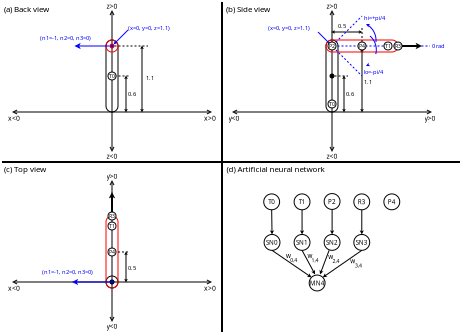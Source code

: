 <?xml version="1.0" encoding="UTF-8"?>
<dia:diagram xmlns:dia="http://www.lysator.liu.se/~alla/dia/">
  <dia:layer name="Background" visible="true" connectable="true">
    <dia:object type="Standard - Line" version="0" id="O0">
      <dia:attribute name="obj_pos">
        <dia:point val="11,0"/>
      </dia:attribute>
      <dia:attribute name="obj_bb">
        <dia:rectangle val="10.95,-0.05;11.05,16.55"/>
      </dia:attribute>
      <dia:attribute name="conn_endpoints">
        <dia:point val="11,0"/>
        <dia:point val="11,16.5"/>
      </dia:attribute>
      <dia:attribute name="numcp">
        <dia:int val="1"/>
      </dia:attribute>
    </dia:object>
    <dia:object type="Standard - Line" version="0" id="O1">
      <dia:attribute name="obj_pos">
        <dia:point val="0,8"/>
      </dia:attribute>
      <dia:attribute name="obj_bb">
        <dia:rectangle val="-0.05,7.95;22.95,8.05"/>
      </dia:attribute>
      <dia:attribute name="conn_endpoints">
        <dia:point val="0,8"/>
        <dia:point val="22.9,8"/>
      </dia:attribute>
      <dia:attribute name="numcp">
        <dia:int val="1"/>
      </dia:attribute>
    </dia:object>
    <dia:object type="Standard - Text" version="1" id="O2">
      <dia:attribute name="obj_pos">
        <dia:point val="5.5,0.2"/>
      </dia:attribute>
      <dia:attribute name="obj_bb">
        <dia:rectangle val="5.159,0;5.841,0.4"/>
      </dia:attribute>
      <dia:attribute name="text">
        <dia:composite type="text">
          <dia:attribute name="string">
            <dia:string>#z&gt;0#</dia:string>
          </dia:attribute>
          <dia:attribute name="font">
            <dia:font family="sans" style="0" name="Helvetica"/>
          </dia:attribute>
          <dia:attribute name="height">
            <dia:real val="0.426"/>
          </dia:attribute>
          <dia:attribute name="pos">
            <dia:point val="5.5,0.318"/>
          </dia:attribute>
          <dia:attribute name="color">
            <dia:color val="#000000ff"/>
          </dia:attribute>
          <dia:attribute name="alignment">
            <dia:enum val="1"/>
          </dia:attribute>
        </dia:composite>
      </dia:attribute>
      <dia:attribute name="valign">
        <dia:enum val="2"/>
      </dia:attribute>
    </dia:object>
    <dia:object type="Standard - Text" version="1" id="O3">
      <dia:attribute name="obj_pos">
        <dia:point val="16.5,7.7"/>
      </dia:attribute>
      <dia:attribute name="obj_bb">
        <dia:rectangle val="16.159,7.5;16.841,7.9"/>
      </dia:attribute>
      <dia:attribute name="text">
        <dia:composite type="text">
          <dia:attribute name="string">
            <dia:string>#z&lt;0#</dia:string>
          </dia:attribute>
          <dia:attribute name="font">
            <dia:font family="sans" style="0" name="Helvetica"/>
          </dia:attribute>
          <dia:attribute name="height">
            <dia:real val="0.426"/>
          </dia:attribute>
          <dia:attribute name="pos">
            <dia:point val="16.5,7.817"/>
          </dia:attribute>
          <dia:attribute name="color">
            <dia:color val="#000000ff"/>
          </dia:attribute>
          <dia:attribute name="alignment">
            <dia:enum val="1"/>
          </dia:attribute>
        </dia:composite>
      </dia:attribute>
      <dia:attribute name="valign">
        <dia:enum val="2"/>
      </dia:attribute>
    </dia:object>
    <dia:object type="Standard - Text" version="1" id="O4">
      <dia:attribute name="obj_pos">
        <dia:point val="16.5,0.2"/>
      </dia:attribute>
      <dia:attribute name="obj_bb">
        <dia:rectangle val="16.159,0;16.841,0.4"/>
      </dia:attribute>
      <dia:attribute name="text">
        <dia:composite type="text">
          <dia:attribute name="string">
            <dia:string>#z&gt;0#</dia:string>
          </dia:attribute>
          <dia:attribute name="font">
            <dia:font family="sans" style="0" name="Helvetica"/>
          </dia:attribute>
          <dia:attribute name="height">
            <dia:real val="0.426"/>
          </dia:attribute>
          <dia:attribute name="pos">
            <dia:point val="16.5,0.318"/>
          </dia:attribute>
          <dia:attribute name="color">
            <dia:color val="#000000ff"/>
          </dia:attribute>
          <dia:attribute name="alignment">
            <dia:enum val="1"/>
          </dia:attribute>
        </dia:composite>
      </dia:attribute>
      <dia:attribute name="valign">
        <dia:enum val="2"/>
      </dia:attribute>
    </dia:object>
    <dia:object type="Standard - Text" version="1" id="O5">
      <dia:attribute name="obj_pos">
        <dia:point val="5.5,7.7"/>
      </dia:attribute>
      <dia:attribute name="obj_bb">
        <dia:rectangle val="5.159,7.5;5.841,7.9"/>
      </dia:attribute>
      <dia:attribute name="text">
        <dia:composite type="text">
          <dia:attribute name="string">
            <dia:string>#z&lt;0#</dia:string>
          </dia:attribute>
          <dia:attribute name="font">
            <dia:font family="sans" style="0" name="Helvetica"/>
          </dia:attribute>
          <dia:attribute name="height">
            <dia:real val="0.426"/>
          </dia:attribute>
          <dia:attribute name="pos">
            <dia:point val="5.5,7.817"/>
          </dia:attribute>
          <dia:attribute name="color">
            <dia:color val="#000000ff"/>
          </dia:attribute>
          <dia:attribute name="alignment">
            <dia:enum val="1"/>
          </dia:attribute>
        </dia:composite>
      </dia:attribute>
      <dia:attribute name="valign">
        <dia:enum val="2"/>
      </dia:attribute>
    </dia:object>
    <dia:object type="Standard - Text" version="1" id="O6">
      <dia:attribute name="obj_pos">
        <dia:point val="21.4,5.8"/>
      </dia:attribute>
      <dia:attribute name="obj_bb">
        <dia:rectangle val="21.047,5.6;21.753,6"/>
      </dia:attribute>
      <dia:attribute name="text">
        <dia:composite type="text">
          <dia:attribute name="string">
            <dia:string>#y&gt;0#</dia:string>
          </dia:attribute>
          <dia:attribute name="font">
            <dia:font family="sans" style="0" name="Helvetica"/>
          </dia:attribute>
          <dia:attribute name="height">
            <dia:real val="0.426"/>
          </dia:attribute>
          <dia:attribute name="pos">
            <dia:point val="21.4,5.918"/>
          </dia:attribute>
          <dia:attribute name="color">
            <dia:color val="#000000ff"/>
          </dia:attribute>
          <dia:attribute name="alignment">
            <dia:enum val="1"/>
          </dia:attribute>
        </dia:composite>
      </dia:attribute>
      <dia:attribute name="valign">
        <dia:enum val="2"/>
      </dia:attribute>
    </dia:object>
    <dia:object type="Standard - Text" version="1" id="O7">
      <dia:attribute name="obj_pos">
        <dia:point val="5.5,8.7"/>
      </dia:attribute>
      <dia:attribute name="obj_bb">
        <dia:rectangle val="5.147,8.5;5.853,8.9"/>
      </dia:attribute>
      <dia:attribute name="text">
        <dia:composite type="text">
          <dia:attribute name="string">
            <dia:string>#y&gt;0#</dia:string>
          </dia:attribute>
          <dia:attribute name="font">
            <dia:font family="sans" style="0" name="Helvetica"/>
          </dia:attribute>
          <dia:attribute name="height">
            <dia:real val="0.426"/>
          </dia:attribute>
          <dia:attribute name="pos">
            <dia:point val="5.5,8.818"/>
          </dia:attribute>
          <dia:attribute name="color">
            <dia:color val="#000000ff"/>
          </dia:attribute>
          <dia:attribute name="alignment">
            <dia:enum val="1"/>
          </dia:attribute>
        </dia:composite>
      </dia:attribute>
      <dia:attribute name="valign">
        <dia:enum val="2"/>
      </dia:attribute>
    </dia:object>
    <dia:object type="Standard - Text" version="1" id="O8">
      <dia:attribute name="obj_pos">
        <dia:point val="5.5,16.2"/>
      </dia:attribute>
      <dia:attribute name="obj_bb">
        <dia:rectangle val="5.147,16;5.853,16.4"/>
      </dia:attribute>
      <dia:attribute name="text">
        <dia:composite type="text">
          <dia:attribute name="string">
            <dia:string>#y&lt;0#</dia:string>
          </dia:attribute>
          <dia:attribute name="font">
            <dia:font family="sans" style="0" name="Helvetica"/>
          </dia:attribute>
          <dia:attribute name="height">
            <dia:real val="0.426"/>
          </dia:attribute>
          <dia:attribute name="pos">
            <dia:point val="5.5,16.317"/>
          </dia:attribute>
          <dia:attribute name="color">
            <dia:color val="#000000ff"/>
          </dia:attribute>
          <dia:attribute name="alignment">
            <dia:enum val="1"/>
          </dia:attribute>
        </dia:composite>
      </dia:attribute>
      <dia:attribute name="valign">
        <dia:enum val="2"/>
      </dia:attribute>
    </dia:object>
    <dia:object type="Standard - Text" version="1" id="O9">
      <dia:attribute name="obj_pos">
        <dia:point val="11.6,5.8"/>
      </dia:attribute>
      <dia:attribute name="obj_bb">
        <dia:rectangle val="11.248,5.6;11.953,6"/>
      </dia:attribute>
      <dia:attribute name="text">
        <dia:composite type="text">
          <dia:attribute name="string">
            <dia:string>#y&lt;0#</dia:string>
          </dia:attribute>
          <dia:attribute name="font">
            <dia:font family="sans" style="0" name="Helvetica"/>
          </dia:attribute>
          <dia:attribute name="height">
            <dia:real val="0.426"/>
          </dia:attribute>
          <dia:attribute name="pos">
            <dia:point val="11.6,5.918"/>
          </dia:attribute>
          <dia:attribute name="color">
            <dia:color val="#000000ff"/>
          </dia:attribute>
          <dia:attribute name="alignment">
            <dia:enum val="1"/>
          </dia:attribute>
        </dia:composite>
      </dia:attribute>
      <dia:attribute name="valign">
        <dia:enum val="2"/>
      </dia:attribute>
    </dia:object>
    <dia:object type="Standard - Text" version="1" id="O10">
      <dia:attribute name="obj_pos">
        <dia:point val="0.6,5.8"/>
      </dia:attribute>
      <dia:attribute name="obj_bb">
        <dia:rectangle val="0.247,5.6;0.953,6"/>
      </dia:attribute>
      <dia:attribute name="text">
        <dia:composite type="text">
          <dia:attribute name="string">
            <dia:string>#x&lt;0#</dia:string>
          </dia:attribute>
          <dia:attribute name="font">
            <dia:font family="sans" style="0" name="Helvetica"/>
          </dia:attribute>
          <dia:attribute name="height">
            <dia:real val="0.426"/>
          </dia:attribute>
          <dia:attribute name="pos">
            <dia:point val="0.6,5.918"/>
          </dia:attribute>
          <dia:attribute name="color">
            <dia:color val="#000000ff"/>
          </dia:attribute>
          <dia:attribute name="alignment">
            <dia:enum val="1"/>
          </dia:attribute>
        </dia:composite>
      </dia:attribute>
      <dia:attribute name="valign">
        <dia:enum val="2"/>
      </dia:attribute>
    </dia:object>
    <dia:object type="Standard - Text" version="1" id="O11">
      <dia:attribute name="obj_pos">
        <dia:point val="10.4,5.8"/>
      </dia:attribute>
      <dia:attribute name="obj_bb">
        <dia:rectangle val="10.047,5.6;10.752,6"/>
      </dia:attribute>
      <dia:attribute name="text">
        <dia:composite type="text">
          <dia:attribute name="string">
            <dia:string>#x&gt;0#</dia:string>
          </dia:attribute>
          <dia:attribute name="font">
            <dia:font family="sans" style="0" name="Helvetica"/>
          </dia:attribute>
          <dia:attribute name="height">
            <dia:real val="0.426"/>
          </dia:attribute>
          <dia:attribute name="pos">
            <dia:point val="10.4,5.918"/>
          </dia:attribute>
          <dia:attribute name="color">
            <dia:color val="#000000ff"/>
          </dia:attribute>
          <dia:attribute name="alignment">
            <dia:enum val="1"/>
          </dia:attribute>
        </dia:composite>
      </dia:attribute>
      <dia:attribute name="valign">
        <dia:enum val="2"/>
      </dia:attribute>
    </dia:object>
    <dia:object type="Standard - Text" version="1" id="O12">
      <dia:attribute name="obj_pos">
        <dia:point val="0.6,14.3"/>
      </dia:attribute>
      <dia:attribute name="obj_bb">
        <dia:rectangle val="0.247,14.1;0.953,14.5"/>
      </dia:attribute>
      <dia:attribute name="text">
        <dia:composite type="text">
          <dia:attribute name="string">
            <dia:string>#x&lt;0#</dia:string>
          </dia:attribute>
          <dia:attribute name="font">
            <dia:font family="sans" style="0" name="Helvetica"/>
          </dia:attribute>
          <dia:attribute name="height">
            <dia:real val="0.426"/>
          </dia:attribute>
          <dia:attribute name="pos">
            <dia:point val="0.6,14.418"/>
          </dia:attribute>
          <dia:attribute name="color">
            <dia:color val="#000000ff"/>
          </dia:attribute>
          <dia:attribute name="alignment">
            <dia:enum val="1"/>
          </dia:attribute>
        </dia:composite>
      </dia:attribute>
      <dia:attribute name="valign">
        <dia:enum val="2"/>
      </dia:attribute>
    </dia:object>
    <dia:object type="Standard - Text" version="1" id="O13">
      <dia:attribute name="obj_pos">
        <dia:point val="10.4,14.3"/>
      </dia:attribute>
      <dia:attribute name="obj_bb">
        <dia:rectangle val="10.047,14.1;10.752,14.5"/>
      </dia:attribute>
      <dia:attribute name="text">
        <dia:composite type="text">
          <dia:attribute name="string">
            <dia:string>#x&gt;0#</dia:string>
          </dia:attribute>
          <dia:attribute name="font">
            <dia:font family="sans" style="0" name="Helvetica"/>
          </dia:attribute>
          <dia:attribute name="height">
            <dia:real val="0.426"/>
          </dia:attribute>
          <dia:attribute name="pos">
            <dia:point val="10.4,14.418"/>
          </dia:attribute>
          <dia:attribute name="color">
            <dia:color val="#000000ff"/>
          </dia:attribute>
          <dia:attribute name="alignment">
            <dia:enum val="1"/>
          </dia:attribute>
        </dia:composite>
      </dia:attribute>
      <dia:attribute name="valign">
        <dia:enum val="2"/>
      </dia:attribute>
    </dia:object>
    <dia:object type="Standard - Text" version="1" id="O14">
      <dia:attribute name="obj_pos">
        <dia:point val="0.1,0.5"/>
      </dia:attribute>
      <dia:attribute name="obj_bb">
        <dia:rectangle val="0.1,0.13;2.785,0.595"/>
      </dia:attribute>
      <dia:attribute name="text">
        <dia:composite type="text">
          <dia:attribute name="string">
            <dia:string>#(a) Back view#</dia:string>
          </dia:attribute>
          <dia:attribute name="font">
            <dia:font family="sans" style="0" name="Helvetica"/>
          </dia:attribute>
          <dia:attribute name="height">
            <dia:real val="0.497"/>
          </dia:attribute>
          <dia:attribute name="pos">
            <dia:point val="0.1,0.5"/>
          </dia:attribute>
          <dia:attribute name="color">
            <dia:color val="#000000ff"/>
          </dia:attribute>
          <dia:attribute name="alignment">
            <dia:enum val="0"/>
          </dia:attribute>
        </dia:composite>
      </dia:attribute>
      <dia:attribute name="valign">
        <dia:enum val="3"/>
      </dia:attribute>
    </dia:object>
    <dia:object type="Standard - Text" version="1" id="O15">
      <dia:attribute name="obj_pos">
        <dia:point val="11.2,0.5"/>
      </dia:attribute>
      <dia:attribute name="obj_bb">
        <dia:rectangle val="11.2,0.13;13.793,0.595"/>
      </dia:attribute>
      <dia:attribute name="text">
        <dia:composite type="text">
          <dia:attribute name="string">
            <dia:string>#(b) Side view#</dia:string>
          </dia:attribute>
          <dia:attribute name="font">
            <dia:font family="sans" style="0" name="Helvetica"/>
          </dia:attribute>
          <dia:attribute name="height">
            <dia:real val="0.497"/>
          </dia:attribute>
          <dia:attribute name="pos">
            <dia:point val="11.2,0.5"/>
          </dia:attribute>
          <dia:attribute name="color">
            <dia:color val="#000000ff"/>
          </dia:attribute>
          <dia:attribute name="alignment">
            <dia:enum val="0"/>
          </dia:attribute>
        </dia:composite>
      </dia:attribute>
      <dia:attribute name="valign">
        <dia:enum val="3"/>
      </dia:attribute>
    </dia:object>
    <dia:object type="Standard - Text" version="1" id="O16">
      <dia:attribute name="obj_pos">
        <dia:point val="0.1,8.5"/>
      </dia:attribute>
      <dia:attribute name="obj_bb">
        <dia:rectangle val="0.1,8.13;2.467,8.595"/>
      </dia:attribute>
      <dia:attribute name="text">
        <dia:composite type="text">
          <dia:attribute name="string">
            <dia:string>#(c) Top view#</dia:string>
          </dia:attribute>
          <dia:attribute name="font">
            <dia:font family="sans" style="0" name="Helvetica"/>
          </dia:attribute>
          <dia:attribute name="height">
            <dia:real val="0.497"/>
          </dia:attribute>
          <dia:attribute name="pos">
            <dia:point val="0.1,8.5"/>
          </dia:attribute>
          <dia:attribute name="color">
            <dia:color val="#000000ff"/>
          </dia:attribute>
          <dia:attribute name="alignment">
            <dia:enum val="0"/>
          </dia:attribute>
        </dia:composite>
      </dia:attribute>
      <dia:attribute name="valign">
        <dia:enum val="3"/>
      </dia:attribute>
    </dia:object>
    <dia:group>
      <dia:attribute name="meta">
        <dia:composite type="dict"/>
      </dia:attribute>
      <dia:attribute name="matrix"/>
      <dia:object type="Standard - Line" version="0" id="O17">
        <dia:attribute name="obj_pos">
          <dia:point val="5.5,0.4"/>
        </dia:attribute>
        <dia:attribute name="obj_bb">
          <dia:rectangle val="5.36,0.375;5.64,7.525"/>
        </dia:attribute>
        <dia:attribute name="conn_endpoints">
          <dia:point val="5.5,0.4"/>
          <dia:point val="5.5,7.5"/>
        </dia:attribute>
        <dia:attribute name="numcp">
          <dia:int val="1"/>
        </dia:attribute>
        <dia:attribute name="line_width">
          <dia:real val="0.05"/>
        </dia:attribute>
        <dia:attribute name="start_arrow">
          <dia:enum val="1"/>
        </dia:attribute>
        <dia:attribute name="start_arrow_length">
          <dia:real val="0.2"/>
        </dia:attribute>
        <dia:attribute name="start_arrow_width">
          <dia:real val="0.2"/>
        </dia:attribute>
        <dia:attribute name="end_arrow">
          <dia:enum val="1"/>
        </dia:attribute>
        <dia:attribute name="end_arrow_length">
          <dia:real val="0.2"/>
        </dia:attribute>
        <dia:attribute name="end_arrow_width">
          <dia:real val="0.2"/>
        </dia:attribute>
      </dia:object>
      <dia:object type="Standard - Line" version="0" id="O18">
        <dia:attribute name="obj_pos">
          <dia:point val="0.5,5.5"/>
        </dia:attribute>
        <dia:attribute name="obj_bb">
          <dia:rectangle val="0.475,5.36;10.525,5.64"/>
        </dia:attribute>
        <dia:attribute name="conn_endpoints">
          <dia:point val="0.5,5.5"/>
          <dia:point val="10.5,5.5"/>
        </dia:attribute>
        <dia:attribute name="numcp">
          <dia:int val="1"/>
        </dia:attribute>
        <dia:attribute name="line_width">
          <dia:real val="0.05"/>
        </dia:attribute>
        <dia:attribute name="start_arrow">
          <dia:enum val="1"/>
        </dia:attribute>
        <dia:attribute name="start_arrow_length">
          <dia:real val="0.2"/>
        </dia:attribute>
        <dia:attribute name="start_arrow_width">
          <dia:real val="0.2"/>
        </dia:attribute>
        <dia:attribute name="end_arrow">
          <dia:enum val="1"/>
        </dia:attribute>
        <dia:attribute name="end_arrow_length">
          <dia:real val="0.2"/>
        </dia:attribute>
        <dia:attribute name="end_arrow_width">
          <dia:real val="0.2"/>
        </dia:attribute>
      </dia:object>
    </dia:group>
    <dia:group>
      <dia:attribute name="meta">
        <dia:composite type="dict"/>
      </dia:attribute>
      <dia:attribute name="matrix"/>
      <dia:object type="Standard - Line" version="0" id="O19">
        <dia:attribute name="obj_pos">
          <dia:point val="16.5,0.4"/>
        </dia:attribute>
        <dia:attribute name="obj_bb">
          <dia:rectangle val="16.36,0.375;16.64,7.525"/>
        </dia:attribute>
        <dia:attribute name="conn_endpoints">
          <dia:point val="16.5,0.4"/>
          <dia:point val="16.5,7.5"/>
        </dia:attribute>
        <dia:attribute name="numcp">
          <dia:int val="1"/>
        </dia:attribute>
        <dia:attribute name="line_width">
          <dia:real val="0.05"/>
        </dia:attribute>
        <dia:attribute name="start_arrow">
          <dia:enum val="1"/>
        </dia:attribute>
        <dia:attribute name="start_arrow_length">
          <dia:real val="0.2"/>
        </dia:attribute>
        <dia:attribute name="start_arrow_width">
          <dia:real val="0.2"/>
        </dia:attribute>
        <dia:attribute name="end_arrow">
          <dia:enum val="1"/>
        </dia:attribute>
        <dia:attribute name="end_arrow_length">
          <dia:real val="0.2"/>
        </dia:attribute>
        <dia:attribute name="end_arrow_width">
          <dia:real val="0.2"/>
        </dia:attribute>
      </dia:object>
      <dia:object type="Standard - Line" version="0" id="O20">
        <dia:attribute name="obj_pos">
          <dia:point val="11.5,5.5"/>
        </dia:attribute>
        <dia:attribute name="obj_bb">
          <dia:rectangle val="11.475,5.36;21.525,5.64"/>
        </dia:attribute>
        <dia:attribute name="conn_endpoints">
          <dia:point val="11.5,5.5"/>
          <dia:point val="21.5,5.5"/>
        </dia:attribute>
        <dia:attribute name="numcp">
          <dia:int val="1"/>
        </dia:attribute>
        <dia:attribute name="line_width">
          <dia:real val="0.05"/>
        </dia:attribute>
        <dia:attribute name="start_arrow">
          <dia:enum val="1"/>
        </dia:attribute>
        <dia:attribute name="start_arrow_length">
          <dia:real val="0.2"/>
        </dia:attribute>
        <dia:attribute name="start_arrow_width">
          <dia:real val="0.2"/>
        </dia:attribute>
        <dia:attribute name="end_arrow">
          <dia:enum val="1"/>
        </dia:attribute>
        <dia:attribute name="end_arrow_length">
          <dia:real val="0.2"/>
        </dia:attribute>
        <dia:attribute name="end_arrow_width">
          <dia:real val="0.2"/>
        </dia:attribute>
      </dia:object>
    </dia:group>
    <dia:group>
      <dia:attribute name="meta">
        <dia:composite type="dict"/>
      </dia:attribute>
      <dia:attribute name="matrix"/>
      <dia:object type="Standard - Line" version="0" id="O21">
        <dia:attribute name="obj_pos">
          <dia:point val="5.5,8.9"/>
        </dia:attribute>
        <dia:attribute name="obj_bb">
          <dia:rectangle val="5.36,8.875;5.64,16.025"/>
        </dia:attribute>
        <dia:attribute name="conn_endpoints">
          <dia:point val="5.5,8.9"/>
          <dia:point val="5.5,16"/>
        </dia:attribute>
        <dia:attribute name="numcp">
          <dia:int val="1"/>
        </dia:attribute>
        <dia:attribute name="line_width">
          <dia:real val="0.05"/>
        </dia:attribute>
        <dia:attribute name="start_arrow">
          <dia:enum val="1"/>
        </dia:attribute>
        <dia:attribute name="start_arrow_length">
          <dia:real val="0.2"/>
        </dia:attribute>
        <dia:attribute name="start_arrow_width">
          <dia:real val="0.2"/>
        </dia:attribute>
        <dia:attribute name="end_arrow">
          <dia:enum val="1"/>
        </dia:attribute>
        <dia:attribute name="end_arrow_length">
          <dia:real val="0.2"/>
        </dia:attribute>
        <dia:attribute name="end_arrow_width">
          <dia:real val="0.2"/>
        </dia:attribute>
      </dia:object>
      <dia:object type="Standard - Line" version="0" id="O22">
        <dia:attribute name="obj_pos">
          <dia:point val="0.5,14"/>
        </dia:attribute>
        <dia:attribute name="obj_bb">
          <dia:rectangle val="0.475,13.86;10.525,14.14"/>
        </dia:attribute>
        <dia:attribute name="conn_endpoints">
          <dia:point val="0.5,14"/>
          <dia:point val="10.5,14"/>
        </dia:attribute>
        <dia:attribute name="numcp">
          <dia:int val="1"/>
        </dia:attribute>
        <dia:attribute name="line_width">
          <dia:real val="0.05"/>
        </dia:attribute>
        <dia:attribute name="start_arrow">
          <dia:enum val="1"/>
        </dia:attribute>
        <dia:attribute name="start_arrow_length">
          <dia:real val="0.2"/>
        </dia:attribute>
        <dia:attribute name="start_arrow_width">
          <dia:real val="0.2"/>
        </dia:attribute>
        <dia:attribute name="end_arrow">
          <dia:enum val="1"/>
        </dia:attribute>
        <dia:attribute name="end_arrow_length">
          <dia:real val="0.2"/>
        </dia:attribute>
        <dia:attribute name="end_arrow_width">
          <dia:real val="0.2"/>
        </dia:attribute>
      </dia:object>
    </dia:group>
  </dia:layer>
  <dia:layer name="PerspectiveView" visible="false" connectable="false">
    <dia:group>
      <dia:attribute name="meta">
        <dia:composite type="dict"/>
      </dia:attribute>
      <dia:attribute name="matrix"/>
      <dia:object type="Standard - Text" version="1" id="O23">
        <dia:attribute name="obj_pos">
          <dia:point val="11.2,8.5"/>
        </dia:attribute>
        <dia:attribute name="obj_bb">
          <dia:rectangle val="11.2,8.13;15.232,8.595"/>
        </dia:attribute>
        <dia:attribute name="text">
          <dia:composite type="text">
            <dia:attribute name="string">
              <dia:string>#(d) Perspective view#</dia:string>
            </dia:attribute>
            <dia:attribute name="font">
              <dia:font family="sans" style="0" name="Helvetica"/>
            </dia:attribute>
            <dia:attribute name="height">
              <dia:real val="0.497"/>
            </dia:attribute>
            <dia:attribute name="pos">
              <dia:point val="11.2,8.5"/>
            </dia:attribute>
            <dia:attribute name="color">
              <dia:color val="#000000ff"/>
            </dia:attribute>
            <dia:attribute name="alignment">
              <dia:enum val="0"/>
            </dia:attribute>
          </dia:composite>
        </dia:attribute>
        <dia:attribute name="valign">
          <dia:enum val="3"/>
        </dia:attribute>
      </dia:object>
      <dia:object type="Standard - Image" version="0" id="O24">
        <dia:attribute name="obj_pos">
          <dia:point val="11.7,8.8"/>
        </dia:attribute>
        <dia:attribute name="obj_bb">
          <dia:rectangle val="11.7,8.8;22.5,16.432"/>
        </dia:attribute>
        <dia:attribute name="elem_corner">
          <dia:point val="11.7,8.8"/>
        </dia:attribute>
        <dia:attribute name="elem_width">
          <dia:real val="10.8"/>
        </dia:attribute>
        <dia:attribute name="elem_height">
          <dia:real val="7.632"/>
        </dia:attribute>
        <dia:attribute name="draw_border">
          <dia:boolean val="false"/>
        </dia:attribute>
        <dia:attribute name="keep_aspect">
          <dia:boolean val="true"/>
        </dia:attribute>
        <dia:attribute name="file">
          <dia:string>#/home/garyd/Work/Python/ludobots/objects/objects_Fig_2f.png#</dia:string>
        </dia:attribute>
        <dia:attribute name="inline_data">
          <dia:boolean val="true"/>
        </dia:attribute>
        <dia:attribute name="pixbuf">
          <dia:composite type="pixbuf">
            <dia:attribute name="data">
              <dia:data>iVBORw0KGgoAAAANSUhEUgAAAu4AAAISCAYAAACTTUqoAAAABHNCSVQICAgIfAhkiAAAIABJREFU
eJzt3XmUpHd93/vPU0t3zz4jgTYsNAJLQrKQMCAhzOKwIzN4iTHm2CexMLFjO7bv8ZaLIbFm7Jjg
JHbudZx/gmMULzj2hcSYsdkuyw3BCLCFwZjNII0kJEBIs8/0VlXP/aOnenp6qrurenqpp/v1OqdO
7c88PRyq3/PV73mqyFmj11xz9Y9f86Srfnjnzu03FrXatgAAAGuq1WqdOn785Gfvu//BP/zSl+77
L0mmkqRIki1btjzh+c+79S8ed/HumxuNeur1+rruLAAAbFZlmXQ67bRa7Rw+fOxvP/y/Pr5vfHz8
oSLJ6Mte8p0fv+SSPTfX6/W0ptvpdMok5XrvMwAAbD5FUitqqTdq6XQ6eeTrj33qvR/4yG2Na568
95/vuWjXzUmRiYmp9d5NAADY3Mqkk3Za7XaazUYuetyeb7/+2m/9sfrTbrr+t3ft2vGE1nR7vXcR
AACYo9PupNGop9FoXNTYvWfXDa12J53S0hgAABg2rXY7W7eO3dioFcX2TqsTa9oBAKiiyanpnB6f
yOTkdNqtTpKk0SgyMjKabVtHMzLSrPT2ynaZRr2+vdEpy6TsDPSHAzBsOpk8PZmJqU4a27dlW2O9
9wdg9bXanRw9ejy1ejPXXXttLr/8smzZujVJMn76dL72ta/li1/6csrjp7J7947U67V12d62ej3f
e+0T8u2X7cnjto4mSR49PZlPfe1I/vIfHsqxpbZXJp2yTPF93/OyslZb/A8FYJk60znyyLGcaDey
+5Ld2TnYkKbfPySTp+vZfc0Nue7KHXnskx/KFye3ZGs/8V520pruJM1GGsVa7zfA8k1NT+fIkRO5
4YZvy7d92/Upy07a7XY6nZmBdK1WS71eT61Wy2f/7nP53Oc/l4v27Eyz2fvDcXW2dzyvuf6Jec1T
npDRspWy3UrObC+1Wop6I5O1ev748w/lTz7/YC7as2vB7XU6ndSfct237i+KoucLAFhc2Z7KsSPH
89iRkzly9FSOnZjI+GQnRbOZZtHK0WOX5hVv/Nf5pX98bY7e/dF8ZWo0Iys9KymncuTIlfn+X/nx
fPeNF+ebH3l/Pnt6LGNLfSVHezyPPNrOyO49GW2NZzq11JKknF6b/QZYpk6nk8OPHc+zbntWrr76
qkxMTGR6eno2tDudmeienm5lerqVSy+9JDt37MyXv3JvxkZHM799V2V7jx7LLz3zSfmeK3elNn48
5dREytZUyvb0zKU1lXJqIrWpiTzt8Ttz+Y6t+eBXvp6xsbHztpckZVmmUZZlSgemAgysbJ3OY+2r
8/If2ZfvvOmqXLqjkdbJw3ngS3+b9//ZX+QzR9uZ3PXk3Hz1jmypXZeb9zby4b9rZ3tjhQu4x0d4
mTKLfrR3JvLo8afmZ//LP8stjUP5o3/55nyotSs7G0mmp9ZmvwGW6ejRE7nuKdfm0ksfn9OnT2ep
YzVbrVYuu/ySXHvNNbn33nuzZ8/OVd/eq695XJ5/cTPtk0ey+AdykqmJ/KOLt+TQkx6Xdz5w9Lzt
JcIdYPnK6Rw99oT8wK//H9l3RSNFWabT6WR05yW59uk35NNvf3um6zuy8/j/zu+9dUuevfvBfOie
Mjt3tHPi8PGcmmqn1e6kkyKN5ki2ballanwyk9NlUqtndNu27NnRTD1JOhP55tdPZqJsZNelu7Oz
kUwePZxHTnVS27YzV+zqtX8zn+0Tx4/n6OlWWp0ySS2N0dHs2Lk12+plyqKWeu3MVKds5ejXv5lj
o9ty+eNGe+x3kbJsZ/Lk6Rw7NZmpdlLUG9m6fVt2bWvMTOrTyskjp2Z+ts7MPxzOfw3AhZmebqWo
1fLkJ1+d8fHxvjt2fLydJ1/z5Nx736FMTU3PLknptb0PfOCDi27rRS964aLb21Z08qort6d9oo9o
75qayKufuCPve+DwOdvrEu4Ay1ROTWZy7zPz7MsaKdoP5eCb3pw/+PuTydZLcs21u3Li2NZs2zKd
YxNPzg/+0HflO8e+mfIz9+RPvnpxnv8j/ywvuvYJufSi7dlSm8pj934qH/zk0ex99rNz8xN3Jice
yqff/yf5vfd+NWM7yxw59bT8/O+/Lk+v3Zc/+qU3532Hy+x9zb/P77xsT05+8LfyE394bxrzP8bL
TiaOT+UJ3/XzecPzvyWP37Ul9ekT+dqXPpl3/tE786lTc15bvzo//Fv/NT+cpPX5t+Vn3vyRnCyf
Mme/P5X/cbiR+snkCS/+4fz0i5+Wb724mfFvfiUf/8t35L9/9JFs29PIxLFdufW1P5YXfetluXjn
9mwbLXPqkXvzib/407ztE4ezY0dTvAMXbHxiMldeeWWmp9tptVoDvrvIlVd+Sx5+6KE0GvVFt/fK
V+7ruYV3vetg2u3u9x/13t6+S7elOXEqnanJ2ff92ufvzfdccUlu2rU9SfKZYyfzzocfyb++/kmz
rxkpy7z40u35y0cnZ7fXVZZlGinjTJAAAypSpHbqdE6VyeNqu3L1U6/J5Yc+k2+0jueheyeyfVsz
9fL8b6Nut/bkultuyJO3JNOnj+dkbXsef91z8prrkrI9kROn29m+56rc9uqfTOvhN+QtX1zmB3RZ
JJ3JtLZenIsbUzn+2ERGd1+UK29+cX7q4om88Q0H8+Bo97VTOf7NwznZSlqPnU7qSeb9LmyfnM4T
f+AN+VffdUWaaWfi9HS2X35DXvq6J+XqHf82v/r+R1NM78m1z7g+Tzrzs50Y35Ldl1+fl7zup1M+
8q/yRw81smfUMVXAhZmems5FF+3J9PTk7IGj/SrLTi6+aE8O3XcoKbcsur2jR48suJ12u7Xo9m7a
MZb26ZNJ5+wXnH7/t12fX737k/k/n/SENGpF3vTlr+YNtz4znanjZzfcms5NO5r5s4enZ7d3dueT
M6eDVO4AA2mMZts3P5g/fN/T8/MvvzLf9r0/m//4iqP5yl9/NO/9i/fnY1+fzkXb5s9FyrP3y2/m
Pb/xhvz+wzfnZ3/zp/O8na387e/+y7zp/2vmxa9/U378pu258aa9mf70l1Obd0aX8z6yy7LHn1Om
uWNbHnjb6/Mjv9/I9p07smXXM/ITB16Tmy67Lk/Z/c7cP37m5Z2H8q43/3re+Y2kNjKWi3c2k3N+
X3Uytf1ZedVLLk+zPJyP/uc35bf/6ngufcnP5E2vfWq+9RXflZvf/7u5Z/7P9pU9edkv/5u87saL
8sxbrs5/+8pX0x5pRroDF6Ld6aTZbKTVag28aqTT6aQ50ky7c/bLRxfa3tmpeo99OPPcQtu7OFPp
TE6cc8r16+qN/Mpznp1f+chHU6bInc95dm5snUxnauLshotaLi7Kc7Y3u+9lmUaM3AGWocjoriL3
/cm/yc/dfUte+ILvyHNveUqe/OxX5KdufU5u/d035/++58QSkVrLyNShfOmhdp63q8jYltE0G0dz
772PpXPTFdm2Y1tq51d6j+30eqyd8WONXPP9v5DXvez6PH60OLsv7dGMjRTJ+NzX17J9z/ZsbyQp
p8/f06uelCc1i5TH/y4f/MSJ7H78SB776N35/D+5Mbds3ZtrLivz1w+cu70tI8fyD18+nM6Nl2fH
7h0pOr7sD1gJRaanp1OW9dnQ/sQn/nrRd9x66zNn3lkUZ5bDzO3f87eXZNFlON3nFtpepzWdspw+
J9zLE0fSPnYsRa2WlEnrka+mXZ/3j4OilnZRS+8+L03cAZavTG20mfY37slf3nV33vHfLssLf+oX
82O37M7TX/m8fMtH/zwPLrmNVrq/G+q1WsqiSKt15oO8KFJk5qDXM9+zl2azv3TvTI5n6sY78i9e
eUN2nPpy3vvHH8wXxp+Yl93xslw/kqRIyk53Ul+kKGbWT3bK9P6dUJ57p3PelL/3W2Z/8RW1mQN4
y9LEHbggtVqR06fHs3371tmlLS94wT9a9D3Hjx87895aTp8aT61Wm51o99pe0t/EfaHtPTLRyqUj
7bPnbE/yufGpvPmrR/LGZ92aZq3Ir33s4/nFK/bkpm0jc364Mo9Ots/ZXlfHGneA5epkanxrrnzq
JTn+xS/lgYl22o1TOXJ8Zl17bWxLtiznw/W8txSpTR/PsdNlsvPxufaaHZl84Nh5rynSmVlKWWzL
4y4eydShqTz+skuyrUha9/1V3vG+u3OsdiI3/tCZcE+S6fGcbpXJ2MV54reM5NQnj+VUc0su2nl+
Wnce+Erunf6OPHXHU/PCW3fmtz96LJe+9LZc3yhSnr4/X/la+jvw1O8b4AI1G40cPnw4W7aMzQb0
4cOH+3pvvZ48dvhIGo3G7OdRr+0lOTtE6aH73ELb+/SJidx4UZnM2d6fHxnPG575jFx/+tGkLPOG
Zz4jf/b5z+Wpc790oyjyqROdNBojvQbuJu4Ay9KazKnHvzSv/RevyLfUy5SdTjqppVYrUpSdPPq3
f5v76vUUC3/uJ+n18Tv/gVpGavfm4/ccyQtecFFu/tE35Xf/8enUtu8+O7kuk1rxjXz16+2U12zL
bT/1qzn1f70xb73v/hzpPDkX3/jq/Pqv3ZKvnd6aK7d131SknkP57Bcn8tyn7chzfubf5Yaj0xmd
+Ku86Q3/M8fP2Yci9RMfz//4wEtz/csvy3N++jfy9B+dTnPrWBqZyr3veU8+1Tn/jDG9frWYuAMX
qjnSyNe//kguu+ySdDr9nx2x+6VG3/jGI9myZWx2or3Q9j796c8suK12u73o9j50tMz3705Gy87s
h+Ebv/2mtI98I+1TM5+wTyk7eeO3PzXTX/2H7g5mopN8+EjS3NZcaOIu3AEGVaaWsdah3P1Xn8st
11+Vy/dsTaOczLGvP5i/v/t9+ZODX8zIlkZaJwfe8Hn3R7YnX3jbf8rvlq/JK2+5Opfs3pn2+LF8
/aGH84WvHEujUc/WxtF88L/+Qa644xV51tWtnDjWSvHV/5nf+v2R/JOXPy1P2vuUPD6tjJ94JF95
4It5aKKWsa3j+avfe0su/9FX5QXXX5pdu5LHHptOs5lk3jL3+liR+/77v8+/PfYD+cEX3ZSrL2pk
/BtfzF+/7x152//79WzdUcupE0v9bH7fABeuXqulKJIHH3woV1xx+aJLWs55X72eBx74aooiadSL
2c+jXtu77bbbFt3WsWNHF93eydpI3v5oJz+0J7Nnlpl64AvnbKN94sjMed5nd7CRP320nvF6M9vn
bG9WWaZ4yYufX9ZqzqwLMKiy3cr4+FSmpjtpd8qUKVKr19IcGcnWLY3UiyRlKyeOjGeyrGXLrm3Z
Vp93v1Fm4vjJnJxOGlu3ZfeWWlrjp3L0dCfFyFgu2nHmLCxlOxOnJjM+1U67nJkc1eq1NMfGsn10
5jO8bE3n1OmpTLaSsZ0z225NTObURCut9sya9KJWS73eyNbtoxmpJem0curkZCZbnXTKIrVGMzt2
jqaZ+fuZJGWmxidzeqKVdqdM6vWMjo1m61h9Zto+/2dtpPfPAnCBOp0yp06ezhVPuCK7d+9a8rSQ
tVotR44ey9cefjjbtm1NrXbup9FqbO/0ydP553vG8/yt4+ecFrL3Buv50OktecvRLT23N7PNToqX
vEi4AwBQLe12O6fHJ7Jnz0V53OMuml260l3qMvf+o48+lsOHj2bbtrHUF+je1dje+PhEXr51PK/a
cSpjORPv3Un6me1NpJ4/Pbkt7zm5ddHtdTqdFC964fOEOwAAldMpy0xOTKUsy+zYsSNbt4yl3mwk
SdrTrZw+PZ4TJ0+mKIqMjY3Mxvdab29rZyrPGxvPU0cmcvGZU0A+1q7nM5Nj+d+TW3K6NrLk9jqd
TooXvuC5wh0AgMrqtDtptVppdTopO2cm5LUijVotjUYjtfpgrTuM2+t0OmmUZf9H4wIAwLApakWa
I800F3h+0NYdxu2VZSncAQBg2J0Jd2fnAgCAYVaWMXEHAIBhV/oCJgAAqICyTKNTlun0+Y1TAADA
+ihyp3E7AAAMOydwBwCAChDuAABQAcIdAAAqQLgDAEAFCHcAAKgA4Q4AABUg3AEAoAKEOwAAVIBw
BwCAChDuAABQAcIdAAAqQLgDAEAFCHcAAKgA4Q4AABUg3AEAoAKEOwAAVIBwBwCAChDuAABQAcId
AAAqQLgDAEAFCHcAAKgA4Q4AABUg3AEAoAKEOwAAVIBwBwCAChDuAABQAcIdAAAqQLgDAEAFCHcA
AKgA4Q4AABUg3AEAoAKEOwAAVIBwBwCAChDuAABQAcIdAAAqQLgDAEAFCHcAAKgA4Q4AABUg3AEA
oAKEOwAAVIBwBwCAChDuAABQAcIdAAAqQLgDAEAFCHcAAKgA4Q4AABUg3AEAoAKEOwAAVIBwBwCA
ChDuABvAnz/jXXnvd7xvvXcDgFVU5M6yXO+dAKB/v33xf8rWrVszNjY2exkdHc3o6GhGRkZmL41G
I0/54+vWe3cBWCGN9d4BABb3huk3zsb5TJCPplarpSiKJElZludckqQoitTr9TzwugfTbDbTaDRS
r9dTq9Wy+z/uWs8fB4BlEu4AQ+qnH/uZjI2NpfwP/yHlgQNptVqp1+tpt9tptVppNBppt9uzl+7z
3evuaxuNRjqdTmq1mdWRJ37xZOo7dqT7n1u33ek/vAJUgXAHGEI/9vCPp/2Wt6SdpPnLv5ypqakk
OSfW5wb62Pd+b+pJ6kmamTmAqUzSSlJ/4IHUarXZeC/LMuWpU6lt25YyyekDhYgHqADhDjBEvu9A
kbGcCe4k+bmfy+TkZJrN5uw0ff6kvd1upz3nPdOZCffOmUu73Z6N9rnXxenTqW3dmjJJkcxGfM7c
ToQ8wDAR7gBD4vYzk+/uJT/xE5mcnEytVkutVus5ae9eurE+/9IN93a7nXq9nrIsZ6K9KGbWw09M
pDY2NhvvOfNnC3mA4eOsMgBD4AUHiowmGUuy85/+09lYr9VqaTab55w5ZqHLlh/8wYwms5exJCOZ
mdCMHjqU0dHR2YNUu5darZZ6vZ5idDRzfxmU8657PSbiAdaWiTvAOnvBnEn7yKtfnampqdlo78Z1
ryn7/MvU29+eYnQ0xeho6i996TlT+PlT9/mT99r0dIpmM8m5E/deU/juY6bxAGtLuAOso++cE+2j
3/3d50R7URQZHR09fz37Ipdu4E994AMpRkdTe+5zU0tSn3Mmmtk17meivRvx9VYraTTOCfRuivfz
mJAHWF3CHWAdlUmaL35xarXabLQXRZFarXbespaeB6X2WPd+zuN335366Gjqc04V2f0zek7ez+xX
PxP3pR5zthqAlSXcAdbJcw8U6Tz3ubPBXv/wh1PLTPg2MrPEpZWzy12Kee8f+Y3fSFmWabVas7Hf
83LbbWcPWL3vvnOivWv2NJGtVmqNmV8Ng0zck/ND3rIagJXl4FSAdfAdB4q0br11Zs35xz42G+r1
zER7PTMHljbPXHdvN5NzDkDd9Zu/maIo0mw2zztYdez7vu+c13YvjSSNBx6Ynej3uq41mylybqhn
gduDPjb/OREP0B8Td4B10Lr11hRFkaIo0k7SPvN494uTZk8JOe9+J8lUZoK6luTEL/xCtpyZvHe3
V/uRHzlnSj/3kjPb6ExNzX6r6vzrzpYtqc95T23e7X4n7os9Nvc503iA/pi4A6yx2w4U6dx668xB
onffneT8aXsj507aR+Y918i8Sfqb35zR17/+vFNBjs65Hp2zvcbf//2CE/dms5n6nj09o33+Yxc6
ke/nOSEPMMPEHWAN3TrngM3yTLQnM1Pw+dP2+ZdOZkK5k5kJ/TlfuvT61583ZV8ojsssPHEf2bs3
5Te+kUYWnrgvdnuQifxy1seLeGAzE+4Aa6xMUvvEJ9Lp8XivJTLJTKh3I7l7u5VzJ99zt9Preu42
25OTvZfJ3HtvmlNT6Xzta6ldfnnPSO9nEr9UyA+6nMayGgDhDrAu5kd7cnaqPn/y3p2094r3qXnv
X+x67u1eE/fccEM6X/jC7Ckie62TH2T63ivquz/bIOviFwr6RMgDm4twBxgS85fGdB/rhvvcYO8+
t9jSmKXCvXvO90ajkU6nk84996QxNZU85Snp/MM/LHiA6koF/CAh3+u5Xq+xrAbYyIQ7wJBYaF37
3El7d4lMr6UoyeIBP/d258xSmW68dzqd2Uv56U+nMTWVehYP9pUO+OWEfK/XWFYDbFTCHWCN3Hqg
WPI186N97jKZ5OxSmrmXuVHbNTfg528/ScpXvCLtP//z2bPJdJfH5LbbUn7yk+l0OgseoLpWAd9P
yC8V9HOvhTxQdcIdYIj0mrZnzv256867t9tz3t8r4Lvvn3/dOLNcptPpzIZ758MfTmNyMuUtt6Tz
N3+T2jOe0Xew9xv0gz42/+ftZxnNQj/z3GvLaoCqEe4AQ2T+tL372Px4nR/w3ejtmn9/7va7190z
y5wT7t3lMh/5SBpTUwt+kdNSjw06kV/uNL7fkF8q6MfnnqYzQh4YTsIdYMh0w717usf5sd4r4uda
aOp+3p8xNXU21OeH+5n7ix2gOgzLaAYJ+WThoLc+HqgC4Q4wLG69NcnM0peyVkvtzKXscanVasmc
S9lsptNspjMyknazmfrIyOzt9shIameu2yMjaTWbqY2MpGi1Upbl7KVXuM9d577UxH2lI/5CpvCD
hHw/15bVAMNAuAOsgdkDU8/E+bCZH++tVmvmife/P+VLXrJgqPe7dGalIn6h617Rvlohb1kNsF6E
O8BaGdJoX8pUll7DvtoRf6FLaRZ6bCVC3rIaYK0Id4C1UNFoT86G+1LxvhLLZ9Y64lcy5C2rAVab
cAfYBIqiWPpFC1go3AdZ8rLaS2hWagI/P+LnhvxSQb/Qspot4h1YIcIdgPPMDf254b6S8X0h/xBY
yTPSDDKNnxvwva7T43riQJEx8Q6sAOEOwKIue9/78uBLXzrw9PxCJukrEfKrHfFzQz5LXE8dKDIi
3oELJNwBNpnlLJuZTH9hvVLRfiH/AFjPiO8urUmP6+kDRZriHbgAwh2AJc1fLrPWAb+WIb8SEb9Q
yLcPFKmLd2CZhDsAS+q1zn25wb7S8T0sU/h+Ir6WpHOgSE28A8sg3AGYtdAymsWWyiwW8CsV8cuN
8ZUO+YUe6zfiu49ZNgMsh3AH2ADKcnUisLvdW9/73nz0ZS/rO9ZXcxK/UiG+UgG/nCl8738eASxO
uAPQl8WWyyxn8t5vqF/o5Hyp+L6QfwAsN+ZrA/7dAyTCHYA+dZfL9DtxHzTklwr7QW4PGuLLfd9i
719q+n7fgSJXWy4DDEC4A9CXfifu/UR9P9P3QSbyK7mOfamYX6lJfH2wv34A4Q5Af175nvfkHS9/
+cCRvtwJfD9T+dWO934m6suZvndvAwxCuAPQt+nMRGcy2PS9n7gf5in8IDE+yBQeYBDCHYCeep0a
spXzwz2LPDbINH6lJvGrGfLLXRaz0GMAgxDuACx4/vb55od793rQmB90Ir8ay2hWehK/0POL3f9f
B4o83wGqQJ+EOwB9a5257jfQ+32+e3slltP0e7/fmF+JkF8o3h2gCgxCuANsQv1O2OebG+7d69UI
+KWm9Gu5Hr7fqB805GvxSxgYjM8MAPrWK9y718t5bCVur+QUfjnBvtygryX5YctkgAEId4BNbNDJ
e/esMr2CPIs8t5pRv9RzS4X9ekV8MwCDEe4A9G2hg1O71+sV8oM8N8h0/kKX0ywW8Z0ADEa4A9C3
fte49/OaQUJ9qecvNOTn3h805Jc7jQcYlHAHoG+LrXFf6PpCgv5C4n2h28u5v9Ih30jyeuvbgQEJ
d4BNYrlnkplr/jenLnW9FtP49Qj5+fcHDfjRAAxOuAOsgU/c/vHc+u5nrfdu9GWpwC/nXffcRlZn
Kr/aQb/caXyvx5aa0AMMSrgDsOLKLB32C10Py1R+pSO++3g9yX+2TAZYBuEOQF9+5eUvX7FtrcTU
fjWn80vdX+q1Cz1WJnmbaAeWSbgDMJSWM7Vf6yn8/OeWev3/I9qBCyDcAejLJ+ZE560H1n+V9oVM
7dd6SU2R5J2iHbhAwh2AgX2izwhd78AfZGrfT+AvN+bfI9qBFSDcAVg1wx74y5naDxrvHxLtwAoR
7gCsu2EO/OVO7YskHxXtwAoS7gAkyYp8QdNqG8bA7zW173c/AQYh3AHYcNYj8MU6sNqEOwCb1oUG
vlgH1pJwB+A8VVg2s5YEOjAMauu9AwAAwNKEO8AGZnIOsHEId4BNRMgDVJdwBwCAChDuAABQAcId
AAAqQLgDAEAFCHeATc4BqwDVINwBAKAChDsAPZnEAwwX4Q7ALLEOMLyEOwAAVIBwBwCAChDuAABQ
AcIdgEWVZbneuwBAksad2b/e+wCwKbx7vXfgjOUegOr3BcD6MnEH2KScQQagWoQ7AABUgHAHAIAK
EO4AAFABwh0AACpAuAMAQAUId4AhtNrnTndGGYDqEe4AnBPyoh5gODXWewdYyN+s9w4AzONzifme
sd47AJtKwwcxwMZmgs7q0RCwcpb+h7CJOwAArLul/yFsjTvAkFrtA1QBqBbhDgAAFSDcAQCgAoQ7
AABUgHAHAIAKEO4AQ2y9DlB1CkmA4SPcAQCgAoQ7AABUgHAHAIAKEO4AJLGuHWDYCXcAAKgA4Q4w
5NbrzDIADBfhDrCJWR4DUB3CHWADWcnpvKgHGC7CHQAAKkC4AwBABQh3gE3AsheA6hPuABXgzDIA
CHcAAKgA4Q5QEabuAJubcAdg1kJr4f2jAWD9CXcAAKgA4Q4AABUg3AE2CaeEBKg24Q4AABUg3AEA
oAKEOwAAVIBwB6iQCz0tY6917ta+A1SDcAcAgAoQ7gAAUAHCHYBzWDoDMJyEOwAAVIBwBwCAChDu
AJuMpTAA1STcAQCgAoQ7wBq5/fZLVnX7g5zj3dQdoHqEO0DFXOiXMAFQTcIdgPOYyAMMH+EOAAAV
INwBMGEHqADhDgAAFSDcAQCgAoQ7AD1ZPgMwXIQ7AABUgHAH2ACc2x24Qg77AAAPSklEQVRg4xPu
AABQAcIdYJOyhh2gWoQ7AABUgHAHqKDVWNNuAg8w3IQ7AABUgHAHAIAKEO4AAFABwh0AACpAuAMA
QAUIdwAAqADhDgAAFSDcAYbQapynvYr7AMBZwh2AWQt9CdPHPvY7a7wnAMwn3AEAoAKEOwAAVIBw
BwCAChDuAABQAcIdYBNb6GBUAIaPcAeoqNU6XaOYBxhOwh1gSDmPOgBzCXcAAKgA4Q4AABUg3AE4
j3XuAMNHuAMAQAUIdwAAqADhDgAAFSDcAQCgAoQ7wCbnQFSAahDuAEPMlzAB0CXcAQCgAoQ7AABU
gHAH2GSsaQeoJuEOsImIdoDqEu4AAFABwh0AACpAuANgCQ1ABQh3gE1CnANUm3AHqDBf0ASweQh3
AACoAOEOMORM1QFIhDsAZ1gDDzDchDsAAFSAcAcAgAoQ7gCbgGUwANUn3AE2oX5D3oGxAMNDuAMA
QAUId4ANzjIZgI1BuAMwS+QDDC/hDgAAFSDcAQCgAoQ7AOewXAZgOAl3gApwWkYAhDsA5zF1Bxg+
wh0AACpAuANsUqbqANUi3AEAoAKEOwAAVIBwBwCAChDuAABQAcIdAAAqQLgDVMRyvoTJmWMANg7h
DgAAFSDcAQCgAoQ7AABUgHAHWEO3337Jim9zOWvfAage4Q6wiTl4FaA6hDvAEvbuPbjeuwAAwh1g
Md1o37//YPbvF/AArJ/Geu8AwDBaaMrejff9+/et5e4AgIk7wHz9LI0xfQdgrZm4A8xz6NC+ReN9
o03bHaAKUA3CHaCHQ4fOjfP9+9dnP4aB000CDAdLZQA2GRN2gGoS7gAAUAHCHQBTeIAKEO4AAFAB
wh2gQgY5UHTQKbqpO8BwE+4AAFABTgcJ9O2zn314VbZ7441XrMp2AWAjEe5AT6sV6YP+WZs56lfj
/OmWwwBUl3AHZq1lrPeru0+bOeDXkrAHGF7CHTa5YYz1Xj772YfF+xopikLAAwwh4Q6bTFVCfT7R
DsBmJ9xhE6hqrHeJdgAQ7rBhVT3WE8EOAHMJd9hAxDoAbFzCHSpOrAPA5iDcoYLEOqyuAwe+/8yt
O3Lnna9c130B6BLuUBFiHdbG2Wjv3n9Xkgh4YN0JdxhSGyHUuwT76luNb1ndjOZHe3JXkjvOPPcu
8Q6sK+EOQ0Ssw/o4P9gXep3pO7B+hDusM7EOw+6udKfugh1YT8Id1oFYp18ruQSmKIoV29ZGc+ed
7+j5+NxJvGgH1ptwhzUi1qF6zgZ977AHWEvCHVbRRor1RLADwHoS7rCCNlqoJ2J9GDmDDMDmJNzh
Aol1AGAtCHdYBrEOAKw14Q59EusAwHoS7rCIjRjriWAHgCoS7jCPWAcAhpFwh4h1Nh9fxgRQPcKd
TWkYQv3tb78nr3rV01d8u2IdADYm4c6mMQyx3rVv3z1JVi7exToAbHzCnQ1tmGK9qxvtXW9/+8z9
5QS8YAeAzUO4s+EMY6wn5wf7fP0GvFhnpVjnDlAtwp0NYVhjvWupaJ+rV8CLddbTxz72O+u9CwBE
uFNhwx7rXYNEu1inl7Is13sXABgCwp3KqEqoz3fw4NkYXyjiu8Eu1gGAhQh3hlpVY30hcyP+4MGz
jwt2hk1RFCb9AENGuDN0NlqsL0Sss5YWOhC11+MOWgUYTsKdoSDWYe3MD/OiKGYvAAwv4c66Eesw
fMQ7wPAS7qwpsQ4AsDzCnVW3WWI9EewAwOoR7qy4zRTqiVhneDgLDNDL3r0Hc+jQvvXeDVaAcGdF
iHUAGC7vfvfB/ORPztzev/9g9u8X71Un3Fk2sQ4Aw+Xd7z77JSHdaE+Su+4S7xuBcGcgYh0AhtNC
0d7VjfckAr6ihDtL2myxngh2hp/17MBc3WjvFey9mL5XU229d4Dh9NnPPjx72SxuvPGK2QsAVE0/
0X7XXWdvd6fvVIeJO7M2U6R3iXQANoLbb9+XpL8Qv+uu5I47LJepIuG+iW3GUE/EOvTDUhyonoVO
+bh3r8n6RiHcN5nNGuuJYAdgc+oV9Pv3r/1+cOGE+yawmWN9rn7+HsQ9w8oEHADhvkGJ9eVZ7t+b
4GcQt99+Sd797kfWezcAqBjhvsEI9vVxIX/vop9h1ul01nsXADhDuG8Qgr26TPlZS0VRDPT648eP
r9KeADAo4V5xgn3zEvystlOnTuVzn/uD9d4NAM4Q7rDJCP7hMOzr3Kenp3Ps2LH13g0A5hDuQF+s
49/4yrJMq9VKu93O+Ph4Tp48ud67BMAcwh1Ydab862upde3tdjvtdjtFUcxejh07lm9+8z1rtIcA
9EO4V9yNN15hnTsb1kYP/qWWy6zmudvb7XY6nU6mp6eT5Jxor9VqDkoFGELCfQPoRoqAhxkbKfjn
xvv8kO8V9mVZzl46nc55l3a7ncnJySRnY33u7Vqtlunp6Zw8eTIDnoAGgFUm3DeQ+dEh5GEwwxr8
8+O91/3ucpfuZX6sdy8TExPnxHr3uhvtRVHk1KlTOXnyZHbsWNUfC4ABCfcNrFdMiHlYeRcS/P0u
l+kV7N3r7vr0ucE+P+S70d610LS9VqvlxIkT2bHjS8v6mQBYPcJ9kxlkMijyYXWd/f/Y4h/FCy2X
6X6raTe8Fwr2+dHefc/c93ajvSzLnDx5Mtu2rcAPCMCKEu4saDn/+V/sw+CuvLKVBx8cLN7nRnv3
eqFoHx8fn33v3DPMzF8iU6vVMjU1lUsv/epK/ngArBDhzooS+7Cyek3b50d79/b8Ne7zo33ua7vX
c6O9VqvlkkseXM0fB4ALINxZd4PGvtBnI1ps6j53fXu73U5yfrR3n5t7mse5p3qcb360F0WRq68+
vKI/EwArS7hTOab6bFRLxXs32pOFw31+tM/Xfe3caB8ZGcm1155YqR8DgFUi3NkUxD5V0SveO51O
z1Cfe7t7cOrU1FSmpqbOe91cRVGk2WxmZGQkRVGIdoCKEO6wALHPernyylaSnBPwi30RUzIT491g
n/vY/Et3wl6v1zM9PZ2bb26t0k8BwEoT7rCCxD4rqZ+zzXSVZZlWq3VOpCdnp+7d2K/X67NfsvS8
521dnR0HYFUId1hnYp/FDBLvvXRPHVkURUZGRjI9PZ3nPGcsPv4BqscnN1SQ2N9cei2d6cfc873X
6/WcOnUqt99+yYrvHwBrQ7jDJiH2q6/fgJ8b7N33Led/fwCGi3AHFiT2h1M34Lv27bvnnPt33DFz
/apXPX2N9giAtVDceee+809PALCGxP7qMWkH2DhM3IF1Z7K/8gQ7wMYj3IFKEvvnE+sAG5twBzaN
jRr7gh1gcxDuAItYz9gX5ADMJdwBVpjgBmA11NZ7BwAAgKUJdwAAqADhDgAAFSDcAQCgAoQ7AABU
gHAHAIAKEO4AAFABwh0AACpAuAMAQAUIdwAAqADhDgAAFSDcAQCgAoQ7AABUgHAHAIAKEO4AAFAB
wh0AACpAuAMAQAWseLjv3XtwpTcJAACbXmMlN7Z378HccUeSzMT7/fcnb33rvpX8IwAAYFNasXDv
NWm/6qpk//6Duf/+mfsiHgAAlueCw72fpTFXXTVz3Y14AQ8AAIMp7rxzX7ncN8+P9pllMv0R8AAA
0L9lH5x6oQehdpfRvPa1DmYFAIClDBzue/ceXNEzx3QDHgAAWNhAa9wXC/ZBlsl07d9vqQwAAPSj
73BfqSm7WAcAgMH1He6HDu1bdryLdQAAuDADLZU5dGgmwPs5m4xYBwCAlbOs87gvFPCJYAcAgNVw
QedxT2bivRvyAADA6lj2edy7RDsAAKy+Cw53AABg9Ql3AACoAOEOAAAVINwBAKAChDsAAFSAcAcA
gAoQ7gAAUAHCHQAAKkC4AwBABQh3AACoAOEOAAAVINwBAKAChDsAAFSAcAcAgAoQ7gAAUAGN9d4B
AIDN6N0HDp732E8muSPJ/jv3rfXuUAHFnXfuK9d7JwAANrpeod71k/Pu33HmWsAzl6UyAADraH60
z7V/kdhn8xHuAADrZKFov2vO7f0HDgp4kgh3AIBVt9B69sXcNe++eMfBqQAAa2ipYF9MN96tfd+c
TNwBANbIoNF+12rsBJUl3AEA1sCFTNohEe4AAKvq3QcOXlC037VSO0LlWeMOALCKbr9zXw6dub13
BQ4wtb598xLuAABr5NC86O435O/K2S9lYvMS7gAA62S5Ic/mJNwBAIbEYiF/V0zdNzvhDgAwpOaG
vGk8xZ137ivXeycAAIDFOR0kAABUgHAHAIAKEO4AAFABwh0AACpAuAMAQAUIdwAAqADhDgAAFSDc
AQCgAoQ7AABUgHAHAIAKEO4AAFABwh0AACpAuAMAQAUIdwAAqADhDgAAFSDcAQCgAoQ7AABUgHAH
AIAKEO4AAFABwh0AACpAuAMAQAUIdwAAqADhDgAAFSDcAQCgAoQ7AABUgHAHAIAKEO4AAFABwh0A
ACpAuAMAQAUIdwAAqADhDgAAFSDcAQCgAoQ7AABUgHAHAIAKEO4AAFABwh0AACpAuAMAQAUIdwAA
qADhDgAAFSDcAQCgAoQ7AABUgHAHAIAKEO4AAFABjfXeAVgt+/cfzP33n73/1rfuW7+dAQC4QMKd
DWfv3oOzt6+6aub6/vuT17525nEBDwBUkXBnQ5kb7XN1Az4R8ABANQl3NoyFon2+bsQLeACgSoQ7
lddvsM8n4AGAKnFWGSptudE+11VXzVz27z84G/EAAMNGuFNZKxHt8wl4AGBYWSpD5axGsM8392BW
AIBhYOJOpfQb7XfccWF/zv791rsDAMPFxJ3KWItJu2AHAIaViTuVINoBgM3OxJ2hJtgBAGaYuDPU
Dh3al0OHVi+sRTsAUBUm7lTCoUP7VnT6LtgBgKoxcacyVmr6LtoBgCoycadyuvE+6AResAMAVWbi
TmUNMoEX7QBA1Zm4U3mLrX8X7ADARmHizobQa/ou2gGAjaS488595XrvBAAAsDgTdwAAqADhDgAA
FSDcAQCgAoQ7AABUgHAHAIAKEO4AAFABwh0AACpAuAMAQAUIdwAAqADhDgAAFSDcAQCgAoQ7AABU
gHAHAIAKEO4AAFABwh0AACpAuAMAQAUIdwAAqADhDgAAFSDcAQCgAoQ7AABUgHAHAIAKEO4AAFAB
wh0AACpAuAMAQAUIdwAAqADhDgAAFSDcAQCgAoQ7AABUgHAHAIAKEO4AAFABwh0AACpAuAMAQAUI
dwAAqADhDgAAFSDcAQCgAoQ7AABUgHAHAIAK+P8BhsG6Ub7W/GQAAAAASUVORK5CYII=</dia:data>
            </dia:attribute>
          </dia:composite>
        </dia:attribute>
      </dia:object>
    </dia:group>
  </dia:layer>
  <dia:layer name="ANN" visible="true" connectable="true">
    <dia:object type="Standard - Text" version="1" id="O25">
      <dia:attribute name="obj_pos">
        <dia:point val="11.223,8.499"/>
      </dia:attribute>
      <dia:attribute name="obj_bb">
        <dia:rectangle val="11.223,8.129;16.675,8.594"/>
      </dia:attribute>
      <dia:attribute name="text">
        <dia:composite type="text">
          <dia:attribute name="string">
            <dia:string>#(d) Artificial neural network#</dia:string>
          </dia:attribute>
          <dia:attribute name="font">
            <dia:font family="sans" style="0" name="Helvetica"/>
          </dia:attribute>
          <dia:attribute name="height">
            <dia:real val="0.497"/>
          </dia:attribute>
          <dia:attribute name="pos">
            <dia:point val="11.223,8.499"/>
          </dia:attribute>
          <dia:attribute name="color">
            <dia:color val="#000000ff"/>
          </dia:attribute>
          <dia:attribute name="alignment">
            <dia:enum val="0"/>
          </dia:attribute>
        </dia:composite>
      </dia:attribute>
      <dia:attribute name="valign">
        <dia:enum val="3"/>
      </dia:attribute>
    </dia:object>
    <dia:object type="Standard - Ellipse" version="0" id="O26">
      <dia:attribute name="obj_pos">
        <dia:point val="13.104,11.623"/>
      </dia:attribute>
      <dia:attribute name="obj_bb">
        <dia:rectangle val="13.079,11.598;13.924,12.443"/>
      </dia:attribute>
      <dia:attribute name="elem_corner">
        <dia:point val="13.104,11.623"/>
      </dia:attribute>
      <dia:attribute name="elem_width">
        <dia:real val="0.795"/>
      </dia:attribute>
      <dia:attribute name="elem_height">
        <dia:real val="0.795"/>
      </dia:attribute>
      <dia:attribute name="border_width">
        <dia:real val="0.05"/>
      </dia:attribute>
      <dia:attribute name="aspect">
        <dia:enum val="2"/>
      </dia:attribute>
    </dia:object>
    <dia:object type="Standard - Text" version="1" id="O27">
      <dia:attribute name="obj_pos">
        <dia:point val="13.501,12.02"/>
      </dia:attribute>
      <dia:attribute name="obj_bb">
        <dia:rectangle val="13.185,11.836;13.818,12.204"/>
      </dia:attribute>
      <dia:attribute name="text">
        <dia:composite type="text">
          <dia:attribute name="string">
            <dia:string>#SN0#</dia:string>
          </dia:attribute>
          <dia:attribute name="font">
            <dia:font family="sans" style="0" name="Helvetica"/>
          </dia:attribute>
          <dia:attribute name="height">
            <dia:real val="0.391"/>
          </dia:attribute>
          <dia:attribute name="pos">
            <dia:point val="13.501,12.129"/>
          </dia:attribute>
          <dia:attribute name="color">
            <dia:color val="#000000ff"/>
          </dia:attribute>
          <dia:attribute name="alignment">
            <dia:enum val="1"/>
          </dia:attribute>
        </dia:composite>
      </dia:attribute>
      <dia:attribute name="valign">
        <dia:enum val="2"/>
      </dia:attribute>
      <dia:connections>
        <dia:connection handle="0" to="O26" connection="8"/>
      </dia:connections>
    </dia:object>
    <dia:object type="Standard - Ellipse" version="0" id="O28">
      <dia:attribute name="obj_pos">
        <dia:point val="13.086,9.595"/>
      </dia:attribute>
      <dia:attribute name="obj_bb">
        <dia:rectangle val="13.061,9.57;13.906,10.415"/>
      </dia:attribute>
      <dia:attribute name="elem_corner">
        <dia:point val="13.086,9.595"/>
      </dia:attribute>
      <dia:attribute name="elem_width">
        <dia:real val="0.795"/>
      </dia:attribute>
      <dia:attribute name="elem_height">
        <dia:real val="0.795"/>
      </dia:attribute>
      <dia:attribute name="border_width">
        <dia:real val="0.05"/>
      </dia:attribute>
      <dia:attribute name="aspect">
        <dia:enum val="2"/>
      </dia:attribute>
    </dia:object>
    <dia:object type="Standard - Ellipse" version="0" id="O29">
      <dia:attribute name="obj_pos">
        <dia:point val="14.605,9.595"/>
      </dia:attribute>
      <dia:attribute name="obj_bb">
        <dia:rectangle val="14.581,9.57;15.426,10.415"/>
      </dia:attribute>
      <dia:attribute name="elem_corner">
        <dia:point val="14.605,9.595"/>
      </dia:attribute>
      <dia:attribute name="elem_width">
        <dia:real val="0.795"/>
      </dia:attribute>
      <dia:attribute name="elem_height">
        <dia:real val="0.795"/>
      </dia:attribute>
      <dia:attribute name="border_width">
        <dia:real val="0.05"/>
      </dia:attribute>
      <dia:attribute name="aspect">
        <dia:enum val="2"/>
      </dia:attribute>
    </dia:object>
    <dia:object type="Standard - Ellipse" version="0" id="O30">
      <dia:attribute name="obj_pos">
        <dia:point val="16.107,9.577"/>
      </dia:attribute>
      <dia:attribute name="obj_bb">
        <dia:rectangle val="16.082,9.552;16.927,10.398"/>
      </dia:attribute>
      <dia:attribute name="elem_corner">
        <dia:point val="16.107,9.577"/>
      </dia:attribute>
      <dia:attribute name="elem_width">
        <dia:real val="0.795"/>
      </dia:attribute>
      <dia:attribute name="elem_height">
        <dia:real val="0.795"/>
      </dia:attribute>
      <dia:attribute name="border_width">
        <dia:real val="0.05"/>
      </dia:attribute>
      <dia:attribute name="aspect">
        <dia:enum val="2"/>
      </dia:attribute>
    </dia:object>
    <dia:object type="Standard - Ellipse" version="0" id="O31">
      <dia:attribute name="obj_pos">
        <dia:point val="17.591,9.595"/>
      </dia:attribute>
      <dia:attribute name="obj_bb">
        <dia:rectangle val="17.566,9.57;18.411,10.415"/>
      </dia:attribute>
      <dia:attribute name="elem_corner">
        <dia:point val="17.591,9.595"/>
      </dia:attribute>
      <dia:attribute name="elem_width">
        <dia:real val="0.795"/>
      </dia:attribute>
      <dia:attribute name="elem_height">
        <dia:real val="0.795"/>
      </dia:attribute>
      <dia:attribute name="border_width">
        <dia:real val="0.05"/>
      </dia:attribute>
      <dia:attribute name="aspect">
        <dia:enum val="2"/>
      </dia:attribute>
    </dia:object>
    <dia:object type="Standard - Ellipse" version="0" id="O32">
      <dia:attribute name="obj_pos">
        <dia:point val="19.093,9.595"/>
      </dia:attribute>
      <dia:attribute name="obj_bb">
        <dia:rectangle val="19.068,9.57;19.913,10.415"/>
      </dia:attribute>
      <dia:attribute name="elem_corner">
        <dia:point val="19.093,9.595"/>
      </dia:attribute>
      <dia:attribute name="elem_width">
        <dia:real val="0.795"/>
      </dia:attribute>
      <dia:attribute name="elem_height">
        <dia:real val="0.795"/>
      </dia:attribute>
      <dia:attribute name="border_width">
        <dia:real val="0.05"/>
      </dia:attribute>
      <dia:attribute name="aspect">
        <dia:enum val="2"/>
      </dia:attribute>
    </dia:object>
    <dia:object type="Standard - Ellipse" version="0" id="O33">
      <dia:attribute name="obj_pos">
        <dia:point val="14.605,11.623"/>
      </dia:attribute>
      <dia:attribute name="obj_bb">
        <dia:rectangle val="14.581,11.598;15.426,12.443"/>
      </dia:attribute>
      <dia:attribute name="elem_corner">
        <dia:point val="14.605,11.623"/>
      </dia:attribute>
      <dia:attribute name="elem_width">
        <dia:real val="0.795"/>
      </dia:attribute>
      <dia:attribute name="elem_height">
        <dia:real val="0.795"/>
      </dia:attribute>
      <dia:attribute name="border_width">
        <dia:real val="0.05"/>
      </dia:attribute>
      <dia:attribute name="aspect">
        <dia:enum val="2"/>
      </dia:attribute>
    </dia:object>
    <dia:object type="Standard - Ellipse" version="0" id="O34">
      <dia:attribute name="obj_pos">
        <dia:point val="16.107,11.623"/>
      </dia:attribute>
      <dia:attribute name="obj_bb">
        <dia:rectangle val="16.082,11.598;16.927,12.443"/>
      </dia:attribute>
      <dia:attribute name="elem_corner">
        <dia:point val="16.107,11.623"/>
      </dia:attribute>
      <dia:attribute name="elem_width">
        <dia:real val="0.795"/>
      </dia:attribute>
      <dia:attribute name="elem_height">
        <dia:real val="0.795"/>
      </dia:attribute>
      <dia:attribute name="border_width">
        <dia:real val="0.05"/>
      </dia:attribute>
      <dia:attribute name="aspect">
        <dia:enum val="2"/>
      </dia:attribute>
    </dia:object>
    <dia:object type="Standard - Ellipse" version="0" id="O35">
      <dia:attribute name="obj_pos">
        <dia:point val="15.359,13.652"/>
      </dia:attribute>
      <dia:attribute name="obj_bb">
        <dia:rectangle val="15.334,13.627;16.179,14.472"/>
      </dia:attribute>
      <dia:attribute name="elem_corner">
        <dia:point val="15.359,13.652"/>
      </dia:attribute>
      <dia:attribute name="elem_width">
        <dia:real val="0.795"/>
      </dia:attribute>
      <dia:attribute name="elem_height">
        <dia:real val="0.795"/>
      </dia:attribute>
      <dia:attribute name="border_width">
        <dia:real val="0.05"/>
      </dia:attribute>
      <dia:attribute name="aspect">
        <dia:enum val="2"/>
      </dia:attribute>
    </dia:object>
    <dia:object type="Standard - Ellipse" version="0" id="O36">
      <dia:attribute name="obj_pos">
        <dia:point val="17.591,11.623"/>
      </dia:attribute>
      <dia:attribute name="obj_bb">
        <dia:rectangle val="17.566,11.598;18.411,12.443"/>
      </dia:attribute>
      <dia:attribute name="elem_corner">
        <dia:point val="17.591,11.623"/>
      </dia:attribute>
      <dia:attribute name="elem_width">
        <dia:real val="0.795"/>
      </dia:attribute>
      <dia:attribute name="elem_height">
        <dia:real val="0.795"/>
      </dia:attribute>
      <dia:attribute name="border_width">
        <dia:real val="0.05"/>
      </dia:attribute>
      <dia:attribute name="aspect">
        <dia:enum val="2"/>
      </dia:attribute>
    </dia:object>
    <dia:object type="Standard - Text" version="1" id="O37">
      <dia:attribute name="obj_pos">
        <dia:point val="16.505,12.02"/>
      </dia:attribute>
      <dia:attribute name="obj_bb">
        <dia:rectangle val="16.189,11.836;16.821,12.204"/>
      </dia:attribute>
      <dia:attribute name="text">
        <dia:composite type="text">
          <dia:attribute name="string">
            <dia:string>#SN2#</dia:string>
          </dia:attribute>
          <dia:attribute name="font">
            <dia:font family="sans" style="0" name="Helvetica"/>
          </dia:attribute>
          <dia:attribute name="height">
            <dia:real val="0.391"/>
          </dia:attribute>
          <dia:attribute name="pos">
            <dia:point val="16.505,12.129"/>
          </dia:attribute>
          <dia:attribute name="color">
            <dia:color val="#000000ff"/>
          </dia:attribute>
          <dia:attribute name="alignment">
            <dia:enum val="1"/>
          </dia:attribute>
        </dia:composite>
      </dia:attribute>
      <dia:attribute name="valign">
        <dia:enum val="2"/>
      </dia:attribute>
      <dia:connections>
        <dia:connection handle="0" to="O34" connection="8"/>
      </dia:connections>
    </dia:object>
    <dia:object type="Standard - Text" version="1" id="O38">
      <dia:attribute name="obj_pos">
        <dia:point val="13.484,9.993"/>
      </dia:attribute>
      <dia:attribute name="obj_bb">
        <dia:rectangle val="13.289,9.809;13.679,10.176"/>
      </dia:attribute>
      <dia:attribute name="text">
        <dia:composite type="text">
          <dia:attribute name="string">
            <dia:string>#T0#</dia:string>
          </dia:attribute>
          <dia:attribute name="font">
            <dia:font family="sans" style="0" name="Helvetica"/>
          </dia:attribute>
          <dia:attribute name="height">
            <dia:real val="0.391"/>
          </dia:attribute>
          <dia:attribute name="pos">
            <dia:point val="13.484,10.101"/>
          </dia:attribute>
          <dia:attribute name="color">
            <dia:color val="#000000ff"/>
          </dia:attribute>
          <dia:attribute name="alignment">
            <dia:enum val="1"/>
          </dia:attribute>
        </dia:composite>
      </dia:attribute>
      <dia:attribute name="valign">
        <dia:enum val="2"/>
      </dia:attribute>
      <dia:connections>
        <dia:connection handle="0" to="O28" connection="8"/>
      </dia:connections>
    </dia:object>
    <dia:object type="Standard - Text" version="1" id="O39">
      <dia:attribute name="obj_pos">
        <dia:point val="15.003,9.993"/>
      </dia:attribute>
      <dia:attribute name="obj_bb">
        <dia:rectangle val="14.808,9.809;15.198,10.176"/>
      </dia:attribute>
      <dia:attribute name="text">
        <dia:composite type="text">
          <dia:attribute name="string">
            <dia:string>#T1#</dia:string>
          </dia:attribute>
          <dia:attribute name="font">
            <dia:font family="sans" style="0" name="Helvetica"/>
          </dia:attribute>
          <dia:attribute name="height">
            <dia:real val="0.391"/>
          </dia:attribute>
          <dia:attribute name="pos">
            <dia:point val="15.003,10.101"/>
          </dia:attribute>
          <dia:attribute name="color">
            <dia:color val="#000000ff"/>
          </dia:attribute>
          <dia:attribute name="alignment">
            <dia:enum val="1"/>
          </dia:attribute>
        </dia:composite>
      </dia:attribute>
      <dia:attribute name="valign">
        <dia:enum val="2"/>
      </dia:attribute>
      <dia:connections>
        <dia:connection handle="0" to="O29" connection="8"/>
      </dia:connections>
    </dia:object>
    <dia:object type="Standard - Text" version="1" id="O40">
      <dia:attribute name="obj_pos">
        <dia:point val="16.505,9.975"/>
      </dia:attribute>
      <dia:attribute name="obj_bb">
        <dia:rectangle val="16.311,9.791;16.698,10.159"/>
      </dia:attribute>
      <dia:attribute name="text">
        <dia:composite type="text">
          <dia:attribute name="string">
            <dia:string>#P2#</dia:string>
          </dia:attribute>
          <dia:attribute name="font">
            <dia:font family="sans" style="0" name="Helvetica"/>
          </dia:attribute>
          <dia:attribute name="height">
            <dia:real val="0.391"/>
          </dia:attribute>
          <dia:attribute name="pos">
            <dia:point val="16.505,10.084"/>
          </dia:attribute>
          <dia:attribute name="color">
            <dia:color val="#000000ff"/>
          </dia:attribute>
          <dia:attribute name="alignment">
            <dia:enum val="1"/>
          </dia:attribute>
        </dia:composite>
      </dia:attribute>
      <dia:attribute name="valign">
        <dia:enum val="2"/>
      </dia:attribute>
      <dia:connections>
        <dia:connection handle="0" to="O30" connection="8"/>
      </dia:connections>
    </dia:object>
    <dia:object type="Standard - Text" version="1" id="O41">
      <dia:attribute name="obj_pos">
        <dia:point val="17.989,9.993"/>
      </dia:attribute>
      <dia:attribute name="obj_bb">
        <dia:rectangle val="17.78,9.809;18.198,10.176"/>
      </dia:attribute>
      <dia:attribute name="text">
        <dia:composite type="text">
          <dia:attribute name="string">
            <dia:string>#R3#</dia:string>
          </dia:attribute>
          <dia:attribute name="font">
            <dia:font family="sans" style="0" name="Helvetica"/>
          </dia:attribute>
          <dia:attribute name="height">
            <dia:real val="0.391"/>
          </dia:attribute>
          <dia:attribute name="pos">
            <dia:point val="17.989,10.101"/>
          </dia:attribute>
          <dia:attribute name="color">
            <dia:color val="#000000ff"/>
          </dia:attribute>
          <dia:attribute name="alignment">
            <dia:enum val="1"/>
          </dia:attribute>
        </dia:composite>
      </dia:attribute>
      <dia:attribute name="valign">
        <dia:enum val="2"/>
      </dia:attribute>
      <dia:connections>
        <dia:connection handle="0" to="O31" connection="8"/>
      </dia:connections>
    </dia:object>
    <dia:object type="Standard - Text" version="1" id="O42">
      <dia:attribute name="obj_pos">
        <dia:point val="19.491,9.993"/>
      </dia:attribute>
      <dia:attribute name="obj_bb">
        <dia:rectangle val="19.297,9.809;19.684,10.176"/>
      </dia:attribute>
      <dia:attribute name="text">
        <dia:composite type="text">
          <dia:attribute name="string">
            <dia:string>#P4#</dia:string>
          </dia:attribute>
          <dia:attribute name="font">
            <dia:font family="sans" style="0" name="Helvetica"/>
          </dia:attribute>
          <dia:attribute name="height">
            <dia:real val="0.391"/>
          </dia:attribute>
          <dia:attribute name="pos">
            <dia:point val="19.491,10.101"/>
          </dia:attribute>
          <dia:attribute name="color">
            <dia:color val="#000000ff"/>
          </dia:attribute>
          <dia:attribute name="alignment">
            <dia:enum val="1"/>
          </dia:attribute>
        </dia:composite>
      </dia:attribute>
      <dia:attribute name="valign">
        <dia:enum val="2"/>
      </dia:attribute>
      <dia:connections>
        <dia:connection handle="0" to="O32" connection="8"/>
      </dia:connections>
    </dia:object>
    <dia:object type="Standard - Text" version="1" id="O43">
      <dia:attribute name="obj_pos">
        <dia:point val="15.003,12.02"/>
      </dia:attribute>
      <dia:attribute name="obj_bb">
        <dia:rectangle val="14.687,11.836;15.319,12.204"/>
      </dia:attribute>
      <dia:attribute name="text">
        <dia:composite type="text">
          <dia:attribute name="string">
            <dia:string>#SN1#</dia:string>
          </dia:attribute>
          <dia:attribute name="font">
            <dia:font family="sans" style="0" name="Helvetica"/>
          </dia:attribute>
          <dia:attribute name="height">
            <dia:real val="0.391"/>
          </dia:attribute>
          <dia:attribute name="pos">
            <dia:point val="15.003,12.129"/>
          </dia:attribute>
          <dia:attribute name="color">
            <dia:color val="#000000ff"/>
          </dia:attribute>
          <dia:attribute name="alignment">
            <dia:enum val="1"/>
          </dia:attribute>
        </dia:composite>
      </dia:attribute>
      <dia:attribute name="valign">
        <dia:enum val="2"/>
      </dia:attribute>
      <dia:connections>
        <dia:connection handle="0" to="O33" connection="8"/>
      </dia:connections>
    </dia:object>
    <dia:object type="Standard - Text" version="1" id="O44">
      <dia:attribute name="obj_pos">
        <dia:point val="17.989,12.02"/>
      </dia:attribute>
      <dia:attribute name="obj_bb">
        <dia:rectangle val="17.673,11.836;18.305,12.204"/>
      </dia:attribute>
      <dia:attribute name="text">
        <dia:composite type="text">
          <dia:attribute name="string">
            <dia:string>#SN3#</dia:string>
          </dia:attribute>
          <dia:attribute name="font">
            <dia:font family="sans" style="0" name="Helvetica"/>
          </dia:attribute>
          <dia:attribute name="height">
            <dia:real val="0.391"/>
          </dia:attribute>
          <dia:attribute name="pos">
            <dia:point val="17.989,12.129"/>
          </dia:attribute>
          <dia:attribute name="color">
            <dia:color val="#000000ff"/>
          </dia:attribute>
          <dia:attribute name="alignment">
            <dia:enum val="1"/>
          </dia:attribute>
        </dia:composite>
      </dia:attribute>
      <dia:attribute name="valign">
        <dia:enum val="2"/>
      </dia:attribute>
      <dia:connections>
        <dia:connection handle="0" to="O36" connection="8"/>
      </dia:connections>
    </dia:object>
    <dia:object type="Standard - Text" version="1" id="O45">
      <dia:attribute name="obj_pos">
        <dia:point val="15.757,14.049"/>
      </dia:attribute>
      <dia:attribute name="obj_bb">
        <dia:rectangle val="15.404,13.866;16.109,14.233"/>
      </dia:attribute>
      <dia:attribute name="text">
        <dia:composite type="text">
          <dia:attribute name="string">
            <dia:string>#MN4#</dia:string>
          </dia:attribute>
          <dia:attribute name="font">
            <dia:font family="sans" style="0" name="Helvetica"/>
          </dia:attribute>
          <dia:attribute name="height">
            <dia:real val="0.391"/>
          </dia:attribute>
          <dia:attribute name="pos">
            <dia:point val="15.757,14.158"/>
          </dia:attribute>
          <dia:attribute name="color">
            <dia:color val="#000000ff"/>
          </dia:attribute>
          <dia:attribute name="alignment">
            <dia:enum val="1"/>
          </dia:attribute>
        </dia:composite>
      </dia:attribute>
      <dia:attribute name="valign">
        <dia:enum val="2"/>
      </dia:attribute>
      <dia:connections>
        <dia:connection handle="0" to="O35" connection="8"/>
      </dia:connections>
    </dia:object>
    <dia:object type="Standard - Line" version="0" id="O46">
      <dia:attribute name="obj_pos">
        <dia:point val="13.484,10.39"/>
      </dia:attribute>
      <dia:attribute name="obj_bb">
        <dia:rectangle val="13.392,10.365;13.604,11.648"/>
      </dia:attribute>
      <dia:attribute name="conn_endpoints">
        <dia:point val="13.484,10.39"/>
        <dia:point val="13.501,11.623"/>
      </dia:attribute>
      <dia:attribute name="numcp">
        <dia:int val="1"/>
      </dia:attribute>
      <dia:attribute name="line_width">
        <dia:real val="0.05"/>
      </dia:attribute>
      <dia:attribute name="end_arrow">
        <dia:enum val="22"/>
      </dia:attribute>
      <dia:attribute name="end_arrow_length">
        <dia:real val="0.1"/>
      </dia:attribute>
      <dia:attribute name="end_arrow_width">
        <dia:real val="0.1"/>
      </dia:attribute>
      <dia:connections>
        <dia:connection handle="0" to="O28" connection="6"/>
        <dia:connection handle="1" to="O26" connection="1"/>
      </dia:connections>
    </dia:object>
    <dia:object type="Standard - Line" version="0" id="O47">
      <dia:attribute name="obj_pos">
        <dia:point val="15.003,10.39"/>
      </dia:attribute>
      <dia:attribute name="obj_bb">
        <dia:rectangle val="14.897,10.365;15.109,11.648"/>
      </dia:attribute>
      <dia:attribute name="conn_endpoints">
        <dia:point val="15.003,10.39"/>
        <dia:point val="15.003,11.623"/>
      </dia:attribute>
      <dia:attribute name="numcp">
        <dia:int val="1"/>
      </dia:attribute>
      <dia:attribute name="line_width">
        <dia:real val="0.05"/>
      </dia:attribute>
      <dia:attribute name="end_arrow">
        <dia:enum val="22"/>
      </dia:attribute>
      <dia:attribute name="end_arrow_length">
        <dia:real val="0.1"/>
      </dia:attribute>
      <dia:attribute name="end_arrow_width">
        <dia:real val="0.1"/>
      </dia:attribute>
      <dia:connections>
        <dia:connection handle="0" to="O29" connection="6"/>
        <dia:connection handle="1" to="O33" connection="1"/>
      </dia:connections>
    </dia:object>
    <dia:object type="Standard - Line" version="0" id="O48">
      <dia:attribute name="obj_pos">
        <dia:point val="16.505,10.373"/>
      </dia:attribute>
      <dia:attribute name="obj_bb">
        <dia:rectangle val="16.399,10.348;16.611,11.648"/>
      </dia:attribute>
      <dia:attribute name="conn_endpoints">
        <dia:point val="16.505,10.373"/>
        <dia:point val="16.505,11.623"/>
      </dia:attribute>
      <dia:attribute name="numcp">
        <dia:int val="1"/>
      </dia:attribute>
      <dia:attribute name="line_width">
        <dia:real val="0.05"/>
      </dia:attribute>
      <dia:attribute name="end_arrow">
        <dia:enum val="22"/>
      </dia:attribute>
      <dia:attribute name="end_arrow_length">
        <dia:real val="0.1"/>
      </dia:attribute>
      <dia:attribute name="end_arrow_width">
        <dia:real val="0.1"/>
      </dia:attribute>
      <dia:connections>
        <dia:connection handle="0" to="O30" connection="6"/>
        <dia:connection handle="1" to="O34" connection="1"/>
      </dia:connections>
    </dia:object>
    <dia:object type="Standard - Line" version="0" id="O49">
      <dia:attribute name="obj_pos">
        <dia:point val="17.989,10.39"/>
      </dia:attribute>
      <dia:attribute name="obj_bb">
        <dia:rectangle val="17.883,10.365;18.095,11.648"/>
      </dia:attribute>
      <dia:attribute name="conn_endpoints">
        <dia:point val="17.989,10.39"/>
        <dia:point val="17.989,11.623"/>
      </dia:attribute>
      <dia:attribute name="numcp">
        <dia:int val="1"/>
      </dia:attribute>
      <dia:attribute name="line_width">
        <dia:real val="0.05"/>
      </dia:attribute>
      <dia:attribute name="end_arrow">
        <dia:enum val="22"/>
      </dia:attribute>
      <dia:attribute name="end_arrow_length">
        <dia:real val="0.1"/>
      </dia:attribute>
      <dia:attribute name="end_arrow_width">
        <dia:real val="0.1"/>
      </dia:attribute>
      <dia:connections>
        <dia:connection handle="0" to="O31" connection="6"/>
        <dia:connection handle="1" to="O36" connection="1"/>
      </dia:connections>
    </dia:object>
    <dia:object type="Standard - Line" version="0" id="O50">
      <dia:attribute name="obj_pos">
        <dia:point val="13.501,12.418"/>
      </dia:attribute>
      <dia:attribute name="obj_bb">
        <dia:rectangle val="13.466,12.383;15.51,13.803"/>
      </dia:attribute>
      <dia:attribute name="conn_endpoints">
        <dia:point val="13.501,12.418"/>
        <dia:point val="15.475,13.768"/>
      </dia:attribute>
      <dia:attribute name="numcp">
        <dia:int val="1"/>
      </dia:attribute>
      <dia:attribute name="line_width">
        <dia:real val="0.05"/>
      </dia:attribute>
      <dia:attribute name="end_arrow">
        <dia:enum val="22"/>
      </dia:attribute>
      <dia:attribute name="end_arrow_length">
        <dia:real val="0.1"/>
      </dia:attribute>
      <dia:attribute name="end_arrow_width">
        <dia:real val="0.1"/>
      </dia:attribute>
      <dia:connections>
        <dia:connection handle="0" to="O26" connection="6"/>
        <dia:connection handle="1" to="O35" connection="0"/>
      </dia:connections>
    </dia:object>
    <dia:object type="Standard - Line" version="0" id="O51">
      <dia:attribute name="obj_pos">
        <dia:point val="15.003,12.418"/>
      </dia:attribute>
      <dia:attribute name="obj_bb">
        <dia:rectangle val="14.969,12.384;15.687,13.655"/>
      </dia:attribute>
      <dia:attribute name="conn_endpoints">
        <dia:point val="15.003,12.418"/>
        <dia:point val="15.653,13.621"/>
      </dia:attribute>
      <dia:attribute name="numcp">
        <dia:int val="1"/>
      </dia:attribute>
      <dia:attribute name="line_width">
        <dia:real val="0.05"/>
      </dia:attribute>
      <dia:attribute name="end_arrow">
        <dia:enum val="22"/>
      </dia:attribute>
      <dia:attribute name="end_arrow_length">
        <dia:real val="0.1"/>
      </dia:attribute>
      <dia:attribute name="end_arrow_width">
        <dia:real val="0.1"/>
      </dia:attribute>
      <dia:connections>
        <dia:connection handle="0" to="O33" connection="6"/>
      </dia:connections>
    </dia:object>
    <dia:object type="Standard - Line" version="0" id="O52">
      <dia:attribute name="obj_pos">
        <dia:point val="16.356,12.415"/>
      </dia:attribute>
      <dia:attribute name="obj_bb">
        <dia:rectangle val="15.868,12.383;16.388,13.654"/>
      </dia:attribute>
      <dia:attribute name="conn_endpoints">
        <dia:point val="16.356,12.415"/>
        <dia:point val="15.901,13.621"/>
      </dia:attribute>
      <dia:attribute name="numcp">
        <dia:int val="1"/>
      </dia:attribute>
      <dia:attribute name="line_width">
        <dia:real val="0.05"/>
      </dia:attribute>
      <dia:attribute name="end_arrow">
        <dia:enum val="22"/>
      </dia:attribute>
      <dia:attribute name="end_arrow_length">
        <dia:real val="0.1"/>
      </dia:attribute>
      <dia:attribute name="end_arrow_width">
        <dia:real val="0.1"/>
      </dia:attribute>
      <dia:connections>
        <dia:connection handle="0" to="O34" connection="8"/>
      </dia:connections>
    </dia:object>
    <dia:object type="Standard - Line" version="0" id="O53">
      <dia:attribute name="obj_pos">
        <dia:point val="17.989,12.418"/>
      </dia:attribute>
      <dia:attribute name="obj_bb">
        <dia:rectangle val="16.003,12.383;18.024,13.803"/>
      </dia:attribute>
      <dia:attribute name="conn_endpoints">
        <dia:point val="17.989,12.418"/>
        <dia:point val="16.038,13.768"/>
      </dia:attribute>
      <dia:attribute name="numcp">
        <dia:int val="1"/>
      </dia:attribute>
      <dia:attribute name="line_width">
        <dia:real val="0.05"/>
      </dia:attribute>
      <dia:attribute name="end_arrow">
        <dia:enum val="22"/>
      </dia:attribute>
      <dia:attribute name="end_arrow_length">
        <dia:real val="0.1"/>
      </dia:attribute>
      <dia:attribute name="end_arrow_width">
        <dia:real val="0.1"/>
      </dia:attribute>
      <dia:connections>
        <dia:connection handle="0" to="O36" connection="6"/>
        <dia:connection handle="1" to="O35" connection="2"/>
      </dia:connections>
    </dia:object>
    <dia:group>
      <dia:attribute name="meta">
        <dia:composite type="dict"/>
      </dia:attribute>
      <dia:attribute name="matrix"/>
      <dia:object type="Standard - Text" version="1" id="O54">
        <dia:attribute name="obj_pos">
          <dia:point val="14.204,12.897"/>
        </dia:attribute>
        <dia:attribute name="obj_bb">
          <dia:rectangle val="14.204,12.53;14.46,12.897"/>
        </dia:attribute>
        <dia:attribute name="text">
          <dia:composite type="text">
            <dia:attribute name="string">
              <dia:string>#w#</dia:string>
            </dia:attribute>
            <dia:attribute name="font">
              <dia:font family="sans" style="0" name="Helvetica"/>
            </dia:attribute>
            <dia:attribute name="height">
              <dia:real val="0.391"/>
            </dia:attribute>
            <dia:attribute name="pos">
              <dia:point val="14.204,12.822"/>
            </dia:attribute>
            <dia:attribute name="color">
              <dia:color val="#000000ff"/>
            </dia:attribute>
            <dia:attribute name="alignment">
              <dia:enum val="0"/>
            </dia:attribute>
          </dia:composite>
        </dia:attribute>
        <dia:attribute name="valign">
          <dia:enum val="1"/>
        </dia:attribute>
      </dia:object>
      <dia:object type="Standard - Text" version="1" id="O55">
        <dia:attribute name="obj_pos">
          <dia:point val="14.409,12.72"/>
        </dia:attribute>
        <dia:attribute name="obj_bb">
          <dia:rectangle val="14.409,12.72;14.816,13.022"/>
        </dia:attribute>
        <dia:attribute name="text">
          <dia:composite type="text">
            <dia:attribute name="string">
              <dia:string>#0,4#</dia:string>
            </dia:attribute>
            <dia:attribute name="font">
              <dia:font family="sans" style="0" name="Helvetica"/>
            </dia:attribute>
            <dia:attribute name="height">
              <dia:real val="0.32"/>
            </dia:attribute>
            <dia:attribute name="pos">
              <dia:point val="14.409,12.96"/>
            </dia:attribute>
            <dia:attribute name="color">
              <dia:color val="#000000ff"/>
            </dia:attribute>
            <dia:attribute name="alignment">
              <dia:enum val="0"/>
            </dia:attribute>
          </dia:composite>
        </dia:attribute>
        <dia:attribute name="valign">
          <dia:enum val="0"/>
        </dia:attribute>
      </dia:object>
    </dia:group>
    <dia:group>
      <dia:attribute name="meta">
        <dia:composite type="dict"/>
      </dia:attribute>
      <dia:attribute name="matrix"/>
      <dia:object type="Standard - Text" version="1" id="O56">
        <dia:attribute name="obj_pos">
          <dia:point val="15.478,12.736"/>
        </dia:attribute>
        <dia:attribute name="obj_bb">
          <dia:rectangle val="15.478,12.736;15.886,13.039"/>
        </dia:attribute>
        <dia:attribute name="text">
          <dia:composite type="text">
            <dia:attribute name="string">
              <dia:string>#1,4#</dia:string>
            </dia:attribute>
            <dia:attribute name="font">
              <dia:font family="sans" style="0" name="Helvetica"/>
            </dia:attribute>
            <dia:attribute name="height">
              <dia:real val="0.32"/>
            </dia:attribute>
            <dia:attribute name="pos">
              <dia:point val="15.478,12.976"/>
            </dia:attribute>
            <dia:attribute name="color">
              <dia:color val="#000000ff"/>
            </dia:attribute>
            <dia:attribute name="alignment">
              <dia:enum val="0"/>
            </dia:attribute>
          </dia:composite>
        </dia:attribute>
        <dia:attribute name="valign">
          <dia:enum val="0"/>
        </dia:attribute>
      </dia:object>
      <dia:object type="Standard - Text" version="1" id="O57">
        <dia:attribute name="obj_pos">
          <dia:point val="15.274,12.896"/>
        </dia:attribute>
        <dia:attribute name="obj_bb">
          <dia:rectangle val="15.274,12.529;15.529,12.896"/>
        </dia:attribute>
        <dia:attribute name="text">
          <dia:composite type="text">
            <dia:attribute name="string">
              <dia:string>#w#</dia:string>
            </dia:attribute>
            <dia:attribute name="font">
              <dia:font family="sans" style="0" name="Helvetica"/>
            </dia:attribute>
            <dia:attribute name="height">
              <dia:real val="0.391"/>
            </dia:attribute>
            <dia:attribute name="pos">
              <dia:point val="15.274,12.821"/>
            </dia:attribute>
            <dia:attribute name="color">
              <dia:color val="#000000ff"/>
            </dia:attribute>
            <dia:attribute name="alignment">
              <dia:enum val="0"/>
            </dia:attribute>
          </dia:composite>
        </dia:attribute>
        <dia:attribute name="valign">
          <dia:enum val="1"/>
        </dia:attribute>
      </dia:object>
    </dia:group>
    <dia:group>
      <dia:attribute name="meta">
        <dia:composite type="dict"/>
      </dia:attribute>
      <dia:attribute name="matrix"/>
      <dia:object type="Standard - Text" version="1" id="O58">
        <dia:attribute name="obj_pos">
          <dia:point val="16.53,12.771"/>
        </dia:attribute>
        <dia:attribute name="obj_bb">
          <dia:rectangle val="16.53,12.771;16.938,13.073"/>
        </dia:attribute>
        <dia:attribute name="text">
          <dia:composite type="text">
            <dia:attribute name="string">
              <dia:string>#2,4#</dia:string>
            </dia:attribute>
            <dia:attribute name="font">
              <dia:font family="sans" style="0" name="Helvetica"/>
            </dia:attribute>
            <dia:attribute name="height">
              <dia:real val="0.32"/>
            </dia:attribute>
            <dia:attribute name="pos">
              <dia:point val="16.53,13.011"/>
            </dia:attribute>
            <dia:attribute name="color">
              <dia:color val="#000000ff"/>
            </dia:attribute>
            <dia:attribute name="alignment">
              <dia:enum val="0"/>
            </dia:attribute>
          </dia:composite>
        </dia:attribute>
        <dia:attribute name="valign">
          <dia:enum val="0"/>
        </dia:attribute>
      </dia:object>
      <dia:object type="Standard - Text" version="1" id="O59">
        <dia:attribute name="obj_pos">
          <dia:point val="16.309,12.948"/>
        </dia:attribute>
        <dia:attribute name="obj_bb">
          <dia:rectangle val="16.309,12.581;16.564,12.948"/>
        </dia:attribute>
        <dia:attribute name="text">
          <dia:composite type="text">
            <dia:attribute name="string">
              <dia:string>#w#</dia:string>
            </dia:attribute>
            <dia:attribute name="font">
              <dia:font family="sans" style="0" name="Helvetica"/>
            </dia:attribute>
            <dia:attribute name="height">
              <dia:real val="0.391"/>
            </dia:attribute>
            <dia:attribute name="pos">
              <dia:point val="16.309,12.873"/>
            </dia:attribute>
            <dia:attribute name="color">
              <dia:color val="#000000ff"/>
            </dia:attribute>
            <dia:attribute name="alignment">
              <dia:enum val="0"/>
            </dia:attribute>
          </dia:composite>
        </dia:attribute>
        <dia:attribute name="valign">
          <dia:enum val="1"/>
        </dia:attribute>
      </dia:object>
    </dia:group>
    <dia:group>
      <dia:attribute name="meta">
        <dia:composite type="dict"/>
      </dia:attribute>
      <dia:attribute name="matrix"/>
      <dia:object type="Standard - Text" version="1" id="O60">
        <dia:attribute name="obj_pos">
          <dia:point val="17.653,13.0"/>
        </dia:attribute>
        <dia:attribute name="obj_bb">
          <dia:rectangle val="17.653,13.0;18.061,13.302"/>
        </dia:attribute>
        <dia:attribute name="text">
          <dia:composite type="text">
            <dia:attribute name="string">
              <dia:string>#3,4#</dia:string>
            </dia:attribute>
            <dia:attribute name="font">
              <dia:font family="sans" style="0" name="Helvetica"/>
            </dia:attribute>
            <dia:attribute name="height">
              <dia:real val="0.32"/>
            </dia:attribute>
            <dia:attribute name="pos">
              <dia:point val="17.653,13.24"/>
            </dia:attribute>
            <dia:attribute name="color">
              <dia:color val="#000000ff"/>
            </dia:attribute>
            <dia:attribute name="alignment">
              <dia:enum val="0"/>
            </dia:attribute>
          </dia:composite>
        </dia:attribute>
        <dia:attribute name="valign">
          <dia:enum val="0"/>
        </dia:attribute>
      </dia:object>
      <dia:object type="Standard - Text" version="1" id="O61">
        <dia:attribute name="obj_pos">
          <dia:point val="17.414,13.159"/>
        </dia:attribute>
        <dia:attribute name="obj_bb">
          <dia:rectangle val="17.414,12.792;17.669,13.159"/>
        </dia:attribute>
        <dia:attribute name="text">
          <dia:composite type="text">
            <dia:attribute name="string">
              <dia:string>#w#</dia:string>
            </dia:attribute>
            <dia:attribute name="font">
              <dia:font family="sans" style="0" name="Helvetica"/>
            </dia:attribute>
            <dia:attribute name="height">
              <dia:real val="0.391"/>
            </dia:attribute>
            <dia:attribute name="pos">
              <dia:point val="17.414,13.085"/>
            </dia:attribute>
            <dia:attribute name="color">
              <dia:color val="#000000ff"/>
            </dia:attribute>
            <dia:attribute name="alignment">
              <dia:enum val="0"/>
            </dia:attribute>
          </dia:composite>
        </dia:attribute>
        <dia:attribute name="valign">
          <dia:enum val="1"/>
        </dia:attribute>
      </dia:object>
    </dia:group>
  </dia:layer>
  <dia:layer name="Objects" visible="true" connectable="true">
    <dia:group>
      <dia:attribute name="meta">
        <dia:composite type="dict"/>
      </dia:attribute>
      <dia:attribute name="matrix"/>
      <dia:object type="Standard - Line" version="0" id="O62">
        <dia:attribute name="obj_pos">
          <dia:point val="16.2,2.2"/>
        </dia:attribute>
        <dia:attribute name="obj_bb">
          <dia:rectangle val="16.175,2.175;16.225,5.225"/>
        </dia:attribute>
        <dia:attribute name="conn_endpoints">
          <dia:point val="16.2,2.2"/>
          <dia:point val="16.2,5.2"/>
        </dia:attribute>
        <dia:attribute name="numcp">
          <dia:int val="1"/>
        </dia:attribute>
        <dia:attribute name="line_width">
          <dia:real val="0.05"/>
        </dia:attribute>
      </dia:object>
      <dia:object type="Standard - Arc" version="0" id="O63">
        <dia:attribute name="obj_pos">
          <dia:point val="16.2,5.2"/>
        </dia:attribute>
        <dia:attribute name="obj_bb">
          <dia:rectangle val="16.175,5.175;16.825,5.525"/>
        </dia:attribute>
        <dia:attribute name="conn_endpoints">
          <dia:point val="16.2,5.2"/>
          <dia:point val="16.8,5.2"/>
        </dia:attribute>
        <dia:attribute name="curve_distance">
          <dia:real val="0.3"/>
        </dia:attribute>
        <dia:attribute name="line_width">
          <dia:real val="0.05"/>
        </dia:attribute>
      </dia:object>
      <dia:object type="Standard - Line" version="0" id="O64">
        <dia:attribute name="obj_pos">
          <dia:point val="16.8,2.2"/>
        </dia:attribute>
        <dia:attribute name="obj_bb">
          <dia:rectangle val="16.775,2.175;16.825,5.225"/>
        </dia:attribute>
        <dia:attribute name="conn_endpoints">
          <dia:point val="16.8,2.2"/>
          <dia:point val="16.8,5.2"/>
        </dia:attribute>
        <dia:attribute name="numcp">
          <dia:int val="1"/>
        </dia:attribute>
        <dia:attribute name="line_width">
          <dia:real val="0.05"/>
        </dia:attribute>
      </dia:object>
      <dia:object type="Standard - Arc" version="0" id="O65">
        <dia:attribute name="obj_pos">
          <dia:point val="16.8,2.2"/>
        </dia:attribute>
        <dia:attribute name="obj_bb">
          <dia:rectangle val="16.175,1.875;16.825,2.225"/>
        </dia:attribute>
        <dia:attribute name="conn_endpoints">
          <dia:point val="16.8,2.2"/>
          <dia:point val="16.2,2.2"/>
        </dia:attribute>
        <dia:attribute name="curve_distance">
          <dia:real val="0.3"/>
        </dia:attribute>
        <dia:attribute name="line_width">
          <dia:real val="0.05"/>
        </dia:attribute>
      </dia:object>
    </dia:group>
    <dia:object type="Standard - Ellipse" version="0" id="O66">
      <dia:attribute name="obj_pos">
        <dia:point val="5.4,3.6"/>
      </dia:attribute>
      <dia:attribute name="obj_bb">
        <dia:rectangle val="5.375,3.575;5.625,3.825"/>
      </dia:attribute>
      <dia:attribute name="elem_corner">
        <dia:point val="5.4,3.6"/>
      </dia:attribute>
      <dia:attribute name="elem_width">
        <dia:real val="0.2"/>
      </dia:attribute>
      <dia:attribute name="elem_height">
        <dia:real val="0.2"/>
      </dia:attribute>
      <dia:attribute name="border_width">
        <dia:real val="0.05"/>
      </dia:attribute>
      <dia:attribute name="inner_color">
        <dia:color val="#000000ff"/>
      </dia:attribute>
      <dia:attribute name="aspect">
        <dia:enum val="2"/>
      </dia:attribute>
    </dia:object>
    <dia:object type="Standard - Ellipse" version="0" id="O67">
      <dia:attribute name="obj_pos">
        <dia:point val="16.4,3.6"/>
      </dia:attribute>
      <dia:attribute name="obj_bb">
        <dia:rectangle val="16.375,3.575;16.625,3.825"/>
      </dia:attribute>
      <dia:attribute name="elem_corner">
        <dia:point val="16.4,3.6"/>
      </dia:attribute>
      <dia:attribute name="elem_width">
        <dia:real val="0.2"/>
      </dia:attribute>
      <dia:attribute name="elem_height">
        <dia:real val="0.2"/>
      </dia:attribute>
      <dia:attribute name="border_width">
        <dia:real val="0.05"/>
      </dia:attribute>
      <dia:attribute name="inner_color">
        <dia:color val="#000000ff"/>
      </dia:attribute>
      <dia:attribute name="aspect">
        <dia:enum val="2"/>
      </dia:attribute>
    </dia:object>
    <dia:object type="Standard - Ellipse" version="0" id="O68">
      <dia:attribute name="obj_pos">
        <dia:point val="17.9,2.1"/>
      </dia:attribute>
      <dia:attribute name="obj_bb">
        <dia:rectangle val="17.875,2.075;18.125,2.325"/>
      </dia:attribute>
      <dia:attribute name="elem_corner">
        <dia:point val="17.9,2.1"/>
      </dia:attribute>
      <dia:attribute name="elem_width">
        <dia:real val="0.2"/>
      </dia:attribute>
      <dia:attribute name="elem_height">
        <dia:real val="0.2"/>
      </dia:attribute>
      <dia:attribute name="border_width">
        <dia:real val="0.05"/>
      </dia:attribute>
      <dia:attribute name="border_color">
        <dia:color val="#ff0000ff"/>
      </dia:attribute>
      <dia:attribute name="inner_color">
        <dia:color val="#ff0000ff"/>
      </dia:attribute>
      <dia:attribute name="aspect">
        <dia:enum val="2"/>
      </dia:attribute>
    </dia:object>
    <dia:object type="Standard - Ellipse" version="0" id="O69">
      <dia:attribute name="obj_pos">
        <dia:point val="5.4,12.4"/>
      </dia:attribute>
      <dia:attribute name="obj_bb">
        <dia:rectangle val="5.375,12.375;5.625,12.625"/>
      </dia:attribute>
      <dia:attribute name="elem_corner">
        <dia:point val="5.4,12.4"/>
      </dia:attribute>
      <dia:attribute name="elem_width">
        <dia:real val="0.2"/>
      </dia:attribute>
      <dia:attribute name="elem_height">
        <dia:real val="0.2"/>
      </dia:attribute>
      <dia:attribute name="border_width">
        <dia:real val="0.05"/>
      </dia:attribute>
      <dia:attribute name="border_color">
        <dia:color val="#ff0000ff"/>
      </dia:attribute>
      <dia:attribute name="inner_color">
        <dia:color val="#ff0000ff"/>
      </dia:attribute>
      <dia:attribute name="aspect">
        <dia:enum val="2"/>
      </dia:attribute>
    </dia:object>
    <dia:object type="Standard - Ellipse" version="0" id="O70">
      <dia:attribute name="obj_pos">
        <dia:point val="5.4,2.1"/>
      </dia:attribute>
      <dia:attribute name="obj_bb">
        <dia:rectangle val="5.375,2.075;5.625,2.325"/>
      </dia:attribute>
      <dia:attribute name="elem_corner">
        <dia:point val="5.4,2.1"/>
      </dia:attribute>
      <dia:attribute name="elem_width">
        <dia:real val="0.2"/>
      </dia:attribute>
      <dia:attribute name="elem_height">
        <dia:real val="0.2"/>
      </dia:attribute>
      <dia:attribute name="border_width">
        <dia:real val="0.05"/>
      </dia:attribute>
      <dia:attribute name="border_color">
        <dia:color val="#ff0000ff"/>
      </dia:attribute>
      <dia:attribute name="inner_color">
        <dia:color val="#ff0000ff"/>
      </dia:attribute>
      <dia:attribute name="aspect">
        <dia:enum val="2"/>
      </dia:attribute>
    </dia:object>
    <dia:object type="Standard - Ellipse" version="0" id="O71">
      <dia:attribute name="obj_pos">
        <dia:point val="5.4,13.9"/>
      </dia:attribute>
      <dia:attribute name="obj_bb">
        <dia:rectangle val="5.375,13.875;5.625,14.125"/>
      </dia:attribute>
      <dia:attribute name="elem_corner">
        <dia:point val="5.4,13.9"/>
      </dia:attribute>
      <dia:attribute name="elem_width">
        <dia:real val="0.2"/>
      </dia:attribute>
      <dia:attribute name="elem_height">
        <dia:real val="0.2"/>
      </dia:attribute>
      <dia:attribute name="border_width">
        <dia:real val="0.05"/>
      </dia:attribute>
      <dia:attribute name="inner_color">
        <dia:color val="#000000ff"/>
      </dia:attribute>
      <dia:attribute name="aspect">
        <dia:enum val="2"/>
      </dia:attribute>
    </dia:object>
    <dia:object type="Standard - Line" version="0" id="O72">
      <dia:attribute name="obj_pos">
        <dia:point val="16.488,1.5"/>
      </dia:attribute>
      <dia:attribute name="obj_bb">
        <dia:rectangle val="16.476,1.42;18.001,1.58"/>
      </dia:attribute>
      <dia:attribute name="conn_endpoints">
        <dia:point val="16.488,1.5"/>
        <dia:point val="17.988,1.5"/>
      </dia:attribute>
      <dia:attribute name="numcp">
        <dia:int val="1"/>
      </dia:attribute>
      <dia:attribute name="line_width">
        <dia:real val="0.025"/>
      </dia:attribute>
      <dia:attribute name="start_arrow">
        <dia:enum val="1"/>
      </dia:attribute>
      <dia:attribute name="start_arrow_length">
        <dia:real val="0.12"/>
      </dia:attribute>
      <dia:attribute name="start_arrow_width">
        <dia:real val="0.12"/>
      </dia:attribute>
      <dia:attribute name="end_arrow">
        <dia:enum val="1"/>
      </dia:attribute>
      <dia:attribute name="end_arrow_length">
        <dia:real val="0.12"/>
      </dia:attribute>
      <dia:attribute name="end_arrow_width">
        <dia:real val="0.12"/>
      </dia:attribute>
    </dia:object>
    <dia:object type="Standard - Text" version="1" id="O73">
      <dia:attribute name="obj_pos">
        <dia:point val="16.8,1.3"/>
      </dia:attribute>
      <dia:attribute name="obj_bb">
        <dia:rectangle val="16.8,1.035;17.25,1.367"/>
      </dia:attribute>
      <dia:attribute name="text">
        <dia:composite type="text">
          <dia:attribute name="string">
            <dia:string>#0.5#</dia:string>
          </dia:attribute>
          <dia:attribute name="font">
            <dia:font family="sans" style="0" name="Helvetica"/>
          </dia:attribute>
          <dia:attribute name="height">
            <dia:real val="0.356"/>
          </dia:attribute>
          <dia:attribute name="pos">
            <dia:point val="16.8,1.3"/>
          </dia:attribute>
          <dia:attribute name="color">
            <dia:color val="#000000ff"/>
          </dia:attribute>
          <dia:attribute name="alignment">
            <dia:enum val="0"/>
          </dia:attribute>
        </dia:composite>
      </dia:attribute>
      <dia:attribute name="valign">
        <dia:enum val="3"/>
      </dia:attribute>
    </dia:object>
    <dia:object type="Standard - Line" version="0" id="O74">
      <dia:attribute name="obj_pos">
        <dia:point val="6.2,14"/>
      </dia:attribute>
      <dia:attribute name="obj_bb">
        <dia:rectangle val="6.12,12.488;6.28,14.012"/>
      </dia:attribute>
      <dia:attribute name="conn_endpoints">
        <dia:point val="6.2,14"/>
        <dia:point val="6.2,12.5"/>
      </dia:attribute>
      <dia:attribute name="numcp">
        <dia:int val="1"/>
      </dia:attribute>
      <dia:attribute name="line_width">
        <dia:real val="0.025"/>
      </dia:attribute>
      <dia:attribute name="start_arrow">
        <dia:enum val="1"/>
      </dia:attribute>
      <dia:attribute name="start_arrow_length">
        <dia:real val="0.12"/>
      </dia:attribute>
      <dia:attribute name="start_arrow_width">
        <dia:real val="0.12"/>
      </dia:attribute>
      <dia:attribute name="end_arrow">
        <dia:enum val="1"/>
      </dia:attribute>
      <dia:attribute name="end_arrow_length">
        <dia:real val="0.12"/>
      </dia:attribute>
      <dia:attribute name="end_arrow_width">
        <dia:real val="0.12"/>
      </dia:attribute>
    </dia:object>
    <dia:group>
      <dia:attribute name="meta">
        <dia:composite type="dict"/>
      </dia:attribute>
      <dia:attribute name="matrix"/>
      <dia:object type="Standard - Arc" version="0" id="O75">
        <dia:attribute name="obj_pos">
          <dia:point val="19.5,2.5"/>
        </dia:attribute>
        <dia:attribute name="obj_bb">
          <dia:rectangle val="19.475,1.875;19.825,2.525"/>
        </dia:attribute>
        <dia:attribute name="conn_endpoints">
          <dia:point val="19.5,2.5"/>
          <dia:point val="19.5,1.9"/>
        </dia:attribute>
        <dia:attribute name="arc_color">
          <dia:color val="#ff0000ff"/>
        </dia:attribute>
        <dia:attribute name="curve_distance">
          <dia:real val="0.3"/>
        </dia:attribute>
        <dia:attribute name="line_width">
          <dia:real val="0.05"/>
        </dia:attribute>
      </dia:object>
      <dia:object type="Standard - Arc" version="0" id="O76">
        <dia:attribute name="obj_pos">
          <dia:point val="16.5,1.9"/>
        </dia:attribute>
        <dia:attribute name="obj_bb">
          <dia:rectangle val="16.175,1.875;16.525,2.525"/>
        </dia:attribute>
        <dia:attribute name="conn_endpoints">
          <dia:point val="16.5,1.9"/>
          <dia:point val="16.5,2.5"/>
        </dia:attribute>
        <dia:attribute name="arc_color">
          <dia:color val="#ff0000ff"/>
        </dia:attribute>
        <dia:attribute name="curve_distance">
          <dia:real val="0.3"/>
        </dia:attribute>
        <dia:attribute name="line_width">
          <dia:real val="0.05"/>
        </dia:attribute>
      </dia:object>
      <dia:object type="Standard - Line" version="0" id="O77">
        <dia:attribute name="obj_pos">
          <dia:point val="16.5,1.9"/>
        </dia:attribute>
        <dia:attribute name="obj_bb">
          <dia:rectangle val="16.475,1.875;19.525,1.925"/>
        </dia:attribute>
        <dia:attribute name="conn_endpoints">
          <dia:point val="16.5,1.9"/>
          <dia:point val="19.5,1.9"/>
        </dia:attribute>
        <dia:attribute name="numcp">
          <dia:int val="1"/>
        </dia:attribute>
        <dia:attribute name="line_color">
          <dia:color val="#ff0000ff"/>
        </dia:attribute>
        <dia:attribute name="line_width">
          <dia:real val="0.05"/>
        </dia:attribute>
      </dia:object>
      <dia:object type="Standard - Line" version="0" id="O78">
        <dia:attribute name="obj_pos">
          <dia:point val="16.5,2.5"/>
        </dia:attribute>
        <dia:attribute name="obj_bb">
          <dia:rectangle val="16.475,2.475;19.525,2.525"/>
        </dia:attribute>
        <dia:attribute name="conn_endpoints">
          <dia:point val="16.5,2.5"/>
          <dia:point val="19.5,2.5"/>
        </dia:attribute>
        <dia:attribute name="numcp">
          <dia:int val="1"/>
        </dia:attribute>
        <dia:attribute name="line_color">
          <dia:color val="#ff0000ff"/>
        </dia:attribute>
        <dia:attribute name="line_width">
          <dia:real val="0.05"/>
        </dia:attribute>
      </dia:object>
    </dia:group>
    <dia:group>
      <dia:attribute name="meta">
        <dia:composite type="dict"/>
      </dia:attribute>
      <dia:attribute name="matrix"/>
      <dia:object type="Standard - Line" version="0" id="O79">
        <dia:attribute name="obj_pos">
          <dia:point val="5.2,2.2"/>
        </dia:attribute>
        <dia:attribute name="obj_bb">
          <dia:rectangle val="5.175,2.175;5.225,5.225"/>
        </dia:attribute>
        <dia:attribute name="conn_endpoints">
          <dia:point val="5.2,2.2"/>
          <dia:point val="5.2,5.2"/>
        </dia:attribute>
        <dia:attribute name="numcp">
          <dia:int val="1"/>
        </dia:attribute>
        <dia:attribute name="line_width">
          <dia:real val="0.05"/>
        </dia:attribute>
      </dia:object>
      <dia:object type="Standard - Arc" version="0" id="O80">
        <dia:attribute name="obj_pos">
          <dia:point val="5.2,5.2"/>
        </dia:attribute>
        <dia:attribute name="obj_bb">
          <dia:rectangle val="5.175,5.175;5.825,5.525"/>
        </dia:attribute>
        <dia:attribute name="conn_endpoints">
          <dia:point val="5.2,5.2"/>
          <dia:point val="5.8,5.2"/>
        </dia:attribute>
        <dia:attribute name="curve_distance">
          <dia:real val="0.3"/>
        </dia:attribute>
        <dia:attribute name="line_width">
          <dia:real val="0.05"/>
        </dia:attribute>
      </dia:object>
      <dia:object type="Standard - Line" version="0" id="O81">
        <dia:attribute name="obj_pos">
          <dia:point val="5.8,2.2"/>
        </dia:attribute>
        <dia:attribute name="obj_bb">
          <dia:rectangle val="5.775,2.175;5.825,5.225"/>
        </dia:attribute>
        <dia:attribute name="conn_endpoints">
          <dia:point val="5.8,2.2"/>
          <dia:point val="5.8,5.2"/>
        </dia:attribute>
        <dia:attribute name="numcp">
          <dia:int val="1"/>
        </dia:attribute>
        <dia:attribute name="line_width">
          <dia:real val="0.05"/>
        </dia:attribute>
      </dia:object>
      <dia:object type="Standard - Arc" version="0" id="O82">
        <dia:attribute name="obj_pos">
          <dia:point val="5.8,2.2"/>
        </dia:attribute>
        <dia:attribute name="obj_bb">
          <dia:rectangle val="5.175,1.875;5.825,2.225"/>
        </dia:attribute>
        <dia:attribute name="conn_endpoints">
          <dia:point val="5.8,2.2"/>
          <dia:point val="5.2,2.2"/>
        </dia:attribute>
        <dia:attribute name="curve_distance">
          <dia:real val="0.3"/>
        </dia:attribute>
        <dia:attribute name="line_width">
          <dia:real val="0.05"/>
        </dia:attribute>
      </dia:object>
    </dia:group>
    <dia:group>
      <dia:attribute name="meta">
        <dia:composite type="dict"/>
      </dia:attribute>
      <dia:attribute name="matrix"/>
      <dia:object type="Standard - Arc" version="0" id="O83">
        <dia:attribute name="obj_pos">
          <dia:point val="5.2,2.2"/>
        </dia:attribute>
        <dia:attribute name="obj_bb">
          <dia:rectangle val="5.175,2.175;5.825,2.525"/>
        </dia:attribute>
        <dia:attribute name="conn_endpoints">
          <dia:point val="5.2,2.2"/>
          <dia:point val="5.8,2.2"/>
        </dia:attribute>
        <dia:attribute name="arc_color">
          <dia:color val="#ff0000ff"/>
        </dia:attribute>
        <dia:attribute name="curve_distance">
          <dia:real val="0.3"/>
        </dia:attribute>
        <dia:attribute name="line_width">
          <dia:real val="0.05"/>
        </dia:attribute>
      </dia:object>
      <dia:object type="Standard - Arc" version="0" id="O84">
        <dia:attribute name="obj_pos">
          <dia:point val="5.8,2.2"/>
        </dia:attribute>
        <dia:attribute name="obj_bb">
          <dia:rectangle val="5.175,1.875;5.825,2.225"/>
        </dia:attribute>
        <dia:attribute name="conn_endpoints">
          <dia:point val="5.8,2.2"/>
          <dia:point val="5.2,2.2"/>
        </dia:attribute>
        <dia:attribute name="arc_color">
          <dia:color val="#ff0000ff"/>
        </dia:attribute>
        <dia:attribute name="curve_distance">
          <dia:real val="0.3"/>
        </dia:attribute>
        <dia:attribute name="line_width">
          <dia:real val="0.05"/>
        </dia:attribute>
      </dia:object>
    </dia:group>
    <dia:group>
      <dia:attribute name="meta">
        <dia:composite type="dict"/>
      </dia:attribute>
      <dia:attribute name="matrix"/>
      <dia:object type="Standard - Arc" version="0" id="O85">
        <dia:attribute name="obj_pos">
          <dia:point val="5.8,14"/>
        </dia:attribute>
        <dia:attribute name="obj_bb">
          <dia:rectangle val="5.175,13.675;5.825,14.025"/>
        </dia:attribute>
        <dia:attribute name="conn_endpoints">
          <dia:point val="5.8,14"/>
          <dia:point val="5.2,14"/>
        </dia:attribute>
        <dia:attribute name="curve_distance">
          <dia:real val="0.3"/>
        </dia:attribute>
        <dia:attribute name="line_width">
          <dia:real val="0.05"/>
        </dia:attribute>
      </dia:object>
      <dia:object type="Standard - Arc" version="0" id="O86">
        <dia:attribute name="obj_pos">
          <dia:point val="5.2,14"/>
        </dia:attribute>
        <dia:attribute name="obj_bb">
          <dia:rectangle val="5.175,13.975;5.825,14.325"/>
        </dia:attribute>
        <dia:attribute name="conn_endpoints">
          <dia:point val="5.2,14"/>
          <dia:point val="5.8,14"/>
        </dia:attribute>
        <dia:attribute name="curve_distance">
          <dia:real val="0.3"/>
        </dia:attribute>
        <dia:attribute name="line_width">
          <dia:real val="0.05"/>
        </dia:attribute>
      </dia:object>
    </dia:group>
    <dia:group>
      <dia:attribute name="meta">
        <dia:composite type="dict"/>
      </dia:attribute>
      <dia:attribute name="matrix"/>
      <dia:object type="Standard - Line" version="0" id="O87">
        <dia:attribute name="obj_pos">
          <dia:point val="5.2,11"/>
        </dia:attribute>
        <dia:attribute name="obj_bb">
          <dia:rectangle val="5.175,10.975;5.225,14.025"/>
        </dia:attribute>
        <dia:attribute name="conn_endpoints">
          <dia:point val="5.2,11"/>
          <dia:point val="5.2,14"/>
        </dia:attribute>
        <dia:attribute name="numcp">
          <dia:int val="1"/>
        </dia:attribute>
        <dia:attribute name="line_color">
          <dia:color val="#ff0000ff"/>
        </dia:attribute>
        <dia:attribute name="line_width">
          <dia:real val="0.05"/>
        </dia:attribute>
      </dia:object>
      <dia:object type="Standard - Arc" version="0" id="O88">
        <dia:attribute name="obj_pos">
          <dia:point val="5.2,14"/>
        </dia:attribute>
        <dia:attribute name="obj_bb">
          <dia:rectangle val="5.175,13.975;5.825,14.325"/>
        </dia:attribute>
        <dia:attribute name="conn_endpoints">
          <dia:point val="5.2,14"/>
          <dia:point val="5.8,14"/>
        </dia:attribute>
        <dia:attribute name="arc_color">
          <dia:color val="#ff0000ff"/>
        </dia:attribute>
        <dia:attribute name="curve_distance">
          <dia:real val="0.3"/>
        </dia:attribute>
        <dia:attribute name="line_width">
          <dia:real val="0.05"/>
        </dia:attribute>
      </dia:object>
      <dia:object type="Standard - Line" version="0" id="O89">
        <dia:attribute name="obj_pos">
          <dia:point val="5.8,11"/>
        </dia:attribute>
        <dia:attribute name="obj_bb">
          <dia:rectangle val="5.775,10.975;5.825,14.025"/>
        </dia:attribute>
        <dia:attribute name="conn_endpoints">
          <dia:point val="5.8,11"/>
          <dia:point val="5.8,14"/>
        </dia:attribute>
        <dia:attribute name="numcp">
          <dia:int val="1"/>
        </dia:attribute>
        <dia:attribute name="line_color">
          <dia:color val="#ff0000ff"/>
        </dia:attribute>
        <dia:attribute name="line_width">
          <dia:real val="0.05"/>
        </dia:attribute>
      </dia:object>
      <dia:object type="Standard - Arc" version="0" id="O90">
        <dia:attribute name="obj_pos">
          <dia:point val="5.8,11"/>
        </dia:attribute>
        <dia:attribute name="obj_bb">
          <dia:rectangle val="5.175,10.675;5.825,11.025"/>
        </dia:attribute>
        <dia:attribute name="conn_endpoints">
          <dia:point val="5.8,11"/>
          <dia:point val="5.2,11"/>
        </dia:attribute>
        <dia:attribute name="arc_color">
          <dia:color val="#ff0000ff"/>
        </dia:attribute>
        <dia:attribute name="curve_distance">
          <dia:real val="0.3"/>
        </dia:attribute>
        <dia:attribute name="line_width">
          <dia:real val="0.05"/>
        </dia:attribute>
      </dia:object>
    </dia:group>
    <dia:object type="Standard - Text" version="1" id="O91">
      <dia:attribute name="obj_pos">
        <dia:point val="6.3,13.4"/>
      </dia:attribute>
      <dia:attribute name="obj_bb">
        <dia:rectangle val="6.3,13.135;6.75,13.467"/>
      </dia:attribute>
      <dia:attribute name="text">
        <dia:composite type="text">
          <dia:attribute name="string">
            <dia:string>#0.5#</dia:string>
          </dia:attribute>
          <dia:attribute name="font">
            <dia:font family="sans" style="0" name="Helvetica"/>
          </dia:attribute>
          <dia:attribute name="height">
            <dia:real val="0.356"/>
          </dia:attribute>
          <dia:attribute name="pos">
            <dia:point val="6.3,13.4"/>
          </dia:attribute>
          <dia:attribute name="color">
            <dia:color val="#000000ff"/>
          </dia:attribute>
          <dia:attribute name="alignment">
            <dia:enum val="0"/>
          </dia:attribute>
        </dia:composite>
      </dia:attribute>
      <dia:attribute name="valign">
        <dia:enum val="3"/>
      </dia:attribute>
    </dia:object>
    <dia:object type="Standard - Line" version="0" id="O92">
      <dia:attribute name="obj_pos">
        <dia:point val="6.2,5.5"/>
      </dia:attribute>
      <dia:attribute name="obj_bb">
        <dia:rectangle val="6.12,3.688;6.28,5.513"/>
      </dia:attribute>
      <dia:attribute name="conn_endpoints">
        <dia:point val="6.2,5.5"/>
        <dia:point val="6.2,3.7"/>
      </dia:attribute>
      <dia:attribute name="numcp">
        <dia:int val="1"/>
      </dia:attribute>
      <dia:attribute name="line_width">
        <dia:real val="0.025"/>
      </dia:attribute>
      <dia:attribute name="start_arrow">
        <dia:enum val="1"/>
      </dia:attribute>
      <dia:attribute name="start_arrow_length">
        <dia:real val="0.12"/>
      </dia:attribute>
      <dia:attribute name="start_arrow_width">
        <dia:real val="0.12"/>
      </dia:attribute>
      <dia:attribute name="end_arrow">
        <dia:enum val="1"/>
      </dia:attribute>
      <dia:attribute name="end_arrow_length">
        <dia:real val="0.12"/>
      </dia:attribute>
      <dia:attribute name="end_arrow_width">
        <dia:real val="0.12"/>
      </dia:attribute>
    </dia:object>
    <dia:object type="Standard - Text" version="1" id="O93">
      <dia:attribute name="obj_pos">
        <dia:point val="6.3,4.7"/>
      </dia:attribute>
      <dia:attribute name="obj_bb">
        <dia:rectangle val="6.3,4.435;6.75,4.768"/>
      </dia:attribute>
      <dia:attribute name="text">
        <dia:composite type="text">
          <dia:attribute name="string">
            <dia:string>#0.6#</dia:string>
          </dia:attribute>
          <dia:attribute name="font">
            <dia:font family="sans" style="0" name="Helvetica"/>
          </dia:attribute>
          <dia:attribute name="height">
            <dia:real val="0.356"/>
          </dia:attribute>
          <dia:attribute name="pos">
            <dia:point val="6.3,4.7"/>
          </dia:attribute>
          <dia:attribute name="color">
            <dia:color val="#000000ff"/>
          </dia:attribute>
          <dia:attribute name="alignment">
            <dia:enum val="0"/>
          </dia:attribute>
        </dia:composite>
      </dia:attribute>
      <dia:attribute name="valign">
        <dia:enum val="3"/>
      </dia:attribute>
    </dia:object>
    <dia:object type="Standard - Line" version="0" id="O94">
      <dia:attribute name="obj_pos">
        <dia:point val="18,5.5"/>
      </dia:attribute>
      <dia:attribute name="obj_bb">
        <dia:rectangle val="17.92,2.312;18.08,5.513"/>
      </dia:attribute>
      <dia:attribute name="conn_endpoints">
        <dia:point val="18,5.5"/>
        <dia:point val="18,2.324"/>
      </dia:attribute>
      <dia:attribute name="numcp">
        <dia:int val="1"/>
      </dia:attribute>
      <dia:attribute name="line_width">
        <dia:real val="0.025"/>
      </dia:attribute>
      <dia:attribute name="start_arrow">
        <dia:enum val="1"/>
      </dia:attribute>
      <dia:attribute name="start_arrow_length">
        <dia:real val="0.12"/>
      </dia:attribute>
      <dia:attribute name="start_arrow_width">
        <dia:real val="0.12"/>
      </dia:attribute>
      <dia:attribute name="end_arrow">
        <dia:enum val="1"/>
      </dia:attribute>
      <dia:attribute name="end_arrow_length">
        <dia:real val="0.12"/>
      </dia:attribute>
      <dia:attribute name="end_arrow_width">
        <dia:real val="0.12"/>
      </dia:attribute>
      <dia:connections>
        <dia:connection handle="1" to="O68" connection="8"/>
      </dia:connections>
    </dia:object>
    <dia:object type="Standard - Text" version="1" id="O95">
      <dia:attribute name="obj_pos">
        <dia:point val="18.1,4.1"/>
      </dia:attribute>
      <dia:attribute name="obj_bb">
        <dia:rectangle val="18.1,3.835;18.55,4.168"/>
      </dia:attribute>
      <dia:attribute name="text">
        <dia:composite type="text">
          <dia:attribute name="string">
            <dia:string>#1.1#</dia:string>
          </dia:attribute>
          <dia:attribute name="font">
            <dia:font family="sans" style="0" name="Helvetica"/>
          </dia:attribute>
          <dia:attribute name="height">
            <dia:real val="0.356"/>
          </dia:attribute>
          <dia:attribute name="pos">
            <dia:point val="18.1,4.1"/>
          </dia:attribute>
          <dia:attribute name="color">
            <dia:color val="#000000ff"/>
          </dia:attribute>
          <dia:attribute name="alignment">
            <dia:enum val="0"/>
          </dia:attribute>
        </dia:composite>
      </dia:attribute>
      <dia:attribute name="valign">
        <dia:enum val="3"/>
      </dia:attribute>
    </dia:object>
    <dia:object type="Standard - Line" version="0" id="O96">
      <dia:attribute name="obj_pos">
        <dia:point val="7,5.5"/>
      </dia:attribute>
      <dia:attribute name="obj_bb">
        <dia:rectangle val="6.92,2.188;7.08,5.513"/>
      </dia:attribute>
      <dia:attribute name="conn_endpoints">
        <dia:point val="7,5.5"/>
        <dia:point val="7,2.2"/>
      </dia:attribute>
      <dia:attribute name="numcp">
        <dia:int val="1"/>
      </dia:attribute>
      <dia:attribute name="line_width">
        <dia:real val="0.025"/>
      </dia:attribute>
      <dia:attribute name="start_arrow">
        <dia:enum val="1"/>
      </dia:attribute>
      <dia:attribute name="start_arrow_length">
        <dia:real val="0.12"/>
      </dia:attribute>
      <dia:attribute name="start_arrow_width">
        <dia:real val="0.12"/>
      </dia:attribute>
      <dia:attribute name="end_arrow">
        <dia:enum val="1"/>
      </dia:attribute>
      <dia:attribute name="end_arrow_length">
        <dia:real val="0.12"/>
      </dia:attribute>
      <dia:attribute name="end_arrow_width">
        <dia:real val="0.12"/>
      </dia:attribute>
    </dia:object>
    <dia:object type="Standard - Text" version="1" id="O97">
      <dia:attribute name="obj_pos">
        <dia:point val="7.2,3.9"/>
      </dia:attribute>
      <dia:attribute name="obj_bb">
        <dia:rectangle val="7.2,3.635;7.65,3.967"/>
      </dia:attribute>
      <dia:attribute name="text">
        <dia:composite type="text">
          <dia:attribute name="string">
            <dia:string>#1.1#</dia:string>
          </dia:attribute>
          <dia:attribute name="font">
            <dia:font family="sans" style="0" name="Helvetica"/>
          </dia:attribute>
          <dia:attribute name="height">
            <dia:real val="0.356"/>
          </dia:attribute>
          <dia:attribute name="pos">
            <dia:point val="7.2,3.9"/>
          </dia:attribute>
          <dia:attribute name="color">
            <dia:color val="#000000ff"/>
          </dia:attribute>
          <dia:attribute name="alignment">
            <dia:enum val="0"/>
          </dia:attribute>
        </dia:composite>
      </dia:attribute>
      <dia:attribute name="valign">
        <dia:enum val="3"/>
      </dia:attribute>
    </dia:object>
    <dia:object type="Standard - Line" version="0" id="O98">
      <dia:attribute name="obj_pos">
        <dia:point val="5.6,12.5"/>
      </dia:attribute>
      <dia:attribute name="obj_bb">
        <dia:rectangle val="5.575,12.475;6.425,12.525"/>
      </dia:attribute>
      <dia:attribute name="conn_endpoints">
        <dia:point val="5.6,12.5"/>
        <dia:point val="6.4,12.5"/>
      </dia:attribute>
      <dia:attribute name="numcp">
        <dia:int val="1"/>
      </dia:attribute>
      <dia:attribute name="line_width">
        <dia:real val="0.05"/>
      </dia:attribute>
      <dia:attribute name="line_style">
        <dia:enum val="4"/>
      </dia:attribute>
      <dia:connections>
        <dia:connection handle="0" to="O69" connection="4"/>
      </dia:connections>
    </dia:object>
    <dia:object type="Standard - Line" version="0" id="O99">
      <dia:attribute name="obj_pos">
        <dia:point val="5.625,3.7"/>
      </dia:attribute>
      <dia:attribute name="obj_bb">
        <dia:rectangle val="5.6,3.675;6.425,3.725"/>
      </dia:attribute>
      <dia:attribute name="conn_endpoints">
        <dia:point val="5.625,3.7"/>
        <dia:point val="6.4,3.7"/>
      </dia:attribute>
      <dia:attribute name="numcp">
        <dia:int val="1"/>
      </dia:attribute>
      <dia:attribute name="line_width">
        <dia:real val="0.05"/>
      </dia:attribute>
      <dia:attribute name="line_style">
        <dia:enum val="4"/>
      </dia:attribute>
      <dia:connections>
        <dia:connection handle="0" to="O66" connection="8"/>
      </dia:connections>
    </dia:object>
    <dia:object type="Standard - Line" version="0" id="O100">
      <dia:attribute name="obj_pos">
        <dia:point val="5.625,2.2"/>
      </dia:attribute>
      <dia:attribute name="obj_bb">
        <dia:rectangle val="5.6,2.175;7.325,2.225"/>
      </dia:attribute>
      <dia:attribute name="conn_endpoints">
        <dia:point val="5.625,2.2"/>
        <dia:point val="7.3,2.2"/>
      </dia:attribute>
      <dia:attribute name="numcp">
        <dia:int val="1"/>
      </dia:attribute>
      <dia:attribute name="line_width">
        <dia:real val="0.05"/>
      </dia:attribute>
      <dia:attribute name="line_style">
        <dia:enum val="4"/>
      </dia:attribute>
      <dia:connections>
        <dia:connection handle="0" to="O70" connection="8"/>
      </dia:connections>
    </dia:object>
    <dia:object type="Standard - Line" version="0" id="O101">
      <dia:attribute name="obj_pos">
        <dia:point val="17.1,5.5"/>
      </dia:attribute>
      <dia:attribute name="obj_bb">
        <dia:rectangle val="17.02,3.688;17.18,5.513"/>
      </dia:attribute>
      <dia:attribute name="conn_endpoints">
        <dia:point val="17.1,5.5"/>
        <dia:point val="17.1,3.7"/>
      </dia:attribute>
      <dia:attribute name="numcp">
        <dia:int val="1"/>
      </dia:attribute>
      <dia:attribute name="line_width">
        <dia:real val="0.025"/>
      </dia:attribute>
      <dia:attribute name="start_arrow">
        <dia:enum val="1"/>
      </dia:attribute>
      <dia:attribute name="start_arrow_length">
        <dia:real val="0.12"/>
      </dia:attribute>
      <dia:attribute name="start_arrow_width">
        <dia:real val="0.12"/>
      </dia:attribute>
      <dia:attribute name="end_arrow">
        <dia:enum val="1"/>
      </dia:attribute>
      <dia:attribute name="end_arrow_length">
        <dia:real val="0.12"/>
      </dia:attribute>
      <dia:attribute name="end_arrow_width">
        <dia:real val="0.12"/>
      </dia:attribute>
    </dia:object>
    <dia:object type="Standard - Text" version="1" id="O102">
      <dia:attribute name="obj_pos">
        <dia:point val="17.2,4.7"/>
      </dia:attribute>
      <dia:attribute name="obj_bb">
        <dia:rectangle val="17.2,4.435;17.65,4.768"/>
      </dia:attribute>
      <dia:attribute name="text">
        <dia:composite type="text">
          <dia:attribute name="string">
            <dia:string>#0.6#</dia:string>
          </dia:attribute>
          <dia:attribute name="font">
            <dia:font family="sans" style="0" name="Helvetica"/>
          </dia:attribute>
          <dia:attribute name="height">
            <dia:real val="0.356"/>
          </dia:attribute>
          <dia:attribute name="pos">
            <dia:point val="17.2,4.7"/>
          </dia:attribute>
          <dia:attribute name="color">
            <dia:color val="#000000ff"/>
          </dia:attribute>
          <dia:attribute name="alignment">
            <dia:enum val="0"/>
          </dia:attribute>
        </dia:composite>
      </dia:attribute>
      <dia:attribute name="valign">
        <dia:enum val="3"/>
      </dia:attribute>
    </dia:object>
    <dia:object type="Standard - Line" version="0" id="O103">
      <dia:attribute name="obj_pos">
        <dia:point val="16.625,3.7"/>
      </dia:attribute>
      <dia:attribute name="obj_bb">
        <dia:rectangle val="16.6,3.675;17.325,3.725"/>
      </dia:attribute>
      <dia:attribute name="conn_endpoints">
        <dia:point val="16.625,3.7"/>
        <dia:point val="17.3,3.7"/>
      </dia:attribute>
      <dia:attribute name="numcp">
        <dia:int val="1"/>
      </dia:attribute>
      <dia:attribute name="line_width">
        <dia:real val="0.05"/>
      </dia:attribute>
      <dia:attribute name="line_style">
        <dia:enum val="4"/>
      </dia:attribute>
      <dia:connections>
        <dia:connection handle="0" to="O67" connection="8"/>
      </dia:connections>
    </dia:object>
    <dia:object type="Standard - Line" version="0" id="O104">
      <dia:attribute name="obj_pos">
        <dia:point val="18,1.3"/>
      </dia:attribute>
      <dia:attribute name="obj_bb">
        <dia:rectangle val="17.975,1.275;18.025,2.125"/>
      </dia:attribute>
      <dia:attribute name="conn_endpoints">
        <dia:point val="18,1.3"/>
        <dia:point val="18,2.1"/>
      </dia:attribute>
      <dia:attribute name="numcp">
        <dia:int val="1"/>
      </dia:attribute>
      <dia:attribute name="line_width">
        <dia:real val="0.05"/>
      </dia:attribute>
      <dia:attribute name="line_style">
        <dia:enum val="4"/>
      </dia:attribute>
      <dia:connections>
        <dia:connection handle="1" to="O68" connection="1"/>
      </dia:connections>
    </dia:object>
  </dia:layer>
  <dia:layer name="Joints" visible="true" connectable="true">
    <dia:object type="Standard - Ellipse" version="0" id="O105">
      <dia:attribute name="obj_pos">
        <dia:point val="5.45,13.95"/>
      </dia:attribute>
      <dia:attribute name="obj_bb">
        <dia:rectangle val="5.425,13.925;5.575,14.075"/>
      </dia:attribute>
      <dia:attribute name="elem_corner">
        <dia:point val="5.45,13.95"/>
      </dia:attribute>
      <dia:attribute name="elem_width">
        <dia:real val="0.1"/>
      </dia:attribute>
      <dia:attribute name="elem_height">
        <dia:real val="0.1"/>
      </dia:attribute>
      <dia:attribute name="border_width">
        <dia:real val="0.05"/>
      </dia:attribute>
      <dia:attribute name="border_color">
        <dia:color val="#0000ffff"/>
      </dia:attribute>
      <dia:attribute name="inner_color">
        <dia:color val="#0000ffff"/>
      </dia:attribute>
      <dia:attribute name="aspect">
        <dia:enum val="2"/>
      </dia:attribute>
    </dia:object>
    <dia:object type="Standard - Ellipse" version="0" id="O106">
      <dia:attribute name="obj_pos">
        <dia:point val="5.45,2.15"/>
      </dia:attribute>
      <dia:attribute name="obj_bb">
        <dia:rectangle val="5.425,2.125;5.575,2.275"/>
      </dia:attribute>
      <dia:attribute name="elem_corner">
        <dia:point val="5.45,2.15"/>
      </dia:attribute>
      <dia:attribute name="elem_width">
        <dia:real val="0.1"/>
      </dia:attribute>
      <dia:attribute name="elem_height">
        <dia:real val="0.1"/>
      </dia:attribute>
      <dia:attribute name="border_width">
        <dia:real val="0.05"/>
      </dia:attribute>
      <dia:attribute name="border_color">
        <dia:color val="#0000ffff"/>
      </dia:attribute>
      <dia:attribute name="inner_color">
        <dia:color val="#0000ffff"/>
      </dia:attribute>
      <dia:attribute name="aspect">
        <dia:enum val="2"/>
      </dia:attribute>
    </dia:object>
    <dia:object type="Standard - Ellipse" version="0" id="O107">
      <dia:attribute name="obj_pos">
        <dia:point val="16.45,2.15"/>
      </dia:attribute>
      <dia:attribute name="obj_bb">
        <dia:rectangle val="16.425,2.125;16.575,2.275"/>
      </dia:attribute>
      <dia:attribute name="elem_corner">
        <dia:point val="16.45,2.15"/>
      </dia:attribute>
      <dia:attribute name="elem_width">
        <dia:real val="0.1"/>
      </dia:attribute>
      <dia:attribute name="elem_height">
        <dia:real val="0.1"/>
      </dia:attribute>
      <dia:attribute name="border_width">
        <dia:real val="0.05"/>
      </dia:attribute>
      <dia:attribute name="border_color">
        <dia:color val="#0000ffff"/>
      </dia:attribute>
      <dia:attribute name="inner_color">
        <dia:color val="#0000ffff"/>
      </dia:attribute>
      <dia:attribute name="aspect">
        <dia:enum val="2"/>
      </dia:attribute>
    </dia:object>
    <dia:object type="Standard - Line" version="0" id="O108">
      <dia:attribute name="obj_pos">
        <dia:point val="5.375,14"/>
      </dia:attribute>
      <dia:attribute name="obj_bb">
        <dia:rectangle val="3.475,13.844;5.4,14.156"/>
      </dia:attribute>
      <dia:attribute name="conn_endpoints">
        <dia:point val="5.375,14"/>
        <dia:point val="3.5,14"/>
      </dia:attribute>
      <dia:attribute name="numcp">
        <dia:int val="1"/>
      </dia:attribute>
      <dia:attribute name="line_color">
        <dia:color val="#0000ffff"/>
      </dia:attribute>
      <dia:attribute name="line_width">
        <dia:real val="0.05"/>
      </dia:attribute>
      <dia:attribute name="end_arrow">
        <dia:enum val="22"/>
      </dia:attribute>
      <dia:attribute name="end_arrow_length">
        <dia:real val="0.2"/>
      </dia:attribute>
      <dia:attribute name="end_arrow_width">
        <dia:real val="0.2"/>
      </dia:attribute>
      <dia:connections>
        <dia:connection handle="0" to="O71" connection="8"/>
      </dia:connections>
    </dia:object>
    <dia:object type="Standard - Line" version="0" id="O109">
      <dia:attribute name="obj_pos">
        <dia:point val="5.375,2.2"/>
      </dia:attribute>
      <dia:attribute name="obj_bb">
        <dia:rectangle val="3.6,2.044;5.4,2.356"/>
      </dia:attribute>
      <dia:attribute name="conn_endpoints">
        <dia:point val="5.375,2.2"/>
        <dia:point val="3.625,2.2"/>
      </dia:attribute>
      <dia:attribute name="numcp">
        <dia:int val="1"/>
      </dia:attribute>
      <dia:attribute name="line_color">
        <dia:color val="#0000ffff"/>
      </dia:attribute>
      <dia:attribute name="line_width">
        <dia:real val="0.05"/>
      </dia:attribute>
      <dia:attribute name="end_arrow">
        <dia:enum val="22"/>
      </dia:attribute>
      <dia:attribute name="end_arrow_length">
        <dia:real val="0.2"/>
      </dia:attribute>
      <dia:attribute name="end_arrow_width">
        <dia:real val="0.2"/>
      </dia:attribute>
      <dia:connections>
        <dia:connection handle="0" to="O70" connection="8"/>
      </dia:connections>
    </dia:object>
    <dia:object type="Standard - Text" version="1" id="O110">
      <dia:attribute name="obj_pos">
        <dia:point val="2,13.6"/>
      </dia:attribute>
      <dia:attribute name="obj_bb">
        <dia:rectangle val="2,13.335;5.015,13.668"/>
      </dia:attribute>
      <dia:attribute name="text">
        <dia:composite type="text">
          <dia:attribute name="string">
            <dia:string>#(n1=-1, n2=0, n3=0)#</dia:string>
          </dia:attribute>
          <dia:attribute name="font">
            <dia:font family="sans" style="0" name="Helvetica"/>
          </dia:attribute>
          <dia:attribute name="height">
            <dia:real val="0.356"/>
          </dia:attribute>
          <dia:attribute name="pos">
            <dia:point val="2,13.6"/>
          </dia:attribute>
          <dia:attribute name="color">
            <dia:color val="#0000ffff"/>
          </dia:attribute>
          <dia:attribute name="alignment">
            <dia:enum val="0"/>
          </dia:attribute>
        </dia:composite>
      </dia:attribute>
      <dia:attribute name="valign">
        <dia:enum val="3"/>
      </dia:attribute>
    </dia:object>
    <dia:object type="Standard - Text" version="1" id="O111">
      <dia:attribute name="obj_pos">
        <dia:point val="6.3,1.4"/>
      </dia:attribute>
      <dia:attribute name="obj_bb">
        <dia:rectangle val="6.3,1.135;8.887,1.468"/>
      </dia:attribute>
      <dia:attribute name="text">
        <dia:composite type="text">
          <dia:attribute name="string">
            <dia:string>#(x=0, y=0, z=1.1)#</dia:string>
          </dia:attribute>
          <dia:attribute name="font">
            <dia:font family="sans" style="0" name="Helvetica"/>
          </dia:attribute>
          <dia:attribute name="height">
            <dia:real val="0.356"/>
          </dia:attribute>
          <dia:attribute name="pos">
            <dia:point val="6.3,1.4"/>
          </dia:attribute>
          <dia:attribute name="color">
            <dia:color val="#0000ffff"/>
          </dia:attribute>
          <dia:attribute name="alignment">
            <dia:enum val="0"/>
          </dia:attribute>
        </dia:composite>
      </dia:attribute>
      <dia:attribute name="valign">
        <dia:enum val="3"/>
      </dia:attribute>
    </dia:object>
    <dia:object type="Standard - Line" version="0" id="O112">
      <dia:attribute name="obj_pos">
        <dia:point val="6.3,1.4"/>
      </dia:attribute>
      <dia:attribute name="obj_bb">
        <dia:rectangle val="5.582,1.382;6.318,2.118"/>
      </dia:attribute>
      <dia:attribute name="conn_endpoints">
        <dia:point val="6.3,1.4"/>
        <dia:point val="5.6,2.1"/>
      </dia:attribute>
      <dia:attribute name="numcp">
        <dia:int val="1"/>
      </dia:attribute>
      <dia:attribute name="line_color">
        <dia:color val="#0000ffff"/>
      </dia:attribute>
      <dia:attribute name="line_width">
        <dia:real val="0.025"/>
      </dia:attribute>
      <dia:attribute name="end_arrow">
        <dia:enum val="1"/>
      </dia:attribute>
      <dia:attribute name="end_arrow_length">
        <dia:real val="0.12"/>
      </dia:attribute>
      <dia:attribute name="end_arrow_width">
        <dia:real val="0.12"/>
      </dia:attribute>
    </dia:object>
    <dia:object type="Standard - Line" version="0" id="O113">
      <dia:attribute name="obj_pos">
        <dia:point val="16.553,2.147"/>
      </dia:attribute>
      <dia:attribute name="obj_bb">
        <dia:rectangle val="16.518,0.665;18.035,2.182"/>
      </dia:attribute>
      <dia:attribute name="conn_endpoints">
        <dia:point val="16.553,2.147"/>
        <dia:point val="18,0.7"/>
      </dia:attribute>
      <dia:attribute name="numcp">
        <dia:int val="1"/>
      </dia:attribute>
      <dia:attribute name="line_color">
        <dia:color val="#0000ffff"/>
      </dia:attribute>
      <dia:attribute name="line_width">
        <dia:real val="0.05"/>
      </dia:attribute>
      <dia:attribute name="line_style">
        <dia:enum val="4"/>
      </dia:attribute>
      <dia:connections>
        <dia:connection handle="0" to="O107" connection="8"/>
      </dia:connections>
    </dia:object>
    <dia:object type="Standard - Line" version="0" id="O114">
      <dia:attribute name="obj_pos">
        <dia:point val="16.553,2.253"/>
      </dia:attribute>
      <dia:attribute name="obj_bb">
        <dia:rectangle val="16.521,2.221;18.032,3.732"/>
      </dia:attribute>
      <dia:attribute name="conn_endpoints">
        <dia:point val="16.553,2.253"/>
        <dia:point val="18,3.7"/>
      </dia:attribute>
      <dia:attribute name="numcp">
        <dia:int val="1"/>
      </dia:attribute>
      <dia:attribute name="line_color">
        <dia:color val="#0000ffff"/>
      </dia:attribute>
      <dia:attribute name="line_width">
        <dia:real val="0.045"/>
      </dia:attribute>
      <dia:attribute name="line_style">
        <dia:enum val="4"/>
      </dia:attribute>
      <dia:connections>
        <dia:connection handle="0" to="O107" connection="8"/>
      </dia:connections>
    </dia:object>
    <dia:object type="Standard - Text" version="1" id="O115">
      <dia:attribute name="obj_pos">
        <dia:point val="18.1,0.9"/>
      </dia:attribute>
      <dia:attribute name="obj_bb">
        <dia:rectangle val="18.1,0.635;19.37,0.968"/>
      </dia:attribute>
      <dia:attribute name="text">
        <dia:composite type="text">
          <dia:attribute name="string">
            <dia:string>#hi=+pi/4#</dia:string>
          </dia:attribute>
          <dia:attribute name="font">
            <dia:font family="sans" style="0" name="Helvetica"/>
          </dia:attribute>
          <dia:attribute name="height">
            <dia:real val="0.356"/>
          </dia:attribute>
          <dia:attribute name="pos">
            <dia:point val="18.1,0.9"/>
          </dia:attribute>
          <dia:attribute name="color">
            <dia:color val="#0000ffff"/>
          </dia:attribute>
          <dia:attribute name="alignment">
            <dia:enum val="0"/>
          </dia:attribute>
        </dia:composite>
      </dia:attribute>
      <dia:attribute name="valign">
        <dia:enum val="3"/>
      </dia:attribute>
    </dia:object>
    <dia:object type="Standard - Text" version="1" id="O116">
      <dia:attribute name="obj_pos">
        <dia:point val="18.1,3.6"/>
      </dia:attribute>
      <dia:attribute name="obj_bb">
        <dia:rectangle val="18.1,3.335;19.23,3.667"/>
      </dia:attribute>
      <dia:attribute name="text">
        <dia:composite type="text">
          <dia:attribute name="string">
            <dia:string>#lo=-pi/4#</dia:string>
          </dia:attribute>
          <dia:attribute name="font">
            <dia:font family="sans" style="0" name="Helvetica"/>
          </dia:attribute>
          <dia:attribute name="height">
            <dia:real val="0.356"/>
          </dia:attribute>
          <dia:attribute name="pos">
            <dia:point val="18.1,3.6"/>
          </dia:attribute>
          <dia:attribute name="color">
            <dia:color val="#0000ffff"/>
          </dia:attribute>
          <dia:attribute name="alignment">
            <dia:enum val="0"/>
          </dia:attribute>
        </dia:composite>
      </dia:attribute>
      <dia:attribute name="valign">
        <dia:enum val="3"/>
      </dia:attribute>
    </dia:object>
    <dia:object type="Standard - Arc" version="0" id="O117">
      <dia:attribute name="obj_pos">
        <dia:point val="18.7,2"/>
      </dia:attribute>
      <dia:attribute name="obj_bb">
        <dia:rectangle val="18.166,1.066;18.734,2.034"/>
      </dia:attribute>
      <dia:attribute name="conn_endpoints">
        <dia:point val="18.7,2"/>
        <dia:point val="18.2,1.1"/>
      </dia:attribute>
      <dia:attribute name="arc_color">
        <dia:color val="#0000ffff"/>
      </dia:attribute>
      <dia:attribute name="curve_distance">
        <dia:real val="0.156"/>
      </dia:attribute>
      <dia:attribute name="line_width">
        <dia:real val="0.05"/>
      </dia:attribute>
      <dia:attribute name="line_style">
        <dia:enum val="1"/>
      </dia:attribute>
      <dia:attribute name="end_arrow">
        <dia:enum val="22"/>
      </dia:attribute>
      <dia:attribute name="end_arrow_length">
        <dia:real val="0.08"/>
      </dia:attribute>
      <dia:attribute name="end_arrow_width">
        <dia:real val="0.08"/>
      </dia:attribute>
    </dia:object>
    <dia:object type="Standard - Line" version="0" id="O118">
      <dia:attribute name="obj_pos">
        <dia:point val="16.575,2.2"/>
      </dia:attribute>
      <dia:attribute name="obj_bb">
        <dia:rectangle val="16.55,2.175;21.425,2.225"/>
      </dia:attribute>
      <dia:attribute name="conn_endpoints">
        <dia:point val="16.575,2.2"/>
        <dia:point val="21.4,2.2"/>
      </dia:attribute>
      <dia:attribute name="numcp">
        <dia:int val="1"/>
      </dia:attribute>
      <dia:attribute name="line_color">
        <dia:color val="#0000ffff"/>
      </dia:attribute>
      <dia:attribute name="line_width">
        <dia:real val="0.05"/>
      </dia:attribute>
      <dia:attribute name="line_style">
        <dia:enum val="4"/>
      </dia:attribute>
      <dia:connections>
        <dia:connection handle="0" to="O107" connection="8"/>
      </dia:connections>
    </dia:object>
    <dia:object type="Standard - Text" version="1" id="O119">
      <dia:attribute name="obj_pos">
        <dia:point val="21.5,2.3"/>
      </dia:attribute>
      <dia:attribute name="obj_bb">
        <dia:rectangle val="21.5,2.035;22.242,2.368"/>
      </dia:attribute>
      <dia:attribute name="text">
        <dia:composite type="text">
          <dia:attribute name="string">
            <dia:string>#0 rad#</dia:string>
          </dia:attribute>
          <dia:attribute name="font">
            <dia:font family="sans" style="0" name="Helvetica"/>
          </dia:attribute>
          <dia:attribute name="height">
            <dia:real val="0.356"/>
          </dia:attribute>
          <dia:attribute name="pos">
            <dia:point val="21.5,2.3"/>
          </dia:attribute>
          <dia:attribute name="color">
            <dia:color val="#0000ffff"/>
          </dia:attribute>
          <dia:attribute name="alignment">
            <dia:enum val="0"/>
          </dia:attribute>
        </dia:composite>
      </dia:attribute>
      <dia:attribute name="valign">
        <dia:enum val="3"/>
      </dia:attribute>
    </dia:object>
    <dia:object type="Standard - Arc" version="0" id="O120">
      <dia:attribute name="obj_pos">
        <dia:point val="18.4,1.7"/>
      </dia:attribute>
      <dia:attribute name="obj_bb">
        <dia:rectangle val="18.172,1.672;18.741,3.228"/>
      </dia:attribute>
      <dia:attribute name="conn_endpoints">
        <dia:point val="18.4,1.7"/>
        <dia:point val="18.2,3.2"/>
      </dia:attribute>
      <dia:attribute name="arc_color">
        <dia:color val="#0000ffff"/>
      </dia:attribute>
      <dia:attribute name="curve_distance">
        <dia:real val="-0.412"/>
      </dia:attribute>
      <dia:attribute name="line_width">
        <dia:real val="0.05"/>
      </dia:attribute>
      <dia:attribute name="line_style">
        <dia:enum val="1"/>
      </dia:attribute>
      <dia:attribute name="end_arrow">
        <dia:enum val="22"/>
      </dia:attribute>
      <dia:attribute name="end_arrow_length">
        <dia:real val="0.08"/>
      </dia:attribute>
      <dia:attribute name="end_arrow_width">
        <dia:real val="0.08"/>
      </dia:attribute>
    </dia:object>
    <dia:object type="Standard - Text" version="1" id="O121">
      <dia:attribute name="obj_pos">
        <dia:point val="1.9,1.9"/>
      </dia:attribute>
      <dia:attribute name="obj_bb">
        <dia:rectangle val="1.9,1.635;4.915,1.968"/>
      </dia:attribute>
      <dia:attribute name="text">
        <dia:composite type="text">
          <dia:attribute name="string">
            <dia:string>#(n1=-1, n2=0, n3=0)#</dia:string>
          </dia:attribute>
          <dia:attribute name="font">
            <dia:font family="sans" style="0" name="Helvetica"/>
          </dia:attribute>
          <dia:attribute name="height">
            <dia:real val="0.356"/>
          </dia:attribute>
          <dia:attribute name="pos">
            <dia:point val="1.9,1.9"/>
          </dia:attribute>
          <dia:attribute name="color">
            <dia:color val="#0000ffff"/>
          </dia:attribute>
          <dia:attribute name="alignment">
            <dia:enum val="0"/>
          </dia:attribute>
        </dia:composite>
      </dia:attribute>
      <dia:attribute name="valign">
        <dia:enum val="3"/>
      </dia:attribute>
    </dia:object>
    <dia:object type="Standard - Text" version="1" id="O122">
      <dia:attribute name="obj_pos">
        <dia:point val="13.3,1.4"/>
      </dia:attribute>
      <dia:attribute name="obj_bb">
        <dia:rectangle val="13.3,1.135;15.887,1.468"/>
      </dia:attribute>
      <dia:attribute name="text">
        <dia:composite type="text">
          <dia:attribute name="string">
            <dia:string>#(x=0, y=0, z=1.1)#</dia:string>
          </dia:attribute>
          <dia:attribute name="font">
            <dia:font family="sans" style="0" name="Helvetica"/>
          </dia:attribute>
          <dia:attribute name="height">
            <dia:real val="0.356"/>
          </dia:attribute>
          <dia:attribute name="pos">
            <dia:point val="13.3,1.4"/>
          </dia:attribute>
          <dia:attribute name="color">
            <dia:color val="#0000ffff"/>
          </dia:attribute>
          <dia:attribute name="alignment">
            <dia:enum val="0"/>
          </dia:attribute>
        </dia:composite>
      </dia:attribute>
      <dia:attribute name="valign">
        <dia:enum val="3"/>
      </dia:attribute>
    </dia:object>
    <dia:object type="Standard - Line" version="0" id="O123">
      <dia:attribute name="obj_pos">
        <dia:point val="15.8,1.5"/>
      </dia:attribute>
      <dia:attribute name="obj_bb">
        <dia:rectangle val="15.782,1.482;16.465,2.165"/>
      </dia:attribute>
      <dia:attribute name="conn_endpoints">
        <dia:point val="15.8,1.5"/>
        <dia:point val="16.447,2.147"/>
      </dia:attribute>
      <dia:attribute name="numcp">
        <dia:int val="1"/>
      </dia:attribute>
      <dia:attribute name="line_color">
        <dia:color val="#0000ffff"/>
      </dia:attribute>
      <dia:attribute name="line_width">
        <dia:real val="0.025"/>
      </dia:attribute>
      <dia:attribute name="end_arrow">
        <dia:enum val="1"/>
      </dia:attribute>
      <dia:attribute name="end_arrow_length">
        <dia:real val="0.12"/>
      </dia:attribute>
      <dia:attribute name="end_arrow_width">
        <dia:real val="0.12"/>
      </dia:attribute>
      <dia:connections>
        <dia:connection handle="1" to="O107" connection="8"/>
      </dia:connections>
    </dia:object>
  </dia:layer>
  <dia:layer name="Sensors" visible="true" connectable="true">
    <dia:group>
      <dia:attribute name="meta">
        <dia:composite type="dict"/>
      </dia:attribute>
      <dia:attribute name="matrix">
        <dia:connections>
          <dia:connection handle="0" to="O124" connection="8"/>
        </dia:connections>
      </dia:attribute>
      <dia:object type="Standard - Ellipse" version="0" id="O124">
        <dia:attribute name="obj_pos">
          <dia:point val="5.3,3.5"/>
        </dia:attribute>
        <dia:attribute name="obj_bb">
          <dia:rectangle val="5.275,3.475;5.725,3.925"/>
        </dia:attribute>
        <dia:attribute name="elem_corner">
          <dia:point val="5.3,3.5"/>
        </dia:attribute>
        <dia:attribute name="elem_width">
          <dia:real val="0.4"/>
        </dia:attribute>
        <dia:attribute name="elem_height">
          <dia:real val="0.4"/>
        </dia:attribute>
        <dia:attribute name="border_width">
          <dia:real val="0.05"/>
        </dia:attribute>
        <dia:attribute name="aspect">
          <dia:enum val="2"/>
        </dia:attribute>
      </dia:object>
      <dia:object type="Standard - Text" version="1" id="O125">
        <dia:attribute name="obj_pos">
          <dia:point val="5.5,3.7"/>
        </dia:attribute>
        <dia:attribute name="obj_bb">
          <dia:rectangle val="5.34,3.549;5.66,3.851"/>
        </dia:attribute>
        <dia:attribute name="text">
          <dia:composite type="text">
            <dia:attribute name="string">
              <dia:string>#T0#</dia:string>
            </dia:attribute>
            <dia:attribute name="font">
              <dia:font family="sans" style="0" name="Helvetica"/>
            </dia:attribute>
            <dia:attribute name="height">
              <dia:real val="0.32"/>
            </dia:attribute>
            <dia:attribute name="pos">
              <dia:point val="5.5,3.789"/>
            </dia:attribute>
            <dia:attribute name="color">
              <dia:color val="#000000ff"/>
            </dia:attribute>
            <dia:attribute name="alignment">
              <dia:enum val="1"/>
            </dia:attribute>
          </dia:composite>
        </dia:attribute>
        <dia:attribute name="valign">
          <dia:enum val="2"/>
        </dia:attribute>
      </dia:object>
    </dia:group>
    <dia:group>
      <dia:attribute name="meta">
        <dia:composite type="dict"/>
      </dia:attribute>
      <dia:attribute name="matrix">
        <dia:connections>
          <dia:connection handle="0" to="O126" connection="8"/>
        </dia:connections>
      </dia:attribute>
      <dia:object type="Standard - Ellipse" version="0" id="O126">
        <dia:attribute name="obj_pos">
          <dia:point val="5.3,11"/>
        </dia:attribute>
        <dia:attribute name="obj_bb">
          <dia:rectangle val="5.275,10.975;5.725,11.425"/>
        </dia:attribute>
        <dia:attribute name="elem_corner">
          <dia:point val="5.3,11"/>
        </dia:attribute>
        <dia:attribute name="elem_width">
          <dia:real val="0.4"/>
        </dia:attribute>
        <dia:attribute name="elem_height">
          <dia:real val="0.4"/>
        </dia:attribute>
        <dia:attribute name="border_width">
          <dia:real val="0.05"/>
        </dia:attribute>
        <dia:attribute name="aspect">
          <dia:enum val="2"/>
        </dia:attribute>
      </dia:object>
      <dia:object type="Standard - Text" version="1" id="O127">
        <dia:attribute name="obj_pos">
          <dia:point val="5.5,11.2"/>
        </dia:attribute>
        <dia:attribute name="obj_bb">
          <dia:rectangle val="5.34,11.049;5.66,11.351"/>
        </dia:attribute>
        <dia:attribute name="text">
          <dia:composite type="text">
            <dia:attribute name="string">
              <dia:string>#T1#</dia:string>
            </dia:attribute>
            <dia:attribute name="font">
              <dia:font family="sans" style="0" name="Helvetica"/>
            </dia:attribute>
            <dia:attribute name="height">
              <dia:real val="0.32"/>
            </dia:attribute>
            <dia:attribute name="pos">
              <dia:point val="5.5,11.289"/>
            </dia:attribute>
            <dia:attribute name="color">
              <dia:color val="#000000ff"/>
            </dia:attribute>
            <dia:attribute name="alignment">
              <dia:enum val="1"/>
            </dia:attribute>
          </dia:composite>
        </dia:attribute>
        <dia:attribute name="valign">
          <dia:enum val="2"/>
        </dia:attribute>
      </dia:object>
    </dia:group>
    <dia:group>
      <dia:attribute name="meta">
        <dia:composite type="dict"/>
      </dia:attribute>
      <dia:attribute name="matrix">
        <dia:connections>
          <dia:connection handle="0" to="O128" connection="8"/>
        </dia:connections>
      </dia:attribute>
      <dia:object type="Standard - Ellipse" version="0" id="O128">
        <dia:attribute name="obj_pos">
          <dia:point val="16.3,2"/>
        </dia:attribute>
        <dia:attribute name="obj_bb">
          <dia:rectangle val="16.275,1.975;16.725,2.425"/>
        </dia:attribute>
        <dia:attribute name="elem_corner">
          <dia:point val="16.3,2"/>
        </dia:attribute>
        <dia:attribute name="elem_width">
          <dia:real val="0.4"/>
        </dia:attribute>
        <dia:attribute name="elem_height">
          <dia:real val="0.4"/>
        </dia:attribute>
        <dia:attribute name="border_width">
          <dia:real val="0.05"/>
        </dia:attribute>
        <dia:attribute name="aspect">
          <dia:enum val="2"/>
        </dia:attribute>
      </dia:object>
      <dia:object type="Standard - Text" version="1" id="O129">
        <dia:attribute name="obj_pos">
          <dia:point val="16.5,2.2"/>
        </dia:attribute>
        <dia:attribute name="obj_bb">
          <dia:rectangle val="16.341,2.049;16.659,2.351"/>
        </dia:attribute>
        <dia:attribute name="text">
          <dia:composite type="text">
            <dia:attribute name="string">
              <dia:string>#P2#</dia:string>
            </dia:attribute>
            <dia:attribute name="font">
              <dia:font family="sans" style="0" name="Helvetica"/>
            </dia:attribute>
            <dia:attribute name="height">
              <dia:real val="0.32"/>
            </dia:attribute>
            <dia:attribute name="pos">
              <dia:point val="16.5,2.289"/>
            </dia:attribute>
            <dia:attribute name="color">
              <dia:color val="#000000ff"/>
            </dia:attribute>
            <dia:attribute name="alignment">
              <dia:enum val="1"/>
            </dia:attribute>
          </dia:composite>
        </dia:attribute>
        <dia:attribute name="valign">
          <dia:enum val="2"/>
        </dia:attribute>
      </dia:object>
    </dia:group>
    <dia:group>
      <dia:attribute name="meta">
        <dia:composite type="dict"/>
      </dia:attribute>
      <dia:attribute name="matrix"/>
      <dia:group>
        <dia:attribute name="meta">
          <dia:composite type="dict"/>
        </dia:attribute>
        <dia:attribute name="matrix">
          <dia:matrix xx="1" xy="0" yx="0" yy="1" x0="-3.1" y0="3.7"/>
        </dia:attribute>
        <dia:object type="Standard - Ellipse" version="0" id="O130">
          <dia:attribute name="obj_pos">
            <dia:point val="8.4,6.8"/>
          </dia:attribute>
          <dia:attribute name="obj_bb">
            <dia:rectangle val="8.375,6.775;8.825,7.225"/>
          </dia:attribute>
          <dia:attribute name="elem_corner">
            <dia:point val="8.4,6.8"/>
          </dia:attribute>
          <dia:attribute name="elem_width">
            <dia:real val="0.4"/>
          </dia:attribute>
          <dia:attribute name="elem_height">
            <dia:real val="0.4"/>
          </dia:attribute>
          <dia:attribute name="border_width">
            <dia:real val="0.05"/>
          </dia:attribute>
          <dia:attribute name="aspect">
            <dia:enum val="2"/>
          </dia:attribute>
        </dia:object>
        <dia:object type="Standard - Text" version="1" id="O131">
          <dia:attribute name="obj_pos">
            <dia:point val="8.6,7"/>
          </dia:attribute>
          <dia:attribute name="obj_bb">
            <dia:rectangle val="8.43,6.849;8.77,7.151"/>
          </dia:attribute>
          <dia:attribute name="text">
            <dia:composite type="text">
              <dia:attribute name="string">
                <dia:string>#R3#</dia:string>
              </dia:attribute>
              <dia:attribute name="font">
                <dia:font family="sans" style="0" name="Helvetica"/>
              </dia:attribute>
              <dia:attribute name="height">
                <dia:real val="0.32"/>
              </dia:attribute>
              <dia:attribute name="pos">
                <dia:point val="8.6,7.089"/>
              </dia:attribute>
              <dia:attribute name="color">
                <dia:color val="#000000ff"/>
              </dia:attribute>
              <dia:attribute name="alignment">
                <dia:enum val="1"/>
              </dia:attribute>
            </dia:composite>
          </dia:attribute>
          <dia:attribute name="valign">
            <dia:enum val="2"/>
          </dia:attribute>
        </dia:object>
      </dia:group>
      <dia:object type="Standard - Line" version="0" id="O132">
        <dia:attribute name="obj_pos">
          <dia:point val="5.5,10.5"/>
        </dia:attribute>
        <dia:attribute name="obj_bb">
          <dia:rectangle val="5.338,9.45;5.662,10.55"/>
        </dia:attribute>
        <dia:attribute name="conn_endpoints">
          <dia:point val="5.5,10.5"/>
          <dia:point val="5.5,9.5"/>
        </dia:attribute>
        <dia:attribute name="numcp">
          <dia:int val="1"/>
        </dia:attribute>
        <dia:attribute name="line_width">
          <dia:real val="0.1"/>
        </dia:attribute>
        <dia:attribute name="end_arrow">
          <dia:enum val="22"/>
        </dia:attribute>
        <dia:attribute name="end_arrow_length">
          <dia:real val="0.1"/>
        </dia:attribute>
        <dia:attribute name="end_arrow_width">
          <dia:real val="0.1"/>
        </dia:attribute>
      </dia:object>
    </dia:group>
    <dia:group>
      <dia:attribute name="meta">
        <dia:composite type="dict"/>
      </dia:attribute>
      <dia:attribute name="matrix"/>
      <dia:group>
        <dia:attribute name="meta">
          <dia:composite type="dict"/>
        </dia:attribute>
        <dia:attribute name="matrix">
          <dia:matrix xx="1" xy="0" yx="0" yy="1" x0="11.2" y0="-4.8"/>
        </dia:attribute>
        <dia:object type="Standard - Ellipse" version="0" id="O133">
          <dia:attribute name="obj_pos">
            <dia:point val="8.4,6.8"/>
          </dia:attribute>
          <dia:attribute name="obj_bb">
            <dia:rectangle val="8.375,6.775;8.825,7.225"/>
          </dia:attribute>
          <dia:attribute name="elem_corner">
            <dia:point val="8.4,6.8"/>
          </dia:attribute>
          <dia:attribute name="elem_width">
            <dia:real val="0.4"/>
          </dia:attribute>
          <dia:attribute name="elem_height">
            <dia:real val="0.4"/>
          </dia:attribute>
          <dia:attribute name="border_width">
            <dia:real val="0.05"/>
          </dia:attribute>
          <dia:attribute name="aspect">
            <dia:enum val="2"/>
          </dia:attribute>
        </dia:object>
        <dia:object type="Standard - Text" version="1" id="O134">
          <dia:attribute name="obj_pos">
            <dia:point val="8.6,7"/>
          </dia:attribute>
          <dia:attribute name="obj_bb">
            <dia:rectangle val="8.43,6.849;8.77,7.151"/>
          </dia:attribute>
          <dia:attribute name="text">
            <dia:composite type="text">
              <dia:attribute name="string">
                <dia:string>#R3#</dia:string>
              </dia:attribute>
              <dia:attribute name="font">
                <dia:font family="sans" style="0" name="Helvetica"/>
              </dia:attribute>
              <dia:attribute name="height">
                <dia:real val="0.32"/>
              </dia:attribute>
              <dia:attribute name="pos">
                <dia:point val="8.6,7.089"/>
              </dia:attribute>
              <dia:attribute name="color">
                <dia:color val="#000000ff"/>
              </dia:attribute>
              <dia:attribute name="alignment">
                <dia:enum val="1"/>
              </dia:attribute>
            </dia:composite>
          </dia:attribute>
          <dia:attribute name="valign">
            <dia:enum val="2"/>
          </dia:attribute>
        </dia:object>
      </dia:group>
      <dia:object type="Standard - Line" version="0" id="O135">
        <dia:attribute name="obj_pos">
          <dia:point val="20,2.2"/>
        </dia:attribute>
        <dia:attribute name="obj_bb">
          <dia:rectangle val="19.95,2.038;21.05,2.362"/>
        </dia:attribute>
        <dia:attribute name="conn_endpoints">
          <dia:point val="20,2.2"/>
          <dia:point val="21,2.2"/>
        </dia:attribute>
        <dia:attribute name="numcp">
          <dia:int val="1"/>
        </dia:attribute>
        <dia:attribute name="line_width">
          <dia:real val="0.1"/>
        </dia:attribute>
        <dia:attribute name="end_arrow">
          <dia:enum val="22"/>
        </dia:attribute>
        <dia:attribute name="end_arrow_length">
          <dia:real val="0.1"/>
        </dia:attribute>
        <dia:attribute name="end_arrow_width">
          <dia:real val="0.1"/>
        </dia:attribute>
      </dia:object>
    </dia:group>
    <dia:group>
      <dia:attribute name="meta">
        <dia:composite type="dict"/>
      </dia:attribute>
      <dia:attribute name="matrix">
        <dia:connections>
          <dia:connection handle="0" to="O136" connection="8"/>
        </dia:connections>
      </dia:attribute>
      <dia:object type="Standard - Ellipse" version="0" id="O136">
        <dia:attribute name="obj_pos">
          <dia:point val="16.3,4.9"/>
        </dia:attribute>
        <dia:attribute name="obj_bb">
          <dia:rectangle val="16.275,4.875;16.725,5.325"/>
        </dia:attribute>
        <dia:attribute name="elem_corner">
          <dia:point val="16.3,4.9"/>
        </dia:attribute>
        <dia:attribute name="elem_width">
          <dia:real val="0.4"/>
        </dia:attribute>
        <dia:attribute name="elem_height">
          <dia:real val="0.4"/>
        </dia:attribute>
        <dia:attribute name="border_width">
          <dia:real val="0.05"/>
        </dia:attribute>
        <dia:attribute name="aspect">
          <dia:enum val="2"/>
        </dia:attribute>
      </dia:object>
      <dia:object type="Standard - Text" version="1" id="O137">
        <dia:attribute name="obj_pos">
          <dia:point val="16.5,5.1"/>
        </dia:attribute>
        <dia:attribute name="obj_bb">
          <dia:rectangle val="16.34,4.949;16.66,5.251"/>
        </dia:attribute>
        <dia:attribute name="text">
          <dia:composite type="text">
            <dia:attribute name="string">
              <dia:string>#T0#</dia:string>
            </dia:attribute>
            <dia:attribute name="font">
              <dia:font family="sans" style="0" name="Helvetica"/>
            </dia:attribute>
            <dia:attribute name="height">
              <dia:real val="0.32"/>
            </dia:attribute>
            <dia:attribute name="pos">
              <dia:point val="16.5,5.189"/>
            </dia:attribute>
            <dia:attribute name="color">
              <dia:color val="#000000ff"/>
            </dia:attribute>
            <dia:attribute name="alignment">
              <dia:enum val="1"/>
            </dia:attribute>
          </dia:composite>
        </dia:attribute>
        <dia:attribute name="valign">
          <dia:enum val="2"/>
        </dia:attribute>
      </dia:object>
    </dia:group>
    <dia:group>
      <dia:attribute name="meta">
        <dia:composite type="dict"/>
      </dia:attribute>
      <dia:attribute name="matrix">
        <dia:connections>
          <dia:connection handle="0" to="O138" connection="8"/>
        </dia:connections>
      </dia:attribute>
      <dia:object type="Standard - Ellipse" version="0" id="O138">
        <dia:attribute name="obj_pos">
          <dia:point val="19.1,2"/>
        </dia:attribute>
        <dia:attribute name="obj_bb">
          <dia:rectangle val="19.075,1.975;19.525,2.425"/>
        </dia:attribute>
        <dia:attribute name="elem_corner">
          <dia:point val="19.1,2"/>
        </dia:attribute>
        <dia:attribute name="elem_width">
          <dia:real val="0.4"/>
        </dia:attribute>
        <dia:attribute name="elem_height">
          <dia:real val="0.4"/>
        </dia:attribute>
        <dia:attribute name="border_width">
          <dia:real val="0.05"/>
        </dia:attribute>
        <dia:attribute name="aspect">
          <dia:enum val="2"/>
        </dia:attribute>
      </dia:object>
      <dia:object type="Standard - Text" version="1" id="O139">
        <dia:attribute name="obj_pos">
          <dia:point val="19.3,2.2"/>
        </dia:attribute>
        <dia:attribute name="obj_bb">
          <dia:rectangle val="19.14,2.049;19.46,2.351"/>
        </dia:attribute>
        <dia:attribute name="text">
          <dia:composite type="text">
            <dia:attribute name="string">
              <dia:string>#T1#</dia:string>
            </dia:attribute>
            <dia:attribute name="font">
              <dia:font family="sans" style="0" name="Helvetica"/>
            </dia:attribute>
            <dia:attribute name="height">
              <dia:real val="0.32"/>
            </dia:attribute>
            <dia:attribute name="pos">
              <dia:point val="19.3,2.289"/>
            </dia:attribute>
            <dia:attribute name="color">
              <dia:color val="#000000ff"/>
            </dia:attribute>
            <dia:attribute name="alignment">
              <dia:enum val="1"/>
            </dia:attribute>
          </dia:composite>
        </dia:attribute>
        <dia:attribute name="valign">
          <dia:enum val="2"/>
        </dia:attribute>
      </dia:object>
    </dia:group>
    <dia:group>
      <dia:attribute name="meta">
        <dia:composite type="dict"/>
      </dia:attribute>
      <dia:attribute name="matrix">
        <dia:connections>
          <dia:connection handle="0" to="O140" connection="8"/>
        </dia:connections>
      </dia:attribute>
      <dia:object type="Standard - Ellipse" version="0" id="O140">
        <dia:attribute name="obj_pos">
          <dia:point val="17.8,2"/>
        </dia:attribute>
        <dia:attribute name="obj_bb">
          <dia:rectangle val="17.775,1.975;18.225,2.425"/>
        </dia:attribute>
        <dia:attribute name="elem_corner">
          <dia:point val="17.8,2"/>
        </dia:attribute>
        <dia:attribute name="elem_width">
          <dia:real val="0.4"/>
        </dia:attribute>
        <dia:attribute name="elem_height">
          <dia:real val="0.4"/>
        </dia:attribute>
        <dia:attribute name="border_width">
          <dia:real val="0.05"/>
        </dia:attribute>
        <dia:attribute name="aspect">
          <dia:enum val="2"/>
        </dia:attribute>
      </dia:object>
      <dia:object type="Standard - Text" version="1" id="O141">
        <dia:attribute name="obj_pos">
          <dia:point val="18,2.2"/>
        </dia:attribute>
        <dia:attribute name="obj_bb">
          <dia:rectangle val="17.841,2.049;18.159,2.351"/>
        </dia:attribute>
        <dia:attribute name="text">
          <dia:composite type="text">
            <dia:attribute name="string">
              <dia:string>#P4#</dia:string>
            </dia:attribute>
            <dia:attribute name="font">
              <dia:font family="sans" style="0" name="Helvetica"/>
            </dia:attribute>
            <dia:attribute name="height">
              <dia:real val="0.32"/>
            </dia:attribute>
            <dia:attribute name="pos">
              <dia:point val="18,2.289"/>
            </dia:attribute>
            <dia:attribute name="color">
              <dia:color val="#000000ff"/>
            </dia:attribute>
            <dia:attribute name="alignment">
              <dia:enum val="1"/>
            </dia:attribute>
          </dia:composite>
        </dia:attribute>
        <dia:attribute name="valign">
          <dia:enum val="2"/>
        </dia:attribute>
      </dia:object>
    </dia:group>
    <dia:group>
      <dia:attribute name="meta">
        <dia:composite type="dict"/>
      </dia:attribute>
      <dia:attribute name="matrix">
        <dia:connections>
          <dia:connection handle="0" to="O142" connection="8"/>
        </dia:connections>
      </dia:attribute>
      <dia:object type="Standard - Ellipse" version="0" id="O142">
        <dia:attribute name="obj_pos">
          <dia:point val="5.3,12.3"/>
        </dia:attribute>
        <dia:attribute name="obj_bb">
          <dia:rectangle val="5.275,12.275;5.725,12.725"/>
        </dia:attribute>
        <dia:attribute name="elem_corner">
          <dia:point val="5.3,12.3"/>
        </dia:attribute>
        <dia:attribute name="elem_width">
          <dia:real val="0.4"/>
        </dia:attribute>
        <dia:attribute name="elem_height">
          <dia:real val="0.4"/>
        </dia:attribute>
        <dia:attribute name="border_width">
          <dia:real val="0.05"/>
        </dia:attribute>
        <dia:attribute name="aspect">
          <dia:enum val="2"/>
        </dia:attribute>
      </dia:object>
      <dia:object type="Standard - Text" version="1" id="O143">
        <dia:attribute name="obj_pos">
          <dia:point val="5.5,12.5"/>
        </dia:attribute>
        <dia:attribute name="obj_bb">
          <dia:rectangle val="5.341,12.349;5.659,12.651"/>
        </dia:attribute>
        <dia:attribute name="text">
          <dia:composite type="text">
            <dia:attribute name="string">
              <dia:string>#P4#</dia:string>
            </dia:attribute>
            <dia:attribute name="font">
              <dia:font family="sans" style="0" name="Helvetica"/>
            </dia:attribute>
            <dia:attribute name="height">
              <dia:real val="0.32"/>
            </dia:attribute>
            <dia:attribute name="pos">
              <dia:point val="5.5,12.589"/>
            </dia:attribute>
            <dia:attribute name="color">
              <dia:color val="#000000ff"/>
            </dia:attribute>
            <dia:attribute name="alignment">
              <dia:enum val="1"/>
            </dia:attribute>
          </dia:composite>
        </dia:attribute>
        <dia:attribute name="valign">
          <dia:enum val="2"/>
        </dia:attribute>
      </dia:object>
    </dia:group>
  </dia:layer>
  <dia:layer name="Neurons" visible="false" connectable="false">
    <dia:object type="Standard - Line" version="0" id="O144">
      <dia:attribute name="obj_pos">
        <dia:point val="20.314,6.486"/>
      </dia:attribute>
      <dia:attribute name="obj_bb">
        <dia:rectangle val="16.565,2.365;20.35,6.521"/>
      </dia:attribute>
      <dia:attribute name="conn_endpoints">
        <dia:point val="20.314,6.486"/>
        <dia:point val="16.6,2.4"/>
      </dia:attribute>
      <dia:attribute name="numcp">
        <dia:int val="1"/>
      </dia:attribute>
      <dia:attribute name="line_width">
        <dia:real val="0.05"/>
      </dia:attribute>
      <dia:attribute name="line_style">
        <dia:enum val="3"/>
      </dia:attribute>
      <dia:attribute name="end_arrow">
        <dia:enum val="22"/>
      </dia:attribute>
      <dia:attribute name="end_arrow_length">
        <dia:real val="0.1"/>
      </dia:attribute>
      <dia:attribute name="end_arrow_width">
        <dia:real val="0.1"/>
      </dia:attribute>
      <dia:attribute name="dashlength">
        <dia:real val="0.2"/>
      </dia:attribute>
      <dia:connections>
        <dia:connection handle="0" to="O146" connection="8"/>
      </dia:connections>
    </dia:object>
    <dia:object type="Standard - Line" version="0" id="O145">
      <dia:attribute name="obj_pos">
        <dia:point val="16.6,5.3"/>
      </dia:attribute>
      <dia:attribute name="obj_bb">
        <dia:rectangle val="16.565,5.265;17.535,6.535"/>
      </dia:attribute>
      <dia:attribute name="conn_endpoints">
        <dia:point val="16.6,5.3"/>
        <dia:point val="17.5,6.5"/>
      </dia:attribute>
      <dia:attribute name="numcp">
        <dia:int val="1"/>
      </dia:attribute>
      <dia:attribute name="line_width">
        <dia:real val="0.05"/>
      </dia:attribute>
      <dia:attribute name="line_style">
        <dia:enum val="3"/>
      </dia:attribute>
      <dia:attribute name="end_arrow">
        <dia:enum val="22"/>
      </dia:attribute>
      <dia:attribute name="end_arrow_length">
        <dia:real val="0.1"/>
      </dia:attribute>
      <dia:attribute name="end_arrow_width">
        <dia:real val="0.1"/>
      </dia:attribute>
      <dia:attribute name="dashlength">
        <dia:real val="0.2"/>
      </dia:attribute>
    </dia:object>
    <dia:group>
      <dia:attribute name="meta">
        <dia:composite type="dict"/>
      </dia:attribute>
      <dia:attribute name="matrix">
        <dia:connections>
          <dia:connection handle="0" to="O146" connection="8"/>
        </dia:connections>
      </dia:attribute>
      <dia:object type="Standard - Ellipse" version="0" id="O146">
        <dia:attribute name="obj_pos">
          <dia:point val="20.2,6.4"/>
        </dia:attribute>
        <dia:attribute name="obj_bb">
          <dia:rectangle val="20.175,6.375;21.025,7.225"/>
        </dia:attribute>
        <dia:attribute name="elem_corner">
          <dia:point val="20.2,6.4"/>
        </dia:attribute>
        <dia:attribute name="elem_width">
          <dia:real val="0.8"/>
        </dia:attribute>
        <dia:attribute name="elem_height">
          <dia:real val="0.8"/>
        </dia:attribute>
        <dia:attribute name="border_width">
          <dia:real val="0.05"/>
        </dia:attribute>
        <dia:attribute name="aspect">
          <dia:enum val="2"/>
        </dia:attribute>
      </dia:object>
      <dia:object type="Standard - Text" version="1" id="O147">
        <dia:attribute name="obj_pos">
          <dia:point val="20.6,6.8"/>
        </dia:attribute>
        <dia:attribute name="obj_bb">
          <dia:rectangle val="20.247,6.616;20.953,6.984"/>
        </dia:attribute>
        <dia:attribute name="text">
          <dia:composite type="text">
            <dia:attribute name="string">
              <dia:string>#MN2#</dia:string>
            </dia:attribute>
            <dia:attribute name="font">
              <dia:font family="sans" style="0" name="Helvetica"/>
            </dia:attribute>
            <dia:attribute name="height">
              <dia:real val="0.391"/>
            </dia:attribute>
            <dia:attribute name="pos">
              <dia:point val="20.6,6.909"/>
            </dia:attribute>
            <dia:attribute name="color">
              <dia:color val="#000000ff"/>
            </dia:attribute>
            <dia:attribute name="alignment">
              <dia:enum val="1"/>
            </dia:attribute>
          </dia:composite>
        </dia:attribute>
        <dia:attribute name="valign">
          <dia:enum val="2"/>
        </dia:attribute>
      </dia:object>
    </dia:group>
    <dia:group>
      <dia:attribute name="meta">
        <dia:composite type="dict"/>
      </dia:attribute>
      <dia:attribute name="matrix">
        <dia:connections>
          <dia:connection handle="0" to="O148" connection="8"/>
        </dia:connections>
      </dia:attribute>
      <dia:object type="Standard - Ellipse" version="0" id="O148">
        <dia:attribute name="obj_pos">
          <dia:point val="17.4,6.4"/>
        </dia:attribute>
        <dia:attribute name="obj_bb">
          <dia:rectangle val="17.375,6.375;18.225,7.225"/>
        </dia:attribute>
        <dia:attribute name="elem_corner">
          <dia:point val="17.4,6.4"/>
        </dia:attribute>
        <dia:attribute name="elem_width">
          <dia:real val="0.8"/>
        </dia:attribute>
        <dia:attribute name="elem_height">
          <dia:real val="0.8"/>
        </dia:attribute>
        <dia:attribute name="border_width">
          <dia:real val="0.05"/>
        </dia:attribute>
        <dia:attribute name="aspect">
          <dia:enum val="2"/>
        </dia:attribute>
      </dia:object>
      <dia:object type="Standard - Text" version="1" id="O149">
        <dia:attribute name="obj_pos">
          <dia:point val="17.8,6.8"/>
        </dia:attribute>
        <dia:attribute name="obj_bb">
          <dia:rectangle val="17.484,6.616;18.116,6.984"/>
        </dia:attribute>
        <dia:attribute name="text">
          <dia:composite type="text">
            <dia:attribute name="string">
              <dia:string>#SN0#</dia:string>
            </dia:attribute>
            <dia:attribute name="font">
              <dia:font family="sans" style="0" name="Helvetica"/>
            </dia:attribute>
            <dia:attribute name="height">
              <dia:real val="0.391"/>
            </dia:attribute>
            <dia:attribute name="pos">
              <dia:point val="17.8,6.909"/>
            </dia:attribute>
            <dia:attribute name="color">
              <dia:color val="#000000ff"/>
            </dia:attribute>
            <dia:attribute name="alignment">
              <dia:enum val="1"/>
            </dia:attribute>
          </dia:composite>
        </dia:attribute>
        <dia:attribute name="valign">
          <dia:enum val="2"/>
        </dia:attribute>
      </dia:object>
    </dia:group>
    <dia:group>
      <dia:attribute name="meta">
        <dia:composite type="dict"/>
      </dia:attribute>
      <dia:attribute name="matrix">
        <dia:connections>
          <dia:connection handle="0" to="O150" connection="8"/>
        </dia:connections>
      </dia:attribute>
      <dia:object type="Standard - Ellipse" version="0" id="O150">
        <dia:attribute name="obj_pos">
          <dia:point val="20.2,3.5"/>
        </dia:attribute>
        <dia:attribute name="obj_bb">
          <dia:rectangle val="20.175,3.475;21.025,4.325"/>
        </dia:attribute>
        <dia:attribute name="elem_corner">
          <dia:point val="20.2,3.5"/>
        </dia:attribute>
        <dia:attribute name="elem_width">
          <dia:real val="0.8"/>
        </dia:attribute>
        <dia:attribute name="elem_height">
          <dia:real val="0.8"/>
        </dia:attribute>
        <dia:attribute name="border_width">
          <dia:real val="0.05"/>
        </dia:attribute>
        <dia:attribute name="aspect">
          <dia:enum val="2"/>
        </dia:attribute>
      </dia:object>
      <dia:object type="Standard - Text" version="1" id="O151">
        <dia:attribute name="obj_pos">
          <dia:point val="20.6,3.9"/>
        </dia:attribute>
        <dia:attribute name="obj_bb">
          <dia:rectangle val="20.284,3.716;20.916,4.084"/>
        </dia:attribute>
        <dia:attribute name="text">
          <dia:composite type="text">
            <dia:attribute name="string">
              <dia:string>#SN1#</dia:string>
            </dia:attribute>
            <dia:attribute name="font">
              <dia:font family="sans" style="0" name="Helvetica"/>
            </dia:attribute>
            <dia:attribute name="height">
              <dia:real val="0.391"/>
            </dia:attribute>
            <dia:attribute name="pos">
              <dia:point val="20.6,4.009"/>
            </dia:attribute>
            <dia:attribute name="color">
              <dia:color val="#000000ff"/>
            </dia:attribute>
            <dia:attribute name="alignment">
              <dia:enum val="1"/>
            </dia:attribute>
          </dia:composite>
        </dia:attribute>
        <dia:attribute name="valign">
          <dia:enum val="2"/>
        </dia:attribute>
      </dia:object>
    </dia:group>
    <dia:object type="Standard - Line" version="0" id="O152">
      <dia:attribute name="obj_pos">
        <dia:point val="19.4,2.4"/>
      </dia:attribute>
      <dia:attribute name="obj_bb">
        <dia:rectangle val="19.365,2.365;20.335,3.635"/>
      </dia:attribute>
      <dia:attribute name="conn_endpoints">
        <dia:point val="19.4,2.4"/>
        <dia:point val="20.3,3.6"/>
      </dia:attribute>
      <dia:attribute name="numcp">
        <dia:int val="1"/>
      </dia:attribute>
      <dia:attribute name="line_width">
        <dia:real val="0.05"/>
      </dia:attribute>
      <dia:attribute name="line_style">
        <dia:enum val="3"/>
      </dia:attribute>
      <dia:attribute name="end_arrow">
        <dia:enum val="22"/>
      </dia:attribute>
      <dia:attribute name="end_arrow_length">
        <dia:real val="0.1"/>
      </dia:attribute>
      <dia:attribute name="end_arrow_width">
        <dia:real val="0.1"/>
      </dia:attribute>
      <dia:attribute name="dashlength">
        <dia:real val="0.2"/>
      </dia:attribute>
    </dia:object>
  </dia:layer>
  <dia:layer name="Synapses" visible="false" connectable="false" active="true">
    <dia:object type="Standard - Line" version="0" id="O153">
      <dia:attribute name="obj_pos">
        <dia:point val="20.6,4.3"/>
      </dia:attribute>
      <dia:attribute name="obj_bb">
        <dia:rectangle val="20.494,4.275;20.706,6.4"/>
      </dia:attribute>
      <dia:attribute name="conn_endpoints">
        <dia:point val="20.6,4.3"/>
        <dia:point val="20.6,6.375"/>
      </dia:attribute>
      <dia:attribute name="numcp">
        <dia:int val="1"/>
      </dia:attribute>
      <dia:attribute name="line_width">
        <dia:real val="0.05"/>
      </dia:attribute>
      <dia:attribute name="line_style">
        <dia:enum val="3"/>
      </dia:attribute>
      <dia:attribute name="end_arrow">
        <dia:enum val="22"/>
      </dia:attribute>
      <dia:attribute name="end_arrow_length">
        <dia:real val="0.1"/>
      </dia:attribute>
      <dia:attribute name="end_arrow_width">
        <dia:real val="0.1"/>
      </dia:attribute>
      <dia:attribute name="dashlength">
        <dia:real val="0.2"/>
      </dia:attribute>
    </dia:object>
    <dia:object type="Standard - Box" version="0" id="O154">
      <dia:attribute name="obj_pos">
        <dia:point val="20.8,4.6"/>
      </dia:attribute>
      <dia:attribute name="obj_bb">
        <dia:rectangle val="20.795,4.595;21.305,5.105"/>
      </dia:attribute>
      <dia:attribute name="elem_corner">
        <dia:point val="20.8,4.6"/>
      </dia:attribute>
      <dia:attribute name="elem_width">
        <dia:real val="0.5"/>
      </dia:attribute>
      <dia:attribute name="elem_height">
        <dia:real val="0.5"/>
      </dia:attribute>
      <dia:attribute name="border_width">
        <dia:real val="0.01"/>
      </dia:attribute>
      <dia:attribute name="show_background">
        <dia:boolean val="true"/>
      </dia:attribute>
      <dia:attribute name="aspect">
        <dia:enum val="2"/>
      </dia:attribute>
    </dia:object>
    <dia:object type="Standard - Line" version="0" id="O155">
      <dia:attribute name="obj_pos">
        <dia:point val="18.2,6.8"/>
      </dia:attribute>
      <dia:attribute name="obj_bb">
        <dia:rectangle val="18.175,6.694;20.225,6.906"/>
      </dia:attribute>
      <dia:attribute name="conn_endpoints">
        <dia:point val="18.2,6.8"/>
        <dia:point val="20.2,6.8"/>
      </dia:attribute>
      <dia:attribute name="numcp">
        <dia:int val="1"/>
      </dia:attribute>
      <dia:attribute name="line_width">
        <dia:real val="0.05"/>
      </dia:attribute>
      <dia:attribute name="line_style">
        <dia:enum val="3"/>
      </dia:attribute>
      <dia:attribute name="end_arrow">
        <dia:enum val="22"/>
      </dia:attribute>
      <dia:attribute name="end_arrow_length">
        <dia:real val="0.1"/>
      </dia:attribute>
      <dia:attribute name="end_arrow_width">
        <dia:real val="0.1"/>
      </dia:attribute>
      <dia:attribute name="dashlength">
        <dia:real val="0.2"/>
      </dia:attribute>
    </dia:object>
    <dia:object type="Standard - Text" version="1" id="O156">
      <dia:attribute name="obj_pos">
        <dia:point val="21.05,4.85"/>
      </dia:attribute>
      <dia:attribute name="obj_bb">
        <dia:rectangle val="20.894,4.652;21.215,5.048"/>
      </dia:attribute>
      <dia:attribute name="text">
        <dia:composite type="text">
          <dia:attribute name="string">
            <dia:string>#-1#</dia:string>
          </dia:attribute>
          <dia:attribute name="font">
            <dia:font family="sans" style="0" name="Helvetica"/>
          </dia:attribute>
          <dia:attribute name="height">
            <dia:real val="0.391"/>
          </dia:attribute>
          <dia:attribute name="pos">
            <dia:point val="21.05,4.954"/>
          </dia:attribute>
          <dia:attribute name="color">
            <dia:color val="#000000ff"/>
          </dia:attribute>
          <dia:attribute name="alignment">
            <dia:enum val="1"/>
          </dia:attribute>
        </dia:composite>
      </dia:attribute>
      <dia:attribute name="valign">
        <dia:enum val="2"/>
      </dia:attribute>
      <dia:connections>
        <dia:connection handle="0" to="O154" connection="8"/>
      </dia:connections>
    </dia:object>
    <dia:object type="Standard - Box" version="0" id="O157">
      <dia:attribute name="obj_pos">
        <dia:point val="18.9,7"/>
      </dia:attribute>
      <dia:attribute name="obj_bb">
        <dia:rectangle val="18.895,6.995;19.405,7.505"/>
      </dia:attribute>
      <dia:attribute name="elem_corner">
        <dia:point val="18.9,7"/>
      </dia:attribute>
      <dia:attribute name="elem_width">
        <dia:real val="0.5"/>
      </dia:attribute>
      <dia:attribute name="elem_height">
        <dia:real val="0.5"/>
      </dia:attribute>
      <dia:attribute name="border_width">
        <dia:real val="0.01"/>
      </dia:attribute>
      <dia:attribute name="show_background">
        <dia:boolean val="true"/>
      </dia:attribute>
      <dia:attribute name="aspect">
        <dia:enum val="2"/>
      </dia:attribute>
    </dia:object>
    <dia:object type="Standard - Text" version="1" id="O158">
      <dia:attribute name="obj_pos">
        <dia:point val="19.15,7.25"/>
      </dia:attribute>
      <dia:attribute name="obj_bb">
        <dia:rectangle val="18.994,7.052;19.315,7.448"/>
      </dia:attribute>
      <dia:attribute name="text">
        <dia:composite type="text">
          <dia:attribute name="string">
            <dia:string>#-1#</dia:string>
          </dia:attribute>
          <dia:attribute name="font">
            <dia:font family="sans" style="0" name="Helvetica"/>
          </dia:attribute>
          <dia:attribute name="height">
            <dia:real val="0.391"/>
          </dia:attribute>
          <dia:attribute name="pos">
            <dia:point val="19.15,7.354"/>
          </dia:attribute>
          <dia:attribute name="color">
            <dia:color val="#000000ff"/>
          </dia:attribute>
          <dia:attribute name="alignment">
            <dia:enum val="1"/>
          </dia:attribute>
        </dia:composite>
      </dia:attribute>
      <dia:attribute name="valign">
        <dia:enum val="2"/>
      </dia:attribute>
      <dia:connections>
        <dia:connection handle="0" to="O157" connection="8"/>
      </dia:connections>
    </dia:object>
  </dia:layer>
</dia:diagram>
